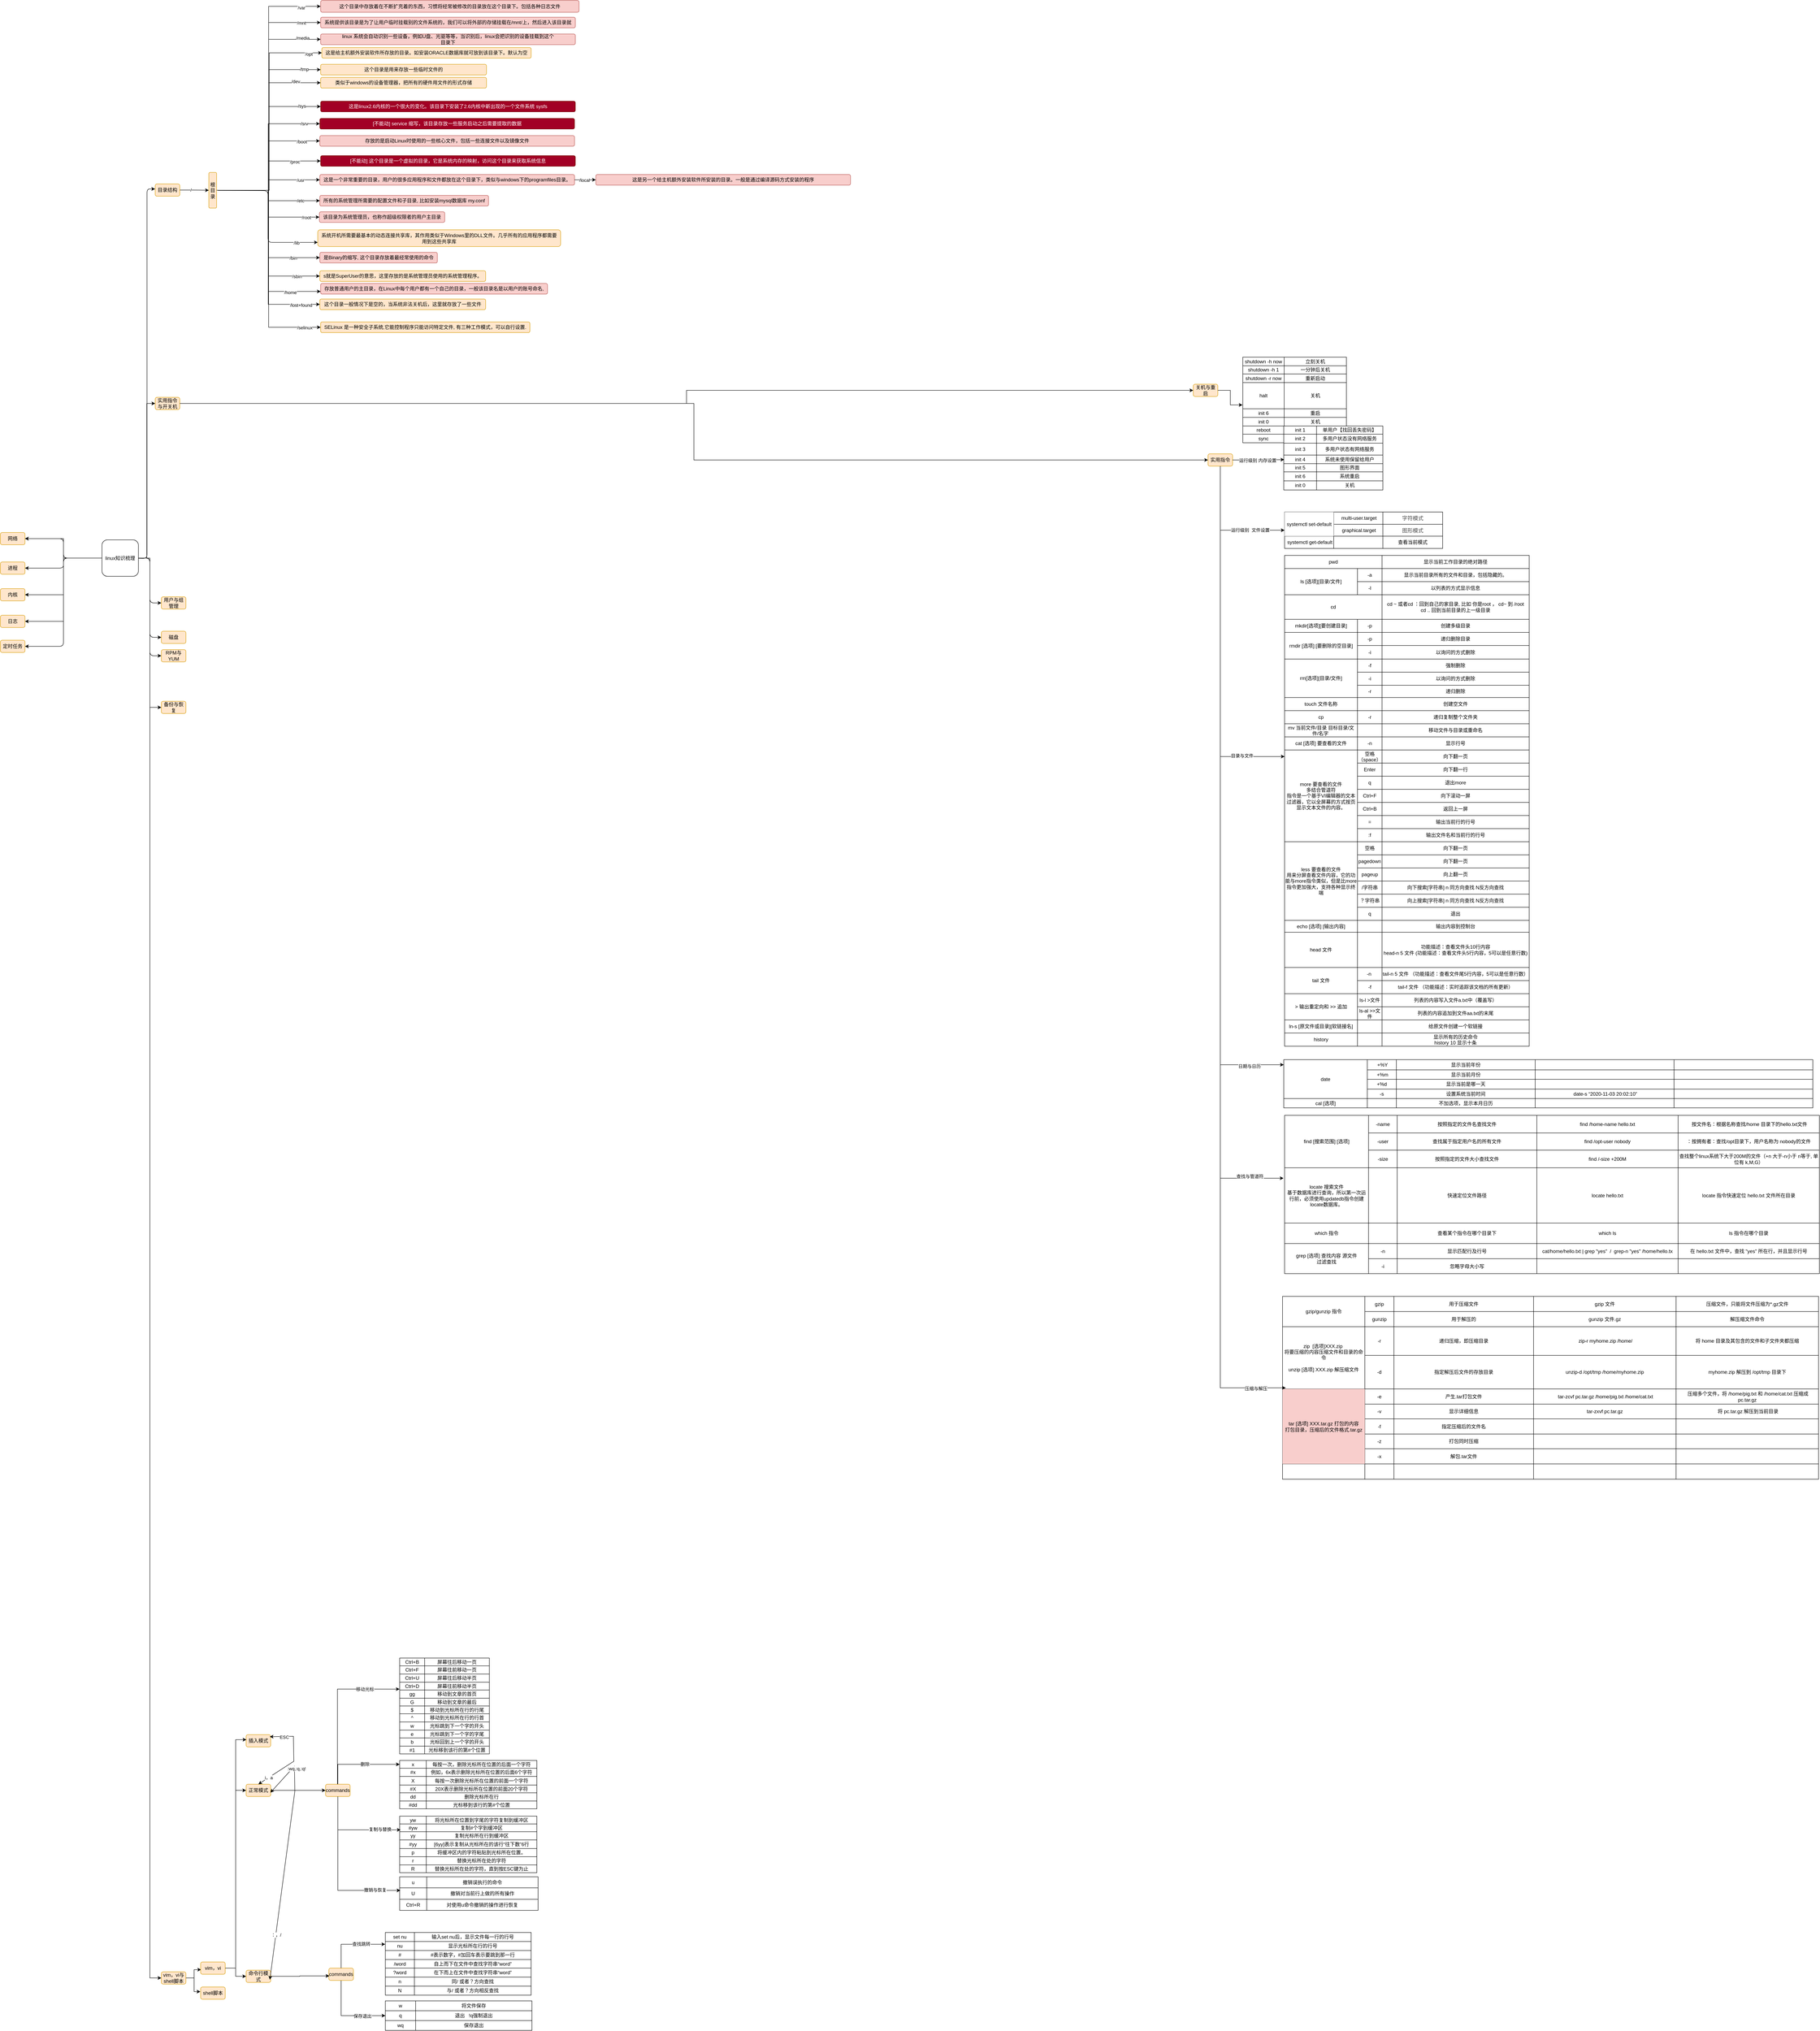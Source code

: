 <mxfile version="24.8.6">
  <diagram name="第 1 页" id="q6HiDoMOUTd5LAEGEgPX">
    <mxGraphModel dx="1187" dy="2445" grid="0" gridSize="10" guides="1" tooltips="1" connect="1" arrows="1" fold="1" page="0" pageScale="1" pageWidth="827" pageHeight="1169" math="0" shadow="0">
      <root>
        <mxCell id="0" />
        <mxCell id="1" parent="0" />
        <mxCell id="VQppUx2D1PjsJDlK34uk-28" style="edgeStyle=orthogonalEdgeStyle;rounded=1;orthogonalLoop=1;jettySize=auto;html=1;" parent="1" source="VQppUx2D1PjsJDlK34uk-1" target="VQppUx2D1PjsJDlK34uk-11" edge="1">
          <mxGeometry relative="1" as="geometry" />
        </mxCell>
        <mxCell id="VQppUx2D1PjsJDlK34uk-29" style="edgeStyle=orthogonalEdgeStyle;rounded=1;orthogonalLoop=1;jettySize=auto;html=1;entryX=0;entryY=0.5;entryDx=0;entryDy=0;" parent="1" source="VQppUx2D1PjsJDlK34uk-1" target="VQppUx2D1PjsJDlK34uk-17" edge="1">
          <mxGeometry relative="1" as="geometry" />
        </mxCell>
        <mxCell id="3OuFwvBG6yCisxhikuSK-5" style="edgeStyle=orthogonalEdgeStyle;rounded=1;orthogonalLoop=1;jettySize=auto;html=1;entryX=0;entryY=0.5;entryDx=0;entryDy=0;" parent="1" source="VQppUx2D1PjsJDlK34uk-1" target="9HyWljI0tX69tsqAslQo-4" edge="1">
          <mxGeometry relative="1" as="geometry" />
        </mxCell>
        <mxCell id="3OuFwvBG6yCisxhikuSK-6" style="edgeStyle=orthogonalEdgeStyle;rounded=1;orthogonalLoop=1;jettySize=auto;html=1;entryX=0;entryY=0.5;entryDx=0;entryDy=0;" parent="1" source="VQppUx2D1PjsJDlK34uk-1" target="9HyWljI0tX69tsqAslQo-5" edge="1">
          <mxGeometry relative="1" as="geometry" />
        </mxCell>
        <mxCell id="3OuFwvBG6yCisxhikuSK-7" style="edgeStyle=orthogonalEdgeStyle;rounded=1;orthogonalLoop=1;jettySize=auto;html=1;entryX=0;entryY=0.5;entryDx=0;entryDy=0;" parent="1" source="VQppUx2D1PjsJDlK34uk-1" target="3OuFwvBG6yCisxhikuSK-1" edge="1">
          <mxGeometry relative="1" as="geometry" />
        </mxCell>
        <mxCell id="3OuFwvBG6yCisxhikuSK-9" style="edgeStyle=orthogonalEdgeStyle;rounded=1;orthogonalLoop=1;jettySize=auto;html=1;entryX=0;entryY=0.5;entryDx=0;entryDy=0;" parent="1" source="VQppUx2D1PjsJDlK34uk-1" target="3OuFwvBG6yCisxhikuSK-8" edge="1">
          <mxGeometry relative="1" as="geometry" />
        </mxCell>
        <mxCell id="_CivRj4n2iROgCBlS6BR-225" style="edgeStyle=orthogonalEdgeStyle;rounded=0;orthogonalLoop=1;jettySize=auto;html=1;entryX=0;entryY=0.5;entryDx=0;entryDy=0;" edge="1" parent="1" source="VQppUx2D1PjsJDlK34uk-1" target="WtJvPKpndNf4Lo6qMJNH-1">
          <mxGeometry relative="1" as="geometry" />
        </mxCell>
        <mxCell id="_CivRj4n2iROgCBlS6BR-226" style="edgeStyle=orthogonalEdgeStyle;rounded=0;orthogonalLoop=1;jettySize=auto;html=1;entryX=0;entryY=0.5;entryDx=0;entryDy=0;" edge="1" parent="1" source="VQppUx2D1PjsJDlK34uk-1" target="WtJvPKpndNf4Lo6qMJNH-2">
          <mxGeometry relative="1" as="geometry" />
        </mxCell>
        <mxCell id="_CivRj4n2iROgCBlS6BR-227" value="" style="edgeStyle=orthogonalEdgeStyle;rounded=0;orthogonalLoop=1;jettySize=auto;html=1;" edge="1" parent="1" source="VQppUx2D1PjsJDlK34uk-1" target="VQppUx2D1PjsJDlK34uk-11">
          <mxGeometry relative="1" as="geometry" />
        </mxCell>
        <mxCell id="_CivRj4n2iROgCBlS6BR-228" style="edgeStyle=orthogonalEdgeStyle;rounded=0;orthogonalLoop=1;jettySize=auto;html=1;entryX=0;entryY=0.5;entryDx=0;entryDy=0;" edge="1" parent="1" source="VQppUx2D1PjsJDlK34uk-1" target="_CivRj4n2iROgCBlS6BR-1">
          <mxGeometry relative="1" as="geometry" />
        </mxCell>
        <mxCell id="_CivRj4n2iROgCBlS6BR-236" style="edgeStyle=orthogonalEdgeStyle;rounded=0;orthogonalLoop=1;jettySize=auto;html=1;entryX=0;entryY=0.5;entryDx=0;entryDy=0;" edge="1" parent="1" source="VQppUx2D1PjsJDlK34uk-1" target="WtJvPKpndNf4Lo6qMJNH-3">
          <mxGeometry relative="1" as="geometry" />
        </mxCell>
        <mxCell id="_CivRj4n2iROgCBlS6BR-319" style="edgeStyle=orthogonalEdgeStyle;rounded=0;orthogonalLoop=1;jettySize=auto;html=1;entryX=0;entryY=0.5;entryDx=0;entryDy=0;" edge="1" parent="1" source="VQppUx2D1PjsJDlK34uk-1" target="VQppUx2D1PjsJDlK34uk-9">
          <mxGeometry relative="1" as="geometry" />
        </mxCell>
        <mxCell id="VQppUx2D1PjsJDlK34uk-1" value="linux知识梳理" style="whiteSpace=wrap;html=1;aspect=fixed;rounded=1;" parent="1" vertex="1">
          <mxGeometry x="-94" y="201" width="89" height="89" as="geometry" />
        </mxCell>
        <mxCell id="VQppUx2D1PjsJDlK34uk-11" value="网络" style="text;html=1;align=center;verticalAlign=middle;whiteSpace=wrap;rounded=1;fillColor=#ffe6cc;strokeColor=#d79b00;" parent="1" vertex="1">
          <mxGeometry x="-342" y="183" width="60" height="30" as="geometry" />
        </mxCell>
        <mxCell id="VQppUx2D1PjsJDlK34uk-17" value="进程" style="text;html=1;align=center;verticalAlign=middle;whiteSpace=wrap;rounded=1;fillColor=#ffe6cc;strokeColor=#d79b00;direction=west;" parent="1" vertex="1">
          <mxGeometry x="-342" y="255" width="60" height="30" as="geometry" />
        </mxCell>
        <mxCell id="9HyWljI0tX69tsqAslQo-4" value="用户与组管理" style="text;html=1;align=center;verticalAlign=middle;whiteSpace=wrap;rounded=1;fillColor=#ffe6cc;strokeColor=#d79b00;" parent="1" vertex="1">
          <mxGeometry x="51" y="340" width="60" height="30" as="geometry" />
        </mxCell>
        <mxCell id="9HyWljI0tX69tsqAslQo-5" value="定时任务" style="text;html=1;align=center;verticalAlign=middle;whiteSpace=wrap;rounded=1;fillColor=#ffe6cc;strokeColor=#d79b00;direction=west;" parent="1" vertex="1">
          <mxGeometry x="-342" y="446" width="60" height="30" as="geometry" />
        </mxCell>
        <mxCell id="3OuFwvBG6yCisxhikuSK-1" value="磁盘" style="text;html=1;align=center;verticalAlign=middle;whiteSpace=wrap;rounded=1;fillColor=#ffe6cc;strokeColor=#d79b00;" parent="1" vertex="1">
          <mxGeometry x="51" y="424" width="60" height="30" as="geometry" />
        </mxCell>
        <mxCell id="3OuFwvBG6yCisxhikuSK-3" style="edgeStyle=orthogonalEdgeStyle;rounded=1;orthogonalLoop=1;jettySize=auto;html=1;entryX=-0.005;entryY=0.41;entryDx=0;entryDy=0;entryPerimeter=0;" parent="1" target="3OuFwvBG6yCisxhikuSK-2" edge="1">
          <mxGeometry relative="1" as="geometry">
            <mxPoint x="-5" y="246" as="sourcePoint" />
          </mxGeometry>
        </mxCell>
        <mxCell id="3OuFwvBG6yCisxhikuSK-8" value="RPM与YUM" style="text;html=1;align=center;verticalAlign=middle;whiteSpace=wrap;rounded=1;fillColor=#ffe6cc;strokeColor=#d79b00;" parent="1" vertex="1">
          <mxGeometry x="51" y="469" width="60" height="30" as="geometry" />
        </mxCell>
        <mxCell id="WtJvPKpndNf4Lo6qMJNH-1" value="日志" style="text;html=1;align=center;verticalAlign=middle;whiteSpace=wrap;rounded=1;fillColor=#ffe6cc;strokeColor=#d79b00;direction=west;" parent="1" vertex="1">
          <mxGeometry x="-342" y="385" width="60" height="30" as="geometry" />
        </mxCell>
        <mxCell id="WtJvPKpndNf4Lo6qMJNH-2" value="内核" style="text;html=1;align=center;verticalAlign=middle;whiteSpace=wrap;rounded=1;fillColor=#ffe6cc;strokeColor=#d79b00;direction=west;" parent="1" vertex="1">
          <mxGeometry x="-342" y="320" width="60" height="30" as="geometry" />
        </mxCell>
        <mxCell id="WtJvPKpndNf4Lo6qMJNH-3" value="备份与恢复" style="text;html=1;align=center;verticalAlign=middle;whiteSpace=wrap;rounded=1;fillColor=#ffe6cc;strokeColor=#d79b00;" parent="1" vertex="1">
          <mxGeometry x="51" y="595" width="60" height="30" as="geometry" />
        </mxCell>
        <mxCell id="_CivRj4n2iROgCBlS6BR-1" value="vim，vi与shell脚本" style="text;html=1;align=center;verticalAlign=middle;whiteSpace=wrap;rounded=1;fillColor=#ffe6cc;strokeColor=#d79b00;" vertex="1" parent="1">
          <mxGeometry x="51" y="3697" width="60" height="30" as="geometry" />
        </mxCell>
        <mxCell id="_CivRj4n2iROgCBlS6BR-5" value="shell脚本" style="text;html=1;align=center;verticalAlign=middle;whiteSpace=wrap;rounded=1;fillColor=#ffe6cc;strokeColor=#d79b00;" vertex="1" parent="1">
          <mxGeometry x="147" y="3734" width="60" height="30" as="geometry" />
        </mxCell>
        <mxCell id="_CivRj4n2iROgCBlS6BR-9" style="edgeStyle=orthogonalEdgeStyle;rounded=0;orthogonalLoop=1;jettySize=auto;html=1;entryX=0.019;entryY=0.626;entryDx=0;entryDy=0;entryPerimeter=0;" edge="1" parent="1" source="_CivRj4n2iROgCBlS6BR-1" target="_CivRj4n2iROgCBlS6BR-3">
          <mxGeometry relative="1" as="geometry" />
        </mxCell>
        <mxCell id="_CivRj4n2iROgCBlS6BR-10" style="edgeStyle=orthogonalEdgeStyle;rounded=0;orthogonalLoop=1;jettySize=auto;html=1;entryX=-0.011;entryY=0.379;entryDx=0;entryDy=0;entryPerimeter=0;" edge="1" parent="1" source="_CivRj4n2iROgCBlS6BR-1" target="_CivRj4n2iROgCBlS6BR-5">
          <mxGeometry relative="1" as="geometry" />
        </mxCell>
        <mxCell id="_CivRj4n2iROgCBlS6BR-231" value="" style="group" vertex="1" connectable="0" parent="1">
          <mxGeometry x="452" y="2931" width="519" height="616" as="geometry" />
        </mxCell>
        <mxCell id="_CivRj4n2iROgCBlS6BR-135" style="edgeStyle=orthogonalEdgeStyle;rounded=0;orthogonalLoop=1;jettySize=auto;html=1;" edge="1" parent="_CivRj4n2iROgCBlS6BR-231" source="_CivRj4n2iROgCBlS6BR-38" target="_CivRj4n2iROgCBlS6BR-99">
          <mxGeometry relative="1" as="geometry" />
        </mxCell>
        <mxCell id="_CivRj4n2iROgCBlS6BR-136" value="删除" style="edgeLabel;html=1;align=center;verticalAlign=middle;resizable=0;points=[];" vertex="1" connectable="0" parent="_CivRj4n2iROgCBlS6BR-135">
          <mxGeometry x="0.15" y="1" relative="1" as="geometry">
            <mxPoint as="offset" />
          </mxGeometry>
        </mxCell>
        <mxCell id="_CivRj4n2iROgCBlS6BR-38" value="commands" style="text;html=1;align=center;verticalAlign=middle;whiteSpace=wrap;rounded=1;fillColor=#ffe6cc;strokeColor=#d79b00;movable=1;resizable=1;rotatable=1;deletable=1;editable=1;locked=0;connectable=1;" vertex="1" parent="_CivRj4n2iROgCBlS6BR-231">
          <mxGeometry y="308" width="60" height="30" as="geometry" />
        </mxCell>
        <mxCell id="_CivRj4n2iROgCBlS6BR-58" value="" style="shape=table;startSize=0;container=1;collapsible=0;childLayout=tableLayout;" vertex="1" parent="_CivRj4n2iROgCBlS6BR-231">
          <mxGeometry x="181" width="219" height="234" as="geometry" />
        </mxCell>
        <mxCell id="_CivRj4n2iROgCBlS6BR-59" value="" style="shape=tableRow;horizontal=0;startSize=0;swimlaneHead=0;swimlaneBody=0;strokeColor=inherit;top=0;left=0;bottom=0;right=0;collapsible=0;dropTarget=0;fillColor=none;points=[[0,0.5],[1,0.5]];portConstraint=eastwest;" vertex="1" parent="_CivRj4n2iROgCBlS6BR-58">
          <mxGeometry width="219" height="19" as="geometry" />
        </mxCell>
        <mxCell id="_CivRj4n2iROgCBlS6BR-60" value="Ctrl+B" style="shape=partialRectangle;html=1;whiteSpace=wrap;connectable=0;strokeColor=inherit;overflow=hidden;fillColor=none;top=0;left=0;bottom=0;right=0;pointerEvents=1;" vertex="1" parent="_CivRj4n2iROgCBlS6BR-59">
          <mxGeometry width="61" height="19" as="geometry">
            <mxRectangle width="61" height="19" as="alternateBounds" />
          </mxGeometry>
        </mxCell>
        <mxCell id="_CivRj4n2iROgCBlS6BR-61" value="屏幕往后移动一页" style="shape=partialRectangle;html=1;whiteSpace=wrap;connectable=0;strokeColor=inherit;overflow=hidden;fillColor=none;top=0;left=0;bottom=0;right=0;pointerEvents=1;" vertex="1" parent="_CivRj4n2iROgCBlS6BR-59">
          <mxGeometry x="61" width="158" height="19" as="geometry">
            <mxRectangle width="158" height="19" as="alternateBounds" />
          </mxGeometry>
        </mxCell>
        <mxCell id="_CivRj4n2iROgCBlS6BR-62" value="" style="shape=tableRow;horizontal=0;startSize=0;swimlaneHead=0;swimlaneBody=0;strokeColor=inherit;top=0;left=0;bottom=0;right=0;collapsible=0;dropTarget=0;fillColor=none;points=[[0,0.5],[1,0.5]];portConstraint=eastwest;" vertex="1" parent="_CivRj4n2iROgCBlS6BR-58">
          <mxGeometry y="19" width="219" height="20" as="geometry" />
        </mxCell>
        <mxCell id="_CivRj4n2iROgCBlS6BR-63" value="Ctrl+F" style="shape=partialRectangle;html=1;whiteSpace=wrap;connectable=0;strokeColor=inherit;overflow=hidden;fillColor=none;top=0;left=0;bottom=0;right=0;pointerEvents=1;" vertex="1" parent="_CivRj4n2iROgCBlS6BR-62">
          <mxGeometry width="61" height="20" as="geometry">
            <mxRectangle width="61" height="20" as="alternateBounds" />
          </mxGeometry>
        </mxCell>
        <mxCell id="_CivRj4n2iROgCBlS6BR-64" value="屏幕往前移动一页" style="shape=partialRectangle;html=1;whiteSpace=wrap;connectable=0;strokeColor=inherit;overflow=hidden;fillColor=none;top=0;left=0;bottom=0;right=0;pointerEvents=1;" vertex="1" parent="_CivRj4n2iROgCBlS6BR-62">
          <mxGeometry x="61" width="158" height="20" as="geometry">
            <mxRectangle width="158" height="20" as="alternateBounds" />
          </mxGeometry>
        </mxCell>
        <mxCell id="_CivRj4n2iROgCBlS6BR-65" value="" style="shape=tableRow;horizontal=0;startSize=0;swimlaneHead=0;swimlaneBody=0;strokeColor=inherit;top=0;left=0;bottom=0;right=0;collapsible=0;dropTarget=0;fillColor=none;points=[[0,0.5],[1,0.5]];portConstraint=eastwest;" vertex="1" parent="_CivRj4n2iROgCBlS6BR-58">
          <mxGeometry y="39" width="219" height="20" as="geometry" />
        </mxCell>
        <mxCell id="_CivRj4n2iROgCBlS6BR-66" value="Ctrl+U" style="shape=partialRectangle;html=1;whiteSpace=wrap;connectable=0;strokeColor=inherit;overflow=hidden;fillColor=none;top=0;left=0;bottom=0;right=0;pointerEvents=1;" vertex="1" parent="_CivRj4n2iROgCBlS6BR-65">
          <mxGeometry width="61" height="20" as="geometry">
            <mxRectangle width="61" height="20" as="alternateBounds" />
          </mxGeometry>
        </mxCell>
        <mxCell id="_CivRj4n2iROgCBlS6BR-67" value="屏幕往后移动半页" style="shape=partialRectangle;html=1;whiteSpace=wrap;connectable=0;strokeColor=inherit;overflow=hidden;fillColor=none;top=0;left=0;bottom=0;right=0;pointerEvents=1;" vertex="1" parent="_CivRj4n2iROgCBlS6BR-65">
          <mxGeometry x="61" width="158" height="20" as="geometry">
            <mxRectangle width="158" height="20" as="alternateBounds" />
          </mxGeometry>
        </mxCell>
        <mxCell id="_CivRj4n2iROgCBlS6BR-68" value="" style="shape=tableRow;horizontal=0;startSize=0;swimlaneHead=0;swimlaneBody=0;strokeColor=inherit;top=0;left=0;bottom=0;right=0;collapsible=0;dropTarget=0;fillColor=none;points=[[0,0.5],[1,0.5]];portConstraint=eastwest;" vertex="1" parent="_CivRj4n2iROgCBlS6BR-58">
          <mxGeometry y="59" width="219" height="19" as="geometry" />
        </mxCell>
        <mxCell id="_CivRj4n2iROgCBlS6BR-69" value="Ctrl+D" style="shape=partialRectangle;html=1;whiteSpace=wrap;connectable=0;strokeColor=inherit;overflow=hidden;fillColor=none;top=0;left=0;bottom=0;right=0;pointerEvents=1;" vertex="1" parent="_CivRj4n2iROgCBlS6BR-68">
          <mxGeometry width="61" height="19" as="geometry">
            <mxRectangle width="61" height="19" as="alternateBounds" />
          </mxGeometry>
        </mxCell>
        <mxCell id="_CivRj4n2iROgCBlS6BR-70" value="屏幕往前移动半页" style="shape=partialRectangle;html=1;whiteSpace=wrap;connectable=0;strokeColor=inherit;overflow=hidden;fillColor=none;top=0;left=0;bottom=0;right=0;pointerEvents=1;" vertex="1" parent="_CivRj4n2iROgCBlS6BR-68">
          <mxGeometry x="61" width="158" height="19" as="geometry">
            <mxRectangle width="158" height="19" as="alternateBounds" />
          </mxGeometry>
        </mxCell>
        <mxCell id="_CivRj4n2iROgCBlS6BR-71" value="" style="shape=tableRow;horizontal=0;startSize=0;swimlaneHead=0;swimlaneBody=0;strokeColor=inherit;top=0;left=0;bottom=0;right=0;collapsible=0;dropTarget=0;fillColor=none;points=[[0,0.5],[1,0.5]];portConstraint=eastwest;" vertex="1" parent="_CivRj4n2iROgCBlS6BR-58">
          <mxGeometry y="78" width="219" height="20" as="geometry" />
        </mxCell>
        <mxCell id="_CivRj4n2iROgCBlS6BR-72" value="gg" style="shape=partialRectangle;html=1;whiteSpace=wrap;connectable=0;strokeColor=inherit;overflow=hidden;fillColor=none;top=0;left=0;bottom=0;right=0;pointerEvents=1;" vertex="1" parent="_CivRj4n2iROgCBlS6BR-71">
          <mxGeometry width="61" height="20" as="geometry">
            <mxRectangle width="61" height="20" as="alternateBounds" />
          </mxGeometry>
        </mxCell>
        <mxCell id="_CivRj4n2iROgCBlS6BR-73" value="移动到文章的首页" style="shape=partialRectangle;html=1;whiteSpace=wrap;connectable=0;strokeColor=inherit;overflow=hidden;fillColor=none;top=0;left=0;bottom=0;right=0;pointerEvents=1;" vertex="1" parent="_CivRj4n2iROgCBlS6BR-71">
          <mxGeometry x="61" width="158" height="20" as="geometry">
            <mxRectangle width="158" height="20" as="alternateBounds" />
          </mxGeometry>
        </mxCell>
        <mxCell id="_CivRj4n2iROgCBlS6BR-74" value="" style="shape=tableRow;horizontal=0;startSize=0;swimlaneHead=0;swimlaneBody=0;strokeColor=inherit;top=0;left=0;bottom=0;right=0;collapsible=0;dropTarget=0;fillColor=none;points=[[0,0.5],[1,0.5]];portConstraint=eastwest;" vertex="1" parent="_CivRj4n2iROgCBlS6BR-58">
          <mxGeometry y="98" width="219" height="19" as="geometry" />
        </mxCell>
        <mxCell id="_CivRj4n2iROgCBlS6BR-75" value="G" style="shape=partialRectangle;html=1;whiteSpace=wrap;connectable=0;strokeColor=inherit;overflow=hidden;fillColor=none;top=0;left=0;bottom=0;right=0;pointerEvents=1;" vertex="1" parent="_CivRj4n2iROgCBlS6BR-74">
          <mxGeometry width="61" height="19" as="geometry">
            <mxRectangle width="61" height="19" as="alternateBounds" />
          </mxGeometry>
        </mxCell>
        <mxCell id="_CivRj4n2iROgCBlS6BR-76" value="移动到文章的最后" style="shape=partialRectangle;html=1;whiteSpace=wrap;connectable=0;strokeColor=inherit;overflow=hidden;fillColor=none;top=0;left=0;bottom=0;right=0;pointerEvents=1;" vertex="1" parent="_CivRj4n2iROgCBlS6BR-74">
          <mxGeometry x="61" width="158" height="19" as="geometry">
            <mxRectangle width="158" height="19" as="alternateBounds" />
          </mxGeometry>
        </mxCell>
        <mxCell id="_CivRj4n2iROgCBlS6BR-77" value="" style="shape=tableRow;horizontal=0;startSize=0;swimlaneHead=0;swimlaneBody=0;strokeColor=inherit;top=0;left=0;bottom=0;right=0;collapsible=0;dropTarget=0;fillColor=none;points=[[0,0.5],[1,0.5]];portConstraint=eastwest;" vertex="1" parent="_CivRj4n2iROgCBlS6BR-58">
          <mxGeometry y="117" width="219" height="19" as="geometry" />
        </mxCell>
        <mxCell id="_CivRj4n2iROgCBlS6BR-78" value="$" style="shape=partialRectangle;html=1;whiteSpace=wrap;connectable=0;strokeColor=inherit;overflow=hidden;fillColor=none;top=0;left=0;bottom=0;right=0;pointerEvents=1;" vertex="1" parent="_CivRj4n2iROgCBlS6BR-77">
          <mxGeometry width="61" height="19" as="geometry">
            <mxRectangle width="61" height="19" as="alternateBounds" />
          </mxGeometry>
        </mxCell>
        <mxCell id="_CivRj4n2iROgCBlS6BR-79" value="移动到光标所在行的行尾" style="shape=partialRectangle;html=1;whiteSpace=wrap;connectable=0;strokeColor=inherit;overflow=hidden;fillColor=none;top=0;left=0;bottom=0;right=0;pointerEvents=1;" vertex="1" parent="_CivRj4n2iROgCBlS6BR-77">
          <mxGeometry x="61" width="158" height="19" as="geometry">
            <mxRectangle width="158" height="19" as="alternateBounds" />
          </mxGeometry>
        </mxCell>
        <mxCell id="_CivRj4n2iROgCBlS6BR-80" value="" style="shape=tableRow;horizontal=0;startSize=0;swimlaneHead=0;swimlaneBody=0;strokeColor=inherit;top=0;left=0;bottom=0;right=0;collapsible=0;dropTarget=0;fillColor=none;points=[[0,0.5],[1,0.5]];portConstraint=eastwest;" vertex="1" parent="_CivRj4n2iROgCBlS6BR-58">
          <mxGeometry y="136" width="219" height="20" as="geometry" />
        </mxCell>
        <mxCell id="_CivRj4n2iROgCBlS6BR-81" value="^" style="shape=partialRectangle;html=1;whiteSpace=wrap;connectable=0;strokeColor=inherit;overflow=hidden;fillColor=none;top=0;left=0;bottom=0;right=0;pointerEvents=1;" vertex="1" parent="_CivRj4n2iROgCBlS6BR-80">
          <mxGeometry width="61" height="20" as="geometry">
            <mxRectangle width="61" height="20" as="alternateBounds" />
          </mxGeometry>
        </mxCell>
        <mxCell id="_CivRj4n2iROgCBlS6BR-82" value="移动到光标所在行的行首" style="shape=partialRectangle;html=1;whiteSpace=wrap;connectable=0;strokeColor=inherit;overflow=hidden;fillColor=none;top=0;left=0;bottom=0;right=0;pointerEvents=1;" vertex="1" parent="_CivRj4n2iROgCBlS6BR-80">
          <mxGeometry x="61" width="158" height="20" as="geometry">
            <mxRectangle width="158" height="20" as="alternateBounds" />
          </mxGeometry>
        </mxCell>
        <mxCell id="_CivRj4n2iROgCBlS6BR-83" value="" style="shape=tableRow;horizontal=0;startSize=0;swimlaneHead=0;swimlaneBody=0;strokeColor=inherit;top=0;left=0;bottom=0;right=0;collapsible=0;dropTarget=0;fillColor=none;points=[[0,0.5],[1,0.5]];portConstraint=eastwest;" vertex="1" parent="_CivRj4n2iROgCBlS6BR-58">
          <mxGeometry y="156" width="219" height="20" as="geometry" />
        </mxCell>
        <mxCell id="_CivRj4n2iROgCBlS6BR-84" value="w" style="shape=partialRectangle;html=1;whiteSpace=wrap;connectable=0;strokeColor=inherit;overflow=hidden;fillColor=none;top=0;left=0;bottom=0;right=0;pointerEvents=1;" vertex="1" parent="_CivRj4n2iROgCBlS6BR-83">
          <mxGeometry width="61" height="20" as="geometry">
            <mxRectangle width="61" height="20" as="alternateBounds" />
          </mxGeometry>
        </mxCell>
        <mxCell id="_CivRj4n2iROgCBlS6BR-85" value="光标跳到下一个字的开头" style="shape=partialRectangle;html=1;whiteSpace=wrap;connectable=0;strokeColor=inherit;overflow=hidden;fillColor=none;top=0;left=0;bottom=0;right=0;pointerEvents=1;" vertex="1" parent="_CivRj4n2iROgCBlS6BR-83">
          <mxGeometry x="61" width="158" height="20" as="geometry">
            <mxRectangle width="158" height="20" as="alternateBounds" />
          </mxGeometry>
        </mxCell>
        <mxCell id="_CivRj4n2iROgCBlS6BR-86" value="" style="shape=tableRow;horizontal=0;startSize=0;swimlaneHead=0;swimlaneBody=0;strokeColor=inherit;top=0;left=0;bottom=0;right=0;collapsible=0;dropTarget=0;fillColor=none;points=[[0,0.5],[1,0.5]];portConstraint=eastwest;" vertex="1" parent="_CivRj4n2iROgCBlS6BR-58">
          <mxGeometry y="176" width="219" height="19" as="geometry" />
        </mxCell>
        <mxCell id="_CivRj4n2iROgCBlS6BR-87" value="e" style="shape=partialRectangle;html=1;whiteSpace=wrap;connectable=0;strokeColor=inherit;overflow=hidden;fillColor=none;top=0;left=0;bottom=0;right=0;pointerEvents=1;" vertex="1" parent="_CivRj4n2iROgCBlS6BR-86">
          <mxGeometry width="61" height="19" as="geometry">
            <mxRectangle width="61" height="19" as="alternateBounds" />
          </mxGeometry>
        </mxCell>
        <mxCell id="_CivRj4n2iROgCBlS6BR-88" value="光标跳到下一个字的字尾" style="shape=partialRectangle;html=1;whiteSpace=wrap;connectable=0;strokeColor=inherit;overflow=hidden;fillColor=none;top=0;left=0;bottom=0;right=0;pointerEvents=1;" vertex="1" parent="_CivRj4n2iROgCBlS6BR-86">
          <mxGeometry x="61" width="158" height="19" as="geometry">
            <mxRectangle width="158" height="19" as="alternateBounds" />
          </mxGeometry>
        </mxCell>
        <mxCell id="_CivRj4n2iROgCBlS6BR-89" value="" style="shape=tableRow;horizontal=0;startSize=0;swimlaneHead=0;swimlaneBody=0;strokeColor=inherit;top=0;left=0;bottom=0;right=0;collapsible=0;dropTarget=0;fillColor=none;points=[[0,0.5],[1,0.5]];portConstraint=eastwest;" vertex="1" parent="_CivRj4n2iROgCBlS6BR-58">
          <mxGeometry y="195" width="219" height="20" as="geometry" />
        </mxCell>
        <mxCell id="_CivRj4n2iROgCBlS6BR-90" value="b" style="shape=partialRectangle;html=1;whiteSpace=wrap;connectable=0;strokeColor=inherit;overflow=hidden;fillColor=none;top=0;left=0;bottom=0;right=0;pointerEvents=1;" vertex="1" parent="_CivRj4n2iROgCBlS6BR-89">
          <mxGeometry width="61" height="20" as="geometry">
            <mxRectangle width="61" height="20" as="alternateBounds" />
          </mxGeometry>
        </mxCell>
        <mxCell id="_CivRj4n2iROgCBlS6BR-91" value="光标回到上一个字的开头" style="shape=partialRectangle;html=1;whiteSpace=wrap;connectable=0;strokeColor=inherit;overflow=hidden;fillColor=none;top=0;left=0;bottom=0;right=0;pointerEvents=1;" vertex="1" parent="_CivRj4n2iROgCBlS6BR-89">
          <mxGeometry x="61" width="158" height="20" as="geometry">
            <mxRectangle width="158" height="20" as="alternateBounds" />
          </mxGeometry>
        </mxCell>
        <mxCell id="_CivRj4n2iROgCBlS6BR-92" value="" style="shape=tableRow;horizontal=0;startSize=0;swimlaneHead=0;swimlaneBody=0;strokeColor=inherit;top=0;left=0;bottom=0;right=0;collapsible=0;dropTarget=0;fillColor=none;points=[[0,0.5],[1,0.5]];portConstraint=eastwest;" vertex="1" parent="_CivRj4n2iROgCBlS6BR-58">
          <mxGeometry y="215" width="219" height="19" as="geometry" />
        </mxCell>
        <mxCell id="_CivRj4n2iROgCBlS6BR-93" value="#1" style="shape=partialRectangle;html=1;whiteSpace=wrap;connectable=0;strokeColor=inherit;overflow=hidden;fillColor=none;top=0;left=0;bottom=0;right=0;pointerEvents=1;" vertex="1" parent="_CivRj4n2iROgCBlS6BR-92">
          <mxGeometry width="61" height="19" as="geometry">
            <mxRectangle width="61" height="19" as="alternateBounds" />
          </mxGeometry>
        </mxCell>
        <mxCell id="_CivRj4n2iROgCBlS6BR-94" value="光标移到该行的第#个位置" style="shape=partialRectangle;html=1;whiteSpace=wrap;connectable=0;strokeColor=inherit;overflow=hidden;fillColor=none;top=0;left=0;bottom=0;right=0;pointerEvents=1;" vertex="1" parent="_CivRj4n2iROgCBlS6BR-92">
          <mxGeometry x="61" width="158" height="19" as="geometry">
            <mxRectangle width="158" height="19" as="alternateBounds" />
          </mxGeometry>
        </mxCell>
        <mxCell id="_CivRj4n2iROgCBlS6BR-96" style="edgeStyle=orthogonalEdgeStyle;rounded=0;orthogonalLoop=1;jettySize=auto;html=1;entryX=-0.001;entryY=0.324;entryDx=0;entryDy=0;entryPerimeter=0;" edge="1" parent="_CivRj4n2iROgCBlS6BR-231" source="_CivRj4n2iROgCBlS6BR-38" target="_CivRj4n2iROgCBlS6BR-58">
          <mxGeometry relative="1" as="geometry">
            <Array as="points">
              <mxPoint x="29" y="259" />
              <mxPoint x="29" y="76" />
            </Array>
          </mxGeometry>
        </mxCell>
        <mxCell id="_CivRj4n2iROgCBlS6BR-97" value="移动光标" style="edgeLabel;html=1;align=center;verticalAlign=middle;resizable=0;points=[];" vertex="1" connectable="0" parent="_CivRj4n2iROgCBlS6BR-96">
          <mxGeometry x="0.558" relative="1" as="geometry">
            <mxPoint as="offset" />
          </mxGeometry>
        </mxCell>
        <mxCell id="_CivRj4n2iROgCBlS6BR-138" value="" style="shape=table;startSize=0;container=1;collapsible=0;childLayout=tableLayout;" vertex="1" parent="_CivRj4n2iROgCBlS6BR-231">
          <mxGeometry x="181" y="386" width="335" height="138" as="geometry" />
        </mxCell>
        <mxCell id="_CivRj4n2iROgCBlS6BR-160" style="shape=tableRow;horizontal=0;startSize=0;swimlaneHead=0;swimlaneBody=0;strokeColor=inherit;top=0;left=0;bottom=0;right=0;collapsible=0;dropTarget=0;fillColor=none;points=[[0,0.5],[1,0.5]];portConstraint=eastwest;" vertex="1" parent="_CivRj4n2iROgCBlS6BR-138">
          <mxGeometry width="335" height="19" as="geometry" />
        </mxCell>
        <mxCell id="_CivRj4n2iROgCBlS6BR-161" value="yw" style="shape=partialRectangle;html=1;whiteSpace=wrap;connectable=0;strokeColor=inherit;overflow=hidden;fillColor=none;top=0;left=0;bottom=0;right=0;pointerEvents=1;" vertex="1" parent="_CivRj4n2iROgCBlS6BR-160">
          <mxGeometry width="65" height="19" as="geometry">
            <mxRectangle width="65" height="19" as="alternateBounds" />
          </mxGeometry>
        </mxCell>
        <mxCell id="_CivRj4n2iROgCBlS6BR-162" value="将光标所在位置到字尾的字符复制到缓冲区" style="shape=partialRectangle;html=1;whiteSpace=wrap;connectable=0;strokeColor=inherit;overflow=hidden;fillColor=none;top=0;left=0;bottom=0;right=0;pointerEvents=1;" vertex="1" parent="_CivRj4n2iROgCBlS6BR-160">
          <mxGeometry x="65" width="270" height="19" as="geometry">
            <mxRectangle width="270" height="19" as="alternateBounds" />
          </mxGeometry>
        </mxCell>
        <mxCell id="_CivRj4n2iROgCBlS6BR-139" value="" style="shape=tableRow;horizontal=0;startSize=0;swimlaneHead=0;swimlaneBody=0;strokeColor=inherit;top=0;left=0;bottom=0;right=0;collapsible=0;dropTarget=0;fillColor=none;points=[[0,0.5],[1,0.5]];portConstraint=eastwest;" vertex="1" parent="_CivRj4n2iROgCBlS6BR-138">
          <mxGeometry y="19" width="335" height="19" as="geometry" />
        </mxCell>
        <mxCell id="_CivRj4n2iROgCBlS6BR-140" value="#yw" style="shape=partialRectangle;html=1;whiteSpace=wrap;connectable=0;strokeColor=inherit;overflow=hidden;fillColor=none;top=0;left=0;bottom=0;right=0;pointerEvents=1;" vertex="1" parent="_CivRj4n2iROgCBlS6BR-139">
          <mxGeometry width="65" height="19" as="geometry">
            <mxRectangle width="65" height="19" as="alternateBounds" />
          </mxGeometry>
        </mxCell>
        <mxCell id="_CivRj4n2iROgCBlS6BR-141" value="复制#个字到缓冲区" style="shape=partialRectangle;html=1;whiteSpace=wrap;connectable=0;strokeColor=inherit;overflow=hidden;fillColor=none;top=0;left=0;bottom=0;right=0;pointerEvents=1;" vertex="1" parent="_CivRj4n2iROgCBlS6BR-139">
          <mxGeometry x="65" width="270" height="19" as="geometry">
            <mxRectangle width="270" height="19" as="alternateBounds" />
          </mxGeometry>
        </mxCell>
        <mxCell id="_CivRj4n2iROgCBlS6BR-142" value="" style="shape=tableRow;horizontal=0;startSize=0;swimlaneHead=0;swimlaneBody=0;strokeColor=inherit;top=0;left=0;bottom=0;right=0;collapsible=0;dropTarget=0;fillColor=none;points=[[0,0.5],[1,0.5]];portConstraint=eastwest;" vertex="1" parent="_CivRj4n2iROgCBlS6BR-138">
          <mxGeometry y="38" width="335" height="20" as="geometry" />
        </mxCell>
        <mxCell id="_CivRj4n2iROgCBlS6BR-143" value="yy" style="shape=partialRectangle;html=1;whiteSpace=wrap;connectable=0;strokeColor=inherit;overflow=hidden;fillColor=none;top=0;left=0;bottom=0;right=0;pointerEvents=1;" vertex="1" parent="_CivRj4n2iROgCBlS6BR-142">
          <mxGeometry width="65" height="20" as="geometry">
            <mxRectangle width="65" height="20" as="alternateBounds" />
          </mxGeometry>
        </mxCell>
        <mxCell id="_CivRj4n2iROgCBlS6BR-144" value="复制光标所在行到缓冲区" style="shape=partialRectangle;html=1;whiteSpace=wrap;connectable=0;strokeColor=inherit;overflow=hidden;fillColor=none;top=0;left=0;bottom=0;right=0;pointerEvents=1;" vertex="1" parent="_CivRj4n2iROgCBlS6BR-142">
          <mxGeometry x="65" width="270" height="20" as="geometry">
            <mxRectangle width="270" height="20" as="alternateBounds" />
          </mxGeometry>
        </mxCell>
        <mxCell id="_CivRj4n2iROgCBlS6BR-145" value="" style="shape=tableRow;horizontal=0;startSize=0;swimlaneHead=0;swimlaneBody=0;strokeColor=inherit;top=0;left=0;bottom=0;right=0;collapsible=0;dropTarget=0;fillColor=none;points=[[0,0.5],[1,0.5]];portConstraint=eastwest;" vertex="1" parent="_CivRj4n2iROgCBlS6BR-138">
          <mxGeometry y="58" width="335" height="21" as="geometry" />
        </mxCell>
        <mxCell id="_CivRj4n2iROgCBlS6BR-146" value="#yy" style="shape=partialRectangle;html=1;whiteSpace=wrap;connectable=0;strokeColor=inherit;overflow=hidden;fillColor=none;top=0;left=0;bottom=0;right=0;pointerEvents=1;" vertex="1" parent="_CivRj4n2iROgCBlS6BR-145">
          <mxGeometry width="65" height="21" as="geometry">
            <mxRectangle width="65" height="21" as="alternateBounds" />
          </mxGeometry>
        </mxCell>
        <mxCell id="_CivRj4n2iROgCBlS6BR-147" value="[6yy]表示复制从光标所在的该行“往下数”6行" style="shape=partialRectangle;html=1;whiteSpace=wrap;connectable=0;strokeColor=inherit;overflow=hidden;fillColor=none;top=0;left=0;bottom=0;right=0;pointerEvents=1;" vertex="1" parent="_CivRj4n2iROgCBlS6BR-145">
          <mxGeometry x="65" width="270" height="21" as="geometry">
            <mxRectangle width="270" height="21" as="alternateBounds" />
          </mxGeometry>
        </mxCell>
        <mxCell id="_CivRj4n2iROgCBlS6BR-148" value="" style="shape=tableRow;horizontal=0;startSize=0;swimlaneHead=0;swimlaneBody=0;strokeColor=inherit;top=0;left=0;bottom=0;right=0;collapsible=0;dropTarget=0;fillColor=none;points=[[0,0.5],[1,0.5]];portConstraint=eastwest;" vertex="1" parent="_CivRj4n2iROgCBlS6BR-138">
          <mxGeometry y="79" width="335" height="20" as="geometry" />
        </mxCell>
        <mxCell id="_CivRj4n2iROgCBlS6BR-149" value="p" style="shape=partialRectangle;html=1;whiteSpace=wrap;connectable=0;strokeColor=inherit;overflow=hidden;fillColor=none;top=0;left=0;bottom=0;right=0;pointerEvents=1;" vertex="1" parent="_CivRj4n2iROgCBlS6BR-148">
          <mxGeometry width="65" height="20" as="geometry">
            <mxRectangle width="65" height="20" as="alternateBounds" />
          </mxGeometry>
        </mxCell>
        <mxCell id="_CivRj4n2iROgCBlS6BR-150" value="将缓冲区内的字符粘贴到光标所在位置。" style="shape=partialRectangle;html=1;whiteSpace=wrap;connectable=0;strokeColor=inherit;overflow=hidden;fillColor=none;top=0;left=0;bottom=0;right=0;pointerEvents=1;" vertex="1" parent="_CivRj4n2iROgCBlS6BR-148">
          <mxGeometry x="65" width="270" height="20" as="geometry">
            <mxRectangle width="270" height="20" as="alternateBounds" />
          </mxGeometry>
        </mxCell>
        <mxCell id="_CivRj4n2iROgCBlS6BR-151" value="" style="shape=tableRow;horizontal=0;startSize=0;swimlaneHead=0;swimlaneBody=0;strokeColor=inherit;top=0;left=0;bottom=0;right=0;collapsible=0;dropTarget=0;fillColor=none;points=[[0,0.5],[1,0.5]];portConstraint=eastwest;" vertex="1" parent="_CivRj4n2iROgCBlS6BR-138">
          <mxGeometry y="99" width="335" height="20" as="geometry" />
        </mxCell>
        <mxCell id="_CivRj4n2iROgCBlS6BR-152" value="r" style="shape=partialRectangle;html=1;whiteSpace=wrap;connectable=0;strokeColor=inherit;overflow=hidden;fillColor=none;top=0;left=0;bottom=0;right=0;pointerEvents=1;" vertex="1" parent="_CivRj4n2iROgCBlS6BR-151">
          <mxGeometry width="65" height="20" as="geometry">
            <mxRectangle width="65" height="20" as="alternateBounds" />
          </mxGeometry>
        </mxCell>
        <mxCell id="_CivRj4n2iROgCBlS6BR-153" value="替换光标所在处的字符" style="shape=partialRectangle;html=1;whiteSpace=wrap;connectable=0;strokeColor=inherit;overflow=hidden;fillColor=none;top=0;left=0;bottom=0;right=0;pointerEvents=1;" vertex="1" parent="_CivRj4n2iROgCBlS6BR-151">
          <mxGeometry x="65" width="270" height="20" as="geometry">
            <mxRectangle width="270" height="20" as="alternateBounds" />
          </mxGeometry>
        </mxCell>
        <mxCell id="_CivRj4n2iROgCBlS6BR-154" value="" style="shape=tableRow;horizontal=0;startSize=0;swimlaneHead=0;swimlaneBody=0;strokeColor=inherit;top=0;left=0;bottom=0;right=0;collapsible=0;dropTarget=0;fillColor=none;points=[[0,0.5],[1,0.5]];portConstraint=eastwest;" vertex="1" parent="_CivRj4n2iROgCBlS6BR-138">
          <mxGeometry y="119" width="335" height="19" as="geometry" />
        </mxCell>
        <mxCell id="_CivRj4n2iROgCBlS6BR-155" value="R" style="shape=partialRectangle;html=1;whiteSpace=wrap;connectable=0;strokeColor=inherit;overflow=hidden;fillColor=none;top=0;left=0;bottom=0;right=0;pointerEvents=1;" vertex="1" parent="_CivRj4n2iROgCBlS6BR-154">
          <mxGeometry width="65" height="19" as="geometry">
            <mxRectangle width="65" height="19" as="alternateBounds" />
          </mxGeometry>
        </mxCell>
        <mxCell id="_CivRj4n2iROgCBlS6BR-156" value="替换光标所在处的字符，直到按ESC键为止" style="shape=partialRectangle;html=1;whiteSpace=wrap;connectable=0;strokeColor=inherit;overflow=hidden;fillColor=none;top=0;left=0;bottom=0;right=0;pointerEvents=1;" vertex="1" parent="_CivRj4n2iROgCBlS6BR-154">
          <mxGeometry x="65" width="270" height="19" as="geometry">
            <mxRectangle width="270" height="19" as="alternateBounds" />
          </mxGeometry>
        </mxCell>
        <mxCell id="_CivRj4n2iROgCBlS6BR-98" value="" style="shape=table;startSize=0;container=1;collapsible=0;childLayout=tableLayout;" vertex="1" parent="_CivRj4n2iROgCBlS6BR-231">
          <mxGeometry x="181" y="250" width="335" height="118" as="geometry" />
        </mxCell>
        <mxCell id="_CivRj4n2iROgCBlS6BR-99" value="" style="shape=tableRow;horizontal=0;startSize=0;swimlaneHead=0;swimlaneBody=0;strokeColor=inherit;top=0;left=0;bottom=0;right=0;collapsible=0;dropTarget=0;fillColor=none;points=[[0,0.5],[1,0.5]];portConstraint=eastwest;" vertex="1" parent="_CivRj4n2iROgCBlS6BR-98">
          <mxGeometry width="335" height="19" as="geometry" />
        </mxCell>
        <mxCell id="_CivRj4n2iROgCBlS6BR-100" value="x" style="shape=partialRectangle;html=1;whiteSpace=wrap;connectable=0;strokeColor=inherit;overflow=hidden;fillColor=none;top=0;left=0;bottom=0;right=0;pointerEvents=1;" vertex="1" parent="_CivRj4n2iROgCBlS6BR-99">
          <mxGeometry width="65" height="19" as="geometry">
            <mxRectangle width="65" height="19" as="alternateBounds" />
          </mxGeometry>
        </mxCell>
        <mxCell id="_CivRj4n2iROgCBlS6BR-101" value="每按一次，删除光标所在位置的后面一个字符" style="shape=partialRectangle;html=1;whiteSpace=wrap;connectable=0;strokeColor=inherit;overflow=hidden;fillColor=none;top=0;left=0;bottom=0;right=0;pointerEvents=1;" vertex="1" parent="_CivRj4n2iROgCBlS6BR-99">
          <mxGeometry x="65" width="270" height="19" as="geometry">
            <mxRectangle width="270" height="19" as="alternateBounds" />
          </mxGeometry>
        </mxCell>
        <mxCell id="_CivRj4n2iROgCBlS6BR-102" value="" style="shape=tableRow;horizontal=0;startSize=0;swimlaneHead=0;swimlaneBody=0;strokeColor=inherit;top=0;left=0;bottom=0;right=0;collapsible=0;dropTarget=0;fillColor=none;points=[[0,0.5],[1,0.5]];portConstraint=eastwest;" vertex="1" parent="_CivRj4n2iROgCBlS6BR-98">
          <mxGeometry y="19" width="335" height="20" as="geometry" />
        </mxCell>
        <mxCell id="_CivRj4n2iROgCBlS6BR-103" value="#x" style="shape=partialRectangle;html=1;whiteSpace=wrap;connectable=0;strokeColor=inherit;overflow=hidden;fillColor=none;top=0;left=0;bottom=0;right=0;pointerEvents=1;" vertex="1" parent="_CivRj4n2iROgCBlS6BR-102">
          <mxGeometry width="65" height="20" as="geometry">
            <mxRectangle width="65" height="20" as="alternateBounds" />
          </mxGeometry>
        </mxCell>
        <mxCell id="_CivRj4n2iROgCBlS6BR-104" value="例如，6x表示删除光标所在位置的后面6个字符" style="shape=partialRectangle;html=1;whiteSpace=wrap;connectable=0;strokeColor=inherit;overflow=hidden;fillColor=none;top=0;left=0;bottom=0;right=0;pointerEvents=1;" vertex="1" parent="_CivRj4n2iROgCBlS6BR-102">
          <mxGeometry x="65" width="270" height="20" as="geometry">
            <mxRectangle width="270" height="20" as="alternateBounds" />
          </mxGeometry>
        </mxCell>
        <mxCell id="_CivRj4n2iROgCBlS6BR-105" value="" style="shape=tableRow;horizontal=0;startSize=0;swimlaneHead=0;swimlaneBody=0;strokeColor=inherit;top=0;left=0;bottom=0;right=0;collapsible=0;dropTarget=0;fillColor=none;points=[[0,0.5],[1,0.5]];portConstraint=eastwest;" vertex="1" parent="_CivRj4n2iROgCBlS6BR-98">
          <mxGeometry y="39" width="335" height="21" as="geometry" />
        </mxCell>
        <mxCell id="_CivRj4n2iROgCBlS6BR-106" value="X" style="shape=partialRectangle;html=1;whiteSpace=wrap;connectable=0;strokeColor=inherit;overflow=hidden;fillColor=none;top=0;left=0;bottom=0;right=0;pointerEvents=1;" vertex="1" parent="_CivRj4n2iROgCBlS6BR-105">
          <mxGeometry width="65" height="21" as="geometry">
            <mxRectangle width="65" height="21" as="alternateBounds" />
          </mxGeometry>
        </mxCell>
        <mxCell id="_CivRj4n2iROgCBlS6BR-107" value="每按一次删除光标所在位置的前面一个字符" style="shape=partialRectangle;html=1;whiteSpace=wrap;connectable=0;strokeColor=inherit;overflow=hidden;fillColor=none;top=0;left=0;bottom=0;right=0;pointerEvents=1;" vertex="1" parent="_CivRj4n2iROgCBlS6BR-105">
          <mxGeometry x="65" width="270" height="21" as="geometry">
            <mxRectangle width="270" height="21" as="alternateBounds" />
          </mxGeometry>
        </mxCell>
        <mxCell id="_CivRj4n2iROgCBlS6BR-108" value="" style="shape=tableRow;horizontal=0;startSize=0;swimlaneHead=0;swimlaneBody=0;strokeColor=inherit;top=0;left=0;bottom=0;right=0;collapsible=0;dropTarget=0;fillColor=none;points=[[0,0.5],[1,0.5]];portConstraint=eastwest;" vertex="1" parent="_CivRj4n2iROgCBlS6BR-98">
          <mxGeometry y="60" width="335" height="19" as="geometry" />
        </mxCell>
        <mxCell id="_CivRj4n2iROgCBlS6BR-109" value="#X" style="shape=partialRectangle;html=1;whiteSpace=wrap;connectable=0;strokeColor=inherit;overflow=hidden;fillColor=none;top=0;left=0;bottom=0;right=0;pointerEvents=1;" vertex="1" parent="_CivRj4n2iROgCBlS6BR-108">
          <mxGeometry width="65" height="19" as="geometry">
            <mxRectangle width="65" height="19" as="alternateBounds" />
          </mxGeometry>
        </mxCell>
        <mxCell id="_CivRj4n2iROgCBlS6BR-110" value="20X表示删除光标所在位置的前面20个字符" style="shape=partialRectangle;html=1;whiteSpace=wrap;connectable=0;strokeColor=inherit;overflow=hidden;fillColor=none;top=0;left=0;bottom=0;right=0;pointerEvents=1;" vertex="1" parent="_CivRj4n2iROgCBlS6BR-108">
          <mxGeometry x="65" width="270" height="19" as="geometry">
            <mxRectangle width="270" height="19" as="alternateBounds" />
          </mxGeometry>
        </mxCell>
        <mxCell id="_CivRj4n2iROgCBlS6BR-123" value="" style="shape=tableRow;horizontal=0;startSize=0;swimlaneHead=0;swimlaneBody=0;strokeColor=inherit;top=0;left=0;bottom=0;right=0;collapsible=0;dropTarget=0;fillColor=none;points=[[0,0.5],[1,0.5]];portConstraint=eastwest;" vertex="1" parent="_CivRj4n2iROgCBlS6BR-98">
          <mxGeometry y="79" width="335" height="20" as="geometry" />
        </mxCell>
        <mxCell id="_CivRj4n2iROgCBlS6BR-124" value="dd" style="shape=partialRectangle;html=1;whiteSpace=wrap;connectable=0;strokeColor=inherit;overflow=hidden;fillColor=none;top=0;left=0;bottom=0;right=0;pointerEvents=1;" vertex="1" parent="_CivRj4n2iROgCBlS6BR-123">
          <mxGeometry width="65" height="20" as="geometry">
            <mxRectangle width="65" height="20" as="alternateBounds" />
          </mxGeometry>
        </mxCell>
        <mxCell id="_CivRj4n2iROgCBlS6BR-125" value="删除光标所在行" style="shape=partialRectangle;html=1;whiteSpace=wrap;connectable=0;strokeColor=inherit;overflow=hidden;fillColor=none;top=0;left=0;bottom=0;right=0;pointerEvents=1;" vertex="1" parent="_CivRj4n2iROgCBlS6BR-123">
          <mxGeometry x="65" width="270" height="20" as="geometry">
            <mxRectangle width="270" height="20" as="alternateBounds" />
          </mxGeometry>
        </mxCell>
        <mxCell id="_CivRj4n2iROgCBlS6BR-132" value="" style="shape=tableRow;horizontal=0;startSize=0;swimlaneHead=0;swimlaneBody=0;strokeColor=inherit;top=0;left=0;bottom=0;right=0;collapsible=0;dropTarget=0;fillColor=none;points=[[0,0.5],[1,0.5]];portConstraint=eastwest;" vertex="1" parent="_CivRj4n2iROgCBlS6BR-98">
          <mxGeometry y="99" width="335" height="19" as="geometry" />
        </mxCell>
        <mxCell id="_CivRj4n2iROgCBlS6BR-133" value="#dd" style="shape=partialRectangle;html=1;whiteSpace=wrap;connectable=0;strokeColor=inherit;overflow=hidden;fillColor=none;top=0;left=0;bottom=0;right=0;pointerEvents=1;" vertex="1" parent="_CivRj4n2iROgCBlS6BR-132">
          <mxGeometry width="65" height="19" as="geometry">
            <mxRectangle width="65" height="19" as="alternateBounds" />
          </mxGeometry>
        </mxCell>
        <mxCell id="_CivRj4n2iROgCBlS6BR-134" value="光标移到该行的第#个位置" style="shape=partialRectangle;html=1;whiteSpace=wrap;connectable=0;strokeColor=inherit;overflow=hidden;fillColor=none;top=0;left=0;bottom=0;right=0;pointerEvents=1;" vertex="1" parent="_CivRj4n2iROgCBlS6BR-132">
          <mxGeometry x="65" width="270" height="19" as="geometry">
            <mxRectangle width="270" height="19" as="alternateBounds" />
          </mxGeometry>
        </mxCell>
        <mxCell id="_CivRj4n2iROgCBlS6BR-163" value="" style="shape=table;startSize=0;container=1;collapsible=0;childLayout=tableLayout;" vertex="1" parent="_CivRj4n2iROgCBlS6BR-231">
          <mxGeometry x="181" y="534" width="338" height="82" as="geometry" />
        </mxCell>
        <mxCell id="_CivRj4n2iROgCBlS6BR-164" value="" style="shape=tableRow;horizontal=0;startSize=0;swimlaneHead=0;swimlaneBody=0;strokeColor=inherit;top=0;left=0;bottom=0;right=0;collapsible=0;dropTarget=0;fillColor=none;points=[[0,0.5],[1,0.5]];portConstraint=eastwest;" vertex="1" parent="_CivRj4n2iROgCBlS6BR-163">
          <mxGeometry width="338" height="27" as="geometry" />
        </mxCell>
        <mxCell id="_CivRj4n2iROgCBlS6BR-165" value="u" style="shape=partialRectangle;html=1;whiteSpace=wrap;connectable=0;strokeColor=inherit;overflow=hidden;fillColor=none;top=0;left=0;bottom=0;right=0;pointerEvents=1;" vertex="1" parent="_CivRj4n2iROgCBlS6BR-164">
          <mxGeometry width="66" height="27" as="geometry">
            <mxRectangle width="66" height="27" as="alternateBounds" />
          </mxGeometry>
        </mxCell>
        <mxCell id="_CivRj4n2iROgCBlS6BR-166" value="撤销误执行的命令" style="shape=partialRectangle;html=1;whiteSpace=wrap;connectable=0;strokeColor=inherit;overflow=hidden;fillColor=none;top=0;left=0;bottom=0;right=0;pointerEvents=1;" vertex="1" parent="_CivRj4n2iROgCBlS6BR-164">
          <mxGeometry x="66" width="272" height="27" as="geometry">
            <mxRectangle width="272" height="27" as="alternateBounds" />
          </mxGeometry>
        </mxCell>
        <mxCell id="_CivRj4n2iROgCBlS6BR-167" value="" style="shape=tableRow;horizontal=0;startSize=0;swimlaneHead=0;swimlaneBody=0;strokeColor=inherit;top=0;left=0;bottom=0;right=0;collapsible=0;dropTarget=0;fillColor=none;points=[[0,0.5],[1,0.5]];portConstraint=eastwest;" vertex="1" parent="_CivRj4n2iROgCBlS6BR-163">
          <mxGeometry y="27" width="338" height="28" as="geometry" />
        </mxCell>
        <mxCell id="_CivRj4n2iROgCBlS6BR-168" value="U" style="shape=partialRectangle;html=1;whiteSpace=wrap;connectable=0;strokeColor=inherit;overflow=hidden;fillColor=none;top=0;left=0;bottom=0;right=0;pointerEvents=1;" vertex="1" parent="_CivRj4n2iROgCBlS6BR-167">
          <mxGeometry width="66" height="28" as="geometry">
            <mxRectangle width="66" height="28" as="alternateBounds" />
          </mxGeometry>
        </mxCell>
        <mxCell id="_CivRj4n2iROgCBlS6BR-169" value="撤销对当前行上做的所有操作" style="shape=partialRectangle;html=1;whiteSpace=wrap;connectable=0;strokeColor=inherit;overflow=hidden;fillColor=none;top=0;left=0;bottom=0;right=0;pointerEvents=1;" vertex="1" parent="_CivRj4n2iROgCBlS6BR-167">
          <mxGeometry x="66" width="272" height="28" as="geometry">
            <mxRectangle width="272" height="28" as="alternateBounds" />
          </mxGeometry>
        </mxCell>
        <mxCell id="_CivRj4n2iROgCBlS6BR-170" value="" style="shape=tableRow;horizontal=0;startSize=0;swimlaneHead=0;swimlaneBody=0;strokeColor=inherit;top=0;left=0;bottom=0;right=0;collapsible=0;dropTarget=0;fillColor=none;points=[[0,0.5],[1,0.5]];portConstraint=eastwest;" vertex="1" parent="_CivRj4n2iROgCBlS6BR-163">
          <mxGeometry y="55" width="338" height="27" as="geometry" />
        </mxCell>
        <mxCell id="_CivRj4n2iROgCBlS6BR-171" value="Ctrl+R" style="shape=partialRectangle;html=1;whiteSpace=wrap;connectable=0;strokeColor=inherit;overflow=hidden;fillColor=none;top=0;left=0;bottom=0;right=0;pointerEvents=1;" vertex="1" parent="_CivRj4n2iROgCBlS6BR-170">
          <mxGeometry width="66" height="27" as="geometry">
            <mxRectangle width="66" height="27" as="alternateBounds" />
          </mxGeometry>
        </mxCell>
        <mxCell id="_CivRj4n2iROgCBlS6BR-172" value="对使用u命令撤销的操作进行恢复" style="shape=partialRectangle;html=1;whiteSpace=wrap;connectable=0;strokeColor=inherit;overflow=hidden;fillColor=none;top=0;left=0;bottom=0;right=0;pointerEvents=1;" vertex="1" parent="_CivRj4n2iROgCBlS6BR-170">
          <mxGeometry x="66" width="272" height="27" as="geometry">
            <mxRectangle width="272" height="27" as="alternateBounds" />
          </mxGeometry>
        </mxCell>
        <mxCell id="_CivRj4n2iROgCBlS6BR-175" style="edgeStyle=orthogonalEdgeStyle;rounded=0;orthogonalLoop=1;jettySize=auto;html=1;entryX=0.007;entryY=0.76;entryDx=0;entryDy=0;entryPerimeter=0;" edge="1" parent="_CivRj4n2iROgCBlS6BR-231" source="_CivRj4n2iROgCBlS6BR-38" target="_CivRj4n2iROgCBlS6BR-139">
          <mxGeometry relative="1" as="geometry" />
        </mxCell>
        <mxCell id="_CivRj4n2iROgCBlS6BR-177" value="复制与替换" style="edgeLabel;html=1;align=center;verticalAlign=middle;resizable=0;points=[];" vertex="1" connectable="0" parent="_CivRj4n2iROgCBlS6BR-175">
          <mxGeometry x="0.567" y="2" relative="1" as="geometry">
            <mxPoint as="offset" />
          </mxGeometry>
        </mxCell>
        <mxCell id="_CivRj4n2iROgCBlS6BR-178" style="edgeStyle=orthogonalEdgeStyle;rounded=0;orthogonalLoop=1;jettySize=auto;html=1;entryX=0.005;entryY=0.225;entryDx=0;entryDy=0;entryPerimeter=0;" edge="1" parent="_CivRj4n2iROgCBlS6BR-231" source="_CivRj4n2iROgCBlS6BR-38" target="_CivRj4n2iROgCBlS6BR-167">
          <mxGeometry relative="1" as="geometry" />
        </mxCell>
        <mxCell id="_CivRj4n2iROgCBlS6BR-179" value="撤销与恢复" style="edgeLabel;html=1;align=center;verticalAlign=middle;resizable=0;points=[];" vertex="1" connectable="0" parent="_CivRj4n2iROgCBlS6BR-178">
          <mxGeometry x="0.677" y="2" relative="1" as="geometry">
            <mxPoint as="offset" />
          </mxGeometry>
        </mxCell>
        <mxCell id="_CivRj4n2iROgCBlS6BR-234" value="" style="group" vertex="1" connectable="0" parent="1">
          <mxGeometry x="460" y="3601" width="496" height="239" as="geometry" />
        </mxCell>
        <mxCell id="_CivRj4n2iROgCBlS6BR-223" style="edgeStyle=orthogonalEdgeStyle;rounded=0;orthogonalLoop=1;jettySize=auto;html=1;entryX=0;entryY=0.5;entryDx=0;entryDy=0;" edge="1" parent="_CivRj4n2iROgCBlS6BR-234" source="_CivRj4n2iROgCBlS6BR-39" target="_CivRj4n2iROgCBlS6BR-214">
          <mxGeometry relative="1" as="geometry" />
        </mxCell>
        <mxCell id="_CivRj4n2iROgCBlS6BR-224" value="保存退出" style="edgeLabel;html=1;align=center;verticalAlign=middle;resizable=0;points=[];" vertex="1" connectable="0" parent="_CivRj4n2iROgCBlS6BR-223">
          <mxGeometry x="0.421" y="-1" relative="1" as="geometry">
            <mxPoint as="offset" />
          </mxGeometry>
        </mxCell>
        <mxCell id="_CivRj4n2iROgCBlS6BR-39" value="commands" style="text;html=1;align=center;verticalAlign=middle;whiteSpace=wrap;rounded=1;fillColor=#ffe6cc;strokeColor=#d79b00;movable=1;resizable=1;rotatable=1;deletable=1;editable=1;locked=0;connectable=1;" vertex="1" parent="_CivRj4n2iROgCBlS6BR-234">
          <mxGeometry y="87" width="60" height="30" as="geometry" />
        </mxCell>
        <mxCell id="_CivRj4n2iROgCBlS6BR-183" value="" style="shape=table;startSize=0;container=1;collapsible=0;childLayout=tableLayout;" vertex="1" parent="_CivRj4n2iROgCBlS6BR-234">
          <mxGeometry x="138" width="356" height="153" as="geometry" />
        </mxCell>
        <mxCell id="_CivRj4n2iROgCBlS6BR-184" value="" style="shape=tableRow;horizontal=0;startSize=0;swimlaneHead=0;swimlaneBody=0;strokeColor=inherit;top=0;left=0;bottom=0;right=0;collapsible=0;dropTarget=0;fillColor=none;points=[[0,0.5],[1,0.5]];portConstraint=eastwest;" vertex="1" parent="_CivRj4n2iROgCBlS6BR-183">
          <mxGeometry width="356" height="22" as="geometry" />
        </mxCell>
        <mxCell id="_CivRj4n2iROgCBlS6BR-185" value="set nu" style="shape=partialRectangle;html=1;whiteSpace=wrap;connectable=0;strokeColor=inherit;overflow=hidden;fillColor=none;top=0;left=0;bottom=0;right=0;pointerEvents=1;" vertex="1" parent="_CivRj4n2iROgCBlS6BR-184">
          <mxGeometry width="71" height="22" as="geometry">
            <mxRectangle width="71" height="22" as="alternateBounds" />
          </mxGeometry>
        </mxCell>
        <mxCell id="_CivRj4n2iROgCBlS6BR-186" value="输入set nu后，显示文件每一行的行号" style="shape=partialRectangle;html=1;whiteSpace=wrap;connectable=0;strokeColor=inherit;overflow=hidden;fillColor=none;top=0;left=0;bottom=0;right=0;pointerEvents=1;" vertex="1" parent="_CivRj4n2iROgCBlS6BR-184">
          <mxGeometry x="71" width="285" height="22" as="geometry">
            <mxRectangle width="285" height="22" as="alternateBounds" />
          </mxGeometry>
        </mxCell>
        <mxCell id="_CivRj4n2iROgCBlS6BR-187" value="" style="shape=tableRow;horizontal=0;startSize=0;swimlaneHead=0;swimlaneBody=0;strokeColor=inherit;top=0;left=0;bottom=0;right=0;collapsible=0;dropTarget=0;fillColor=none;points=[[0,0.5],[1,0.5]];portConstraint=eastwest;" vertex="1" parent="_CivRj4n2iROgCBlS6BR-183">
          <mxGeometry y="22" width="356" height="22" as="geometry" />
        </mxCell>
        <mxCell id="_CivRj4n2iROgCBlS6BR-188" value="nu" style="shape=partialRectangle;html=1;whiteSpace=wrap;connectable=0;strokeColor=inherit;overflow=hidden;fillColor=none;top=0;left=0;bottom=0;right=0;pointerEvents=1;" vertex="1" parent="_CivRj4n2iROgCBlS6BR-187">
          <mxGeometry width="71" height="22" as="geometry">
            <mxRectangle width="71" height="22" as="alternateBounds" />
          </mxGeometry>
        </mxCell>
        <mxCell id="_CivRj4n2iROgCBlS6BR-189" value="显示光标所在行的行号" style="shape=partialRectangle;html=1;whiteSpace=wrap;connectable=0;strokeColor=inherit;overflow=hidden;fillColor=none;top=0;left=0;bottom=0;right=0;pointerEvents=1;" vertex="1" parent="_CivRj4n2iROgCBlS6BR-187">
          <mxGeometry x="71" width="285" height="22" as="geometry">
            <mxRectangle width="285" height="22" as="alternateBounds" />
          </mxGeometry>
        </mxCell>
        <mxCell id="_CivRj4n2iROgCBlS6BR-190" value="" style="shape=tableRow;horizontal=0;startSize=0;swimlaneHead=0;swimlaneBody=0;strokeColor=inherit;top=0;left=0;bottom=0;right=0;collapsible=0;dropTarget=0;fillColor=none;points=[[0,0.5],[1,0.5]];portConstraint=eastwest;" vertex="1" parent="_CivRj4n2iROgCBlS6BR-183">
          <mxGeometry y="44" width="356" height="22" as="geometry" />
        </mxCell>
        <mxCell id="_CivRj4n2iROgCBlS6BR-191" value="#" style="shape=partialRectangle;html=1;whiteSpace=wrap;connectable=0;strokeColor=inherit;overflow=hidden;fillColor=none;top=0;left=0;bottom=0;right=0;pointerEvents=1;" vertex="1" parent="_CivRj4n2iROgCBlS6BR-190">
          <mxGeometry width="71" height="22" as="geometry">
            <mxRectangle width="71" height="22" as="alternateBounds" />
          </mxGeometry>
        </mxCell>
        <mxCell id="_CivRj4n2iROgCBlS6BR-192" value="#表示数字，#加回车表示要跳到那一行" style="shape=partialRectangle;html=1;whiteSpace=wrap;connectable=0;strokeColor=inherit;overflow=hidden;fillColor=none;top=0;left=0;bottom=0;right=0;pointerEvents=1;" vertex="1" parent="_CivRj4n2iROgCBlS6BR-190">
          <mxGeometry x="71" width="285" height="22" as="geometry">
            <mxRectangle width="285" height="22" as="alternateBounds" />
          </mxGeometry>
        </mxCell>
        <mxCell id="_CivRj4n2iROgCBlS6BR-193" value="" style="shape=tableRow;horizontal=0;startSize=0;swimlaneHead=0;swimlaneBody=0;strokeColor=inherit;top=0;left=0;bottom=0;right=0;collapsible=0;dropTarget=0;fillColor=none;points=[[0,0.5],[1,0.5]];portConstraint=eastwest;" vertex="1" parent="_CivRj4n2iROgCBlS6BR-183">
          <mxGeometry y="66" width="356" height="21" as="geometry" />
        </mxCell>
        <mxCell id="_CivRj4n2iROgCBlS6BR-194" value="/word" style="shape=partialRectangle;html=1;whiteSpace=wrap;connectable=0;strokeColor=inherit;overflow=hidden;fillColor=none;top=0;left=0;bottom=0;right=0;pointerEvents=1;" vertex="1" parent="_CivRj4n2iROgCBlS6BR-193">
          <mxGeometry width="71" height="21" as="geometry">
            <mxRectangle width="71" height="21" as="alternateBounds" />
          </mxGeometry>
        </mxCell>
        <mxCell id="_CivRj4n2iROgCBlS6BR-195" value="自上而下在文件中查找字符串“word”" style="shape=partialRectangle;html=1;whiteSpace=wrap;connectable=0;strokeColor=inherit;overflow=hidden;fillColor=none;top=0;left=0;bottom=0;right=0;pointerEvents=1;" vertex="1" parent="_CivRj4n2iROgCBlS6BR-193">
          <mxGeometry x="71" width="285" height="21" as="geometry">
            <mxRectangle width="285" height="21" as="alternateBounds" />
          </mxGeometry>
        </mxCell>
        <mxCell id="_CivRj4n2iROgCBlS6BR-196" value="" style="shape=tableRow;horizontal=0;startSize=0;swimlaneHead=0;swimlaneBody=0;strokeColor=inherit;top=0;left=0;bottom=0;right=0;collapsible=0;dropTarget=0;fillColor=none;points=[[0,0.5],[1,0.5]];portConstraint=eastwest;" vertex="1" parent="_CivRj4n2iROgCBlS6BR-183">
          <mxGeometry y="87" width="356" height="22" as="geometry" />
        </mxCell>
        <mxCell id="_CivRj4n2iROgCBlS6BR-197" value="?word" style="shape=partialRectangle;html=1;whiteSpace=wrap;connectable=0;strokeColor=inherit;overflow=hidden;fillColor=none;top=0;left=0;bottom=0;right=0;pointerEvents=1;" vertex="1" parent="_CivRj4n2iROgCBlS6BR-196">
          <mxGeometry width="71" height="22" as="geometry">
            <mxRectangle width="71" height="22" as="alternateBounds" />
          </mxGeometry>
        </mxCell>
        <mxCell id="_CivRj4n2iROgCBlS6BR-198" value="在下而上在文件中查找字符串“word”" style="shape=partialRectangle;html=1;whiteSpace=wrap;connectable=0;strokeColor=inherit;overflow=hidden;fillColor=none;top=0;left=0;bottom=0;right=0;pointerEvents=1;" vertex="1" parent="_CivRj4n2iROgCBlS6BR-196">
          <mxGeometry x="71" width="285" height="22" as="geometry">
            <mxRectangle width="285" height="22" as="alternateBounds" />
          </mxGeometry>
        </mxCell>
        <mxCell id="_CivRj4n2iROgCBlS6BR-199" value="" style="shape=tableRow;horizontal=0;startSize=0;swimlaneHead=0;swimlaneBody=0;strokeColor=inherit;top=0;left=0;bottom=0;right=0;collapsible=0;dropTarget=0;fillColor=none;points=[[0,0.5],[1,0.5]];portConstraint=eastwest;" vertex="1" parent="_CivRj4n2iROgCBlS6BR-183">
          <mxGeometry y="109" width="356" height="22" as="geometry" />
        </mxCell>
        <mxCell id="_CivRj4n2iROgCBlS6BR-200" value="n" style="shape=partialRectangle;html=1;whiteSpace=wrap;connectable=0;strokeColor=inherit;overflow=hidden;fillColor=none;top=0;left=0;bottom=0;right=0;pointerEvents=1;" vertex="1" parent="_CivRj4n2iROgCBlS6BR-199">
          <mxGeometry width="71" height="22" as="geometry">
            <mxRectangle width="71" height="22" as="alternateBounds" />
          </mxGeometry>
        </mxCell>
        <mxCell id="_CivRj4n2iROgCBlS6BR-201" value="同/ 或者？方向查找" style="shape=partialRectangle;html=1;whiteSpace=wrap;connectable=0;strokeColor=inherit;overflow=hidden;fillColor=none;top=0;left=0;bottom=0;right=0;pointerEvents=1;" vertex="1" parent="_CivRj4n2iROgCBlS6BR-199">
          <mxGeometry x="71" width="285" height="22" as="geometry">
            <mxRectangle width="285" height="22" as="alternateBounds" />
          </mxGeometry>
        </mxCell>
        <mxCell id="_CivRj4n2iROgCBlS6BR-202" style="shape=tableRow;horizontal=0;startSize=0;swimlaneHead=0;swimlaneBody=0;strokeColor=inherit;top=0;left=0;bottom=0;right=0;collapsible=0;dropTarget=0;fillColor=none;points=[[0,0.5],[1,0.5]];portConstraint=eastwest;" vertex="1" parent="_CivRj4n2iROgCBlS6BR-183">
          <mxGeometry y="131" width="356" height="22" as="geometry" />
        </mxCell>
        <mxCell id="_CivRj4n2iROgCBlS6BR-203" value="N" style="shape=partialRectangle;html=1;whiteSpace=wrap;connectable=0;strokeColor=inherit;overflow=hidden;fillColor=none;top=0;left=0;bottom=0;right=0;pointerEvents=1;" vertex="1" parent="_CivRj4n2iROgCBlS6BR-202">
          <mxGeometry width="71" height="22" as="geometry">
            <mxRectangle width="71" height="22" as="alternateBounds" />
          </mxGeometry>
        </mxCell>
        <mxCell id="_CivRj4n2iROgCBlS6BR-204" value="与/ 或者？方向相反查找" style="shape=partialRectangle;html=1;whiteSpace=wrap;connectable=0;strokeColor=inherit;overflow=hidden;fillColor=none;top=0;left=0;bottom=0;right=0;pointerEvents=1;" vertex="1" parent="_CivRj4n2iROgCBlS6BR-202">
          <mxGeometry x="71" width="285" height="22" as="geometry">
            <mxRectangle width="285" height="22" as="alternateBounds" />
          </mxGeometry>
        </mxCell>
        <mxCell id="_CivRj4n2iROgCBlS6BR-205" style="edgeStyle=orthogonalEdgeStyle;rounded=0;orthogonalLoop=1;jettySize=auto;html=1;entryX=-0.001;entryY=0.305;entryDx=0;entryDy=0;entryPerimeter=0;" edge="1" parent="_CivRj4n2iROgCBlS6BR-234" source="_CivRj4n2iROgCBlS6BR-39" target="_CivRj4n2iROgCBlS6BR-187">
          <mxGeometry relative="1" as="geometry" />
        </mxCell>
        <mxCell id="_CivRj4n2iROgCBlS6BR-209" value="查找跳转" style="edgeLabel;html=1;align=center;verticalAlign=middle;resizable=0;points=[];" vertex="1" connectable="0" parent="_CivRj4n2iROgCBlS6BR-205">
          <mxGeometry x="0.293" y="1" relative="1" as="geometry">
            <mxPoint as="offset" />
          </mxGeometry>
        </mxCell>
        <mxCell id="_CivRj4n2iROgCBlS6BR-210" value="" style="shape=table;startSize=0;container=1;collapsible=0;childLayout=tableLayout;" vertex="1" parent="_CivRj4n2iROgCBlS6BR-234">
          <mxGeometry x="138" y="167" width="358" height="72" as="geometry" />
        </mxCell>
        <mxCell id="_CivRj4n2iROgCBlS6BR-211" value="" style="shape=tableRow;horizontal=0;startSize=0;swimlaneHead=0;swimlaneBody=0;strokeColor=inherit;top=0;left=0;bottom=0;right=0;collapsible=0;dropTarget=0;fillColor=none;points=[[0,0.5],[1,0.5]];portConstraint=eastwest;" vertex="1" parent="_CivRj4n2iROgCBlS6BR-210">
          <mxGeometry width="358" height="24" as="geometry" />
        </mxCell>
        <mxCell id="_CivRj4n2iROgCBlS6BR-212" value="w" style="shape=partialRectangle;html=1;whiteSpace=wrap;connectable=0;strokeColor=inherit;overflow=hidden;fillColor=none;top=0;left=0;bottom=0;right=0;pointerEvents=1;" vertex="1" parent="_CivRj4n2iROgCBlS6BR-211">
          <mxGeometry width="74" height="24" as="geometry">
            <mxRectangle width="74" height="24" as="alternateBounds" />
          </mxGeometry>
        </mxCell>
        <mxCell id="_CivRj4n2iROgCBlS6BR-213" value="将文件保存" style="shape=partialRectangle;html=1;whiteSpace=wrap;connectable=0;strokeColor=inherit;overflow=hidden;fillColor=none;top=0;left=0;bottom=0;right=0;pointerEvents=1;" vertex="1" parent="_CivRj4n2iROgCBlS6BR-211">
          <mxGeometry x="74" width="284" height="24" as="geometry">
            <mxRectangle width="284" height="24" as="alternateBounds" />
          </mxGeometry>
        </mxCell>
        <mxCell id="_CivRj4n2iROgCBlS6BR-214" value="" style="shape=tableRow;horizontal=0;startSize=0;swimlaneHead=0;swimlaneBody=0;strokeColor=inherit;top=0;left=0;bottom=0;right=0;collapsible=0;dropTarget=0;fillColor=none;points=[[0,0.5],[1,0.5]];portConstraint=eastwest;" vertex="1" parent="_CivRj4n2iROgCBlS6BR-210">
          <mxGeometry y="24" width="358" height="24" as="geometry" />
        </mxCell>
        <mxCell id="_CivRj4n2iROgCBlS6BR-215" value="q" style="shape=partialRectangle;html=1;whiteSpace=wrap;connectable=0;strokeColor=inherit;overflow=hidden;fillColor=none;top=0;left=0;bottom=0;right=0;pointerEvents=1;" vertex="1" parent="_CivRj4n2iROgCBlS6BR-214">
          <mxGeometry width="74" height="24" as="geometry">
            <mxRectangle width="74" height="24" as="alternateBounds" />
          </mxGeometry>
        </mxCell>
        <mxCell id="_CivRj4n2iROgCBlS6BR-216" value="退出&amp;nbsp; &amp;nbsp;!q强制退出" style="shape=partialRectangle;html=1;whiteSpace=wrap;connectable=0;strokeColor=inherit;overflow=hidden;fillColor=none;top=0;left=0;bottom=0;right=0;pointerEvents=1;" vertex="1" parent="_CivRj4n2iROgCBlS6BR-214">
          <mxGeometry x="74" width="284" height="24" as="geometry">
            <mxRectangle width="284" height="24" as="alternateBounds" />
          </mxGeometry>
        </mxCell>
        <mxCell id="_CivRj4n2iROgCBlS6BR-217" value="" style="shape=tableRow;horizontal=0;startSize=0;swimlaneHead=0;swimlaneBody=0;strokeColor=inherit;top=0;left=0;bottom=0;right=0;collapsible=0;dropTarget=0;fillColor=none;points=[[0,0.5],[1,0.5]];portConstraint=eastwest;" vertex="1" parent="_CivRj4n2iROgCBlS6BR-210">
          <mxGeometry y="48" width="358" height="24" as="geometry" />
        </mxCell>
        <mxCell id="_CivRj4n2iROgCBlS6BR-218" value="wq" style="shape=partialRectangle;html=1;whiteSpace=wrap;connectable=0;strokeColor=inherit;overflow=hidden;fillColor=none;top=0;left=0;bottom=0;right=0;pointerEvents=1;" vertex="1" parent="_CivRj4n2iROgCBlS6BR-217">
          <mxGeometry width="74" height="24" as="geometry">
            <mxRectangle width="74" height="24" as="alternateBounds" />
          </mxGeometry>
        </mxCell>
        <mxCell id="_CivRj4n2iROgCBlS6BR-219" value="保存退出" style="shape=partialRectangle;html=1;whiteSpace=wrap;connectable=0;strokeColor=inherit;overflow=hidden;fillColor=none;top=0;left=0;bottom=0;right=0;pointerEvents=1;" vertex="1" parent="_CivRj4n2iROgCBlS6BR-217">
          <mxGeometry x="74" width="284" height="24" as="geometry">
            <mxRectangle width="284" height="24" as="alternateBounds" />
          </mxGeometry>
        </mxCell>
        <mxCell id="_CivRj4n2iROgCBlS6BR-235" value="" style="group" vertex="1" connectable="0" parent="1">
          <mxGeometry x="147" y="3118" width="230" height="605" as="geometry" />
        </mxCell>
        <mxCell id="_CivRj4n2iROgCBlS6BR-41" style="edgeStyle=orthogonalEdgeStyle;rounded=0;orthogonalLoop=1;jettySize=auto;html=1;entryX=0.022;entryY=0.633;entryDx=0;entryDy=0;entryPerimeter=0;" edge="1" parent="_CivRj4n2iROgCBlS6BR-235" source="_CivRj4n2iROgCBlS6BR-15" target="_CivRj4n2iROgCBlS6BR-39">
          <mxGeometry relative="1" as="geometry" />
        </mxCell>
        <mxCell id="_CivRj4n2iROgCBlS6BR-233" value="" style="group" vertex="1" connectable="0" parent="_CivRj4n2iROgCBlS6BR-235">
          <mxGeometry width="230" height="605" as="geometry" />
        </mxCell>
        <mxCell id="_CivRj4n2iROgCBlS6BR-34" style="edgeStyle=orthogonalEdgeStyle;rounded=0;orthogonalLoop=1;jettySize=auto;html=1;entryX=0;entryY=0.5;entryDx=0;entryDy=0;" edge="1" parent="_CivRj4n2iROgCBlS6BR-233" source="_CivRj4n2iROgCBlS6BR-3" target="_CivRj4n2iROgCBlS6BR-15">
          <mxGeometry relative="1" as="geometry" />
        </mxCell>
        <mxCell id="_CivRj4n2iROgCBlS6BR-3" value="vim，vi" style="text;html=1;align=center;verticalAlign=middle;whiteSpace=wrap;rounded=1;fillColor=#ffe6cc;strokeColor=#d79b00;" vertex="1" parent="_CivRj4n2iROgCBlS6BR-233">
          <mxGeometry y="555" width="60" height="30" as="geometry" />
        </mxCell>
        <mxCell id="_CivRj4n2iROgCBlS6BR-232" value="" style="group" vertex="1" connectable="0" parent="_CivRj4n2iROgCBlS6BR-233">
          <mxGeometry x="111" width="119" height="605" as="geometry" />
        </mxCell>
        <mxCell id="_CivRj4n2iROgCBlS6BR-230" value="" style="group" vertex="1" connectable="0" parent="_CivRj4n2iROgCBlS6BR-232">
          <mxGeometry width="119" height="605" as="geometry" />
        </mxCell>
        <mxCell id="_CivRj4n2iROgCBlS6BR-229" value="" style="group" vertex="1" connectable="0" parent="_CivRj4n2iROgCBlS6BR-230">
          <mxGeometry width="119" height="605" as="geometry" />
        </mxCell>
        <mxCell id="_CivRj4n2iROgCBlS6BR-12" value="正常模式" style="text;html=1;align=center;verticalAlign=middle;whiteSpace=wrap;rounded=1;fillColor=#ffe6cc;strokeColor=#d79b00;" vertex="1" parent="_CivRj4n2iROgCBlS6BR-229">
          <mxGeometry y="121" width="60" height="30" as="geometry" />
        </mxCell>
        <mxCell id="_CivRj4n2iROgCBlS6BR-15" value="命令行模式" style="text;html=1;align=center;verticalAlign=middle;whiteSpace=wrap;rounded=1;fillColor=#ffe6cc;strokeColor=#d79b00;" vertex="1" parent="_CivRj4n2iROgCBlS6BR-229">
          <mxGeometry y="575" width="60" height="30" as="geometry" />
        </mxCell>
        <mxCell id="_CivRj4n2iROgCBlS6BR-21" value="" style="endArrow=classic;startArrow=classic;html=1;rounded=0;exitX=0.967;exitY=0.767;exitDx=0;exitDy=0;exitPerimeter=0;entryX=0.99;entryY=0.685;entryDx=0;entryDy=0;entryPerimeter=0;" edge="1" parent="_CivRj4n2iROgCBlS6BR-229" source="_CivRj4n2iROgCBlS6BR-15" target="_CivRj4n2iROgCBlS6BR-12">
          <mxGeometry width="50" height="50" relative="1" as="geometry">
            <mxPoint x="60" y="137.5" as="sourcePoint" />
            <mxPoint x="61" y="77.5" as="targetPoint" />
            <Array as="points">
              <mxPoint x="119" y="138" />
              <mxPoint x="118" y="77" />
            </Array>
          </mxGeometry>
        </mxCell>
        <mxCell id="_CivRj4n2iROgCBlS6BR-30" value="：，/" style="edgeLabel;html=1;align=center;verticalAlign=middle;resizable=0;points=[];" vertex="1" connectable="0" parent="_CivRj4n2iROgCBlS6BR-21">
          <mxGeometry x="-0.641" relative="1" as="geometry">
            <mxPoint as="offset" />
          </mxGeometry>
        </mxCell>
        <mxCell id="_CivRj4n2iROgCBlS6BR-31" value=":wq,:q,:q!" style="edgeLabel;html=1;align=center;verticalAlign=middle;resizable=0;points=[];" vertex="1" connectable="0" parent="_CivRj4n2iROgCBlS6BR-21">
          <mxGeometry x="0.742" relative="1" as="geometry">
            <mxPoint x="10" as="offset" />
          </mxGeometry>
        </mxCell>
        <mxCell id="_CivRj4n2iROgCBlS6BR-11" value="插入模式" style="text;html=1;align=center;verticalAlign=middle;whiteSpace=wrap;rounded=1;fillColor=#ffe6cc;strokeColor=#d79b00;movable=1;resizable=1;rotatable=1;deletable=1;editable=1;locked=0;connectable=1;" vertex="1" parent="_CivRj4n2iROgCBlS6BR-229">
          <mxGeometry width="60" height="30" as="geometry" />
        </mxCell>
        <mxCell id="_CivRj4n2iROgCBlS6BR-20" value="" style="endArrow=classic;startArrow=classic;html=1;rounded=0;entryX=0.961;entryY=0.166;entryDx=0;entryDy=0;exitX=0.5;exitY=0;exitDx=0;exitDy=0;entryPerimeter=0;movable=1;resizable=1;rotatable=1;deletable=1;editable=1;locked=0;connectable=1;" edge="1" parent="_CivRj4n2iROgCBlS6BR-229" source="_CivRj4n2iROgCBlS6BR-12" target="_CivRj4n2iROgCBlS6BR-11">
          <mxGeometry width="50" height="50" relative="1" as="geometry">
            <mxPoint x="60.0" y="66.11" as="sourcePoint" />
            <mxPoint x="60" y="5.6" as="targetPoint" />
            <Array as="points">
              <mxPoint x="116.52" y="65" />
              <mxPoint x="115.52" y="4" />
            </Array>
          </mxGeometry>
        </mxCell>
        <mxCell id="_CivRj4n2iROgCBlS6BR-24" value="ESC" style="edgeLabel;html=1;align=center;verticalAlign=middle;resizable=0;points=[];" vertex="1" connectable="0" parent="_CivRj4n2iROgCBlS6BR-20">
          <mxGeometry x="0.687" y="1" relative="1" as="geometry">
            <mxPoint as="offset" />
          </mxGeometry>
        </mxCell>
        <mxCell id="_CivRj4n2iROgCBlS6BR-25" value="i，a" style="edgeLabel;html=1;align=center;verticalAlign=middle;resizable=0;points=[];" vertex="1" connectable="0" parent="_CivRj4n2iROgCBlS6BR-20">
          <mxGeometry x="-0.731" relative="1" as="geometry">
            <mxPoint as="offset" />
          </mxGeometry>
        </mxCell>
        <mxCell id="_CivRj4n2iROgCBlS6BR-32" style="edgeStyle=orthogonalEdgeStyle;rounded=0;orthogonalLoop=1;jettySize=auto;html=1;entryX=0.012;entryY=0.409;entryDx=0;entryDy=0;entryPerimeter=0;" edge="1" parent="_CivRj4n2iROgCBlS6BR-233" source="_CivRj4n2iROgCBlS6BR-3" target="_CivRj4n2iROgCBlS6BR-11">
          <mxGeometry relative="1" as="geometry" />
        </mxCell>
        <mxCell id="_CivRj4n2iROgCBlS6BR-33" style="edgeStyle=orthogonalEdgeStyle;rounded=0;orthogonalLoop=1;jettySize=auto;html=1;entryX=0;entryY=0.5;entryDx=0;entryDy=0;" edge="1" parent="_CivRj4n2iROgCBlS6BR-233" source="_CivRj4n2iROgCBlS6BR-3" target="_CivRj4n2iROgCBlS6BR-12">
          <mxGeometry relative="1" as="geometry" />
        </mxCell>
        <mxCell id="_CivRj4n2iROgCBlS6BR-182" style="edgeStyle=orthogonalEdgeStyle;rounded=0;orthogonalLoop=1;jettySize=auto;html=1;entryX=0;entryY=0.5;entryDx=0;entryDy=0;" edge="1" parent="_CivRj4n2iROgCBlS6BR-235" source="_CivRj4n2iROgCBlS6BR-12" target="_CivRj4n2iROgCBlS6BR-38">
          <mxGeometry relative="1" as="geometry" />
        </mxCell>
        <mxCell id="_CivRj4n2iROgCBlS6BR-244" value="" style="group" vertex="1" connectable="0" parent="1">
          <mxGeometry x="36" y="-1116" width="1698" height="811" as="geometry" />
        </mxCell>
        <mxCell id="_CivRj4n2iROgCBlS6BR-237" value="" style="group" vertex="1" connectable="0" parent="_CivRj4n2iROgCBlS6BR-244">
          <mxGeometry y="420" width="150" height="87" as="geometry" />
        </mxCell>
        <mxCell id="3OuFwvBG6yCisxhikuSK-13" value="" style="edgeStyle=orthogonalEdgeStyle;rounded=1;orthogonalLoop=1;jettySize=auto;html=1;" parent="_CivRj4n2iROgCBlS6BR-237" source="3OuFwvBG6yCisxhikuSK-2" target="3OuFwvBG6yCisxhikuSK-12" edge="1">
          <mxGeometry relative="1" as="geometry" />
        </mxCell>
        <mxCell id="3OuFwvBG6yCisxhikuSK-14" value="/" style="edgeLabel;html=1;align=center;verticalAlign=middle;resizable=0;points=[];rounded=1;" parent="3OuFwvBG6yCisxhikuSK-13" vertex="1" connectable="0">
          <mxGeometry x="-0.26" y="1" width="21" height="25" relative="1" as="geometry">
            <mxPoint x="-10" y="-12" as="offset" />
          </mxGeometry>
        </mxCell>
        <mxCell id="3OuFwvBG6yCisxhikuSK-2" value="目录结构" style="text;html=1;align=center;verticalAlign=middle;whiteSpace=wrap;rounded=1;fillColor=#ffe6cc;strokeColor=#d79b00;" parent="_CivRj4n2iROgCBlS6BR-237" vertex="1">
          <mxGeometry y="28" width="60" height="30" as="geometry" />
        </mxCell>
        <mxCell id="3OuFwvBG6yCisxhikuSK-12" value="根目录" style="text;html=1;align=center;verticalAlign=middle;whiteSpace=wrap;rounded=1;fillColor=#ffe6cc;strokeColor=#d79b00;" parent="_CivRj4n2iROgCBlS6BR-237" vertex="1">
          <mxGeometry x="131" width="19" height="87" as="geometry" />
        </mxCell>
        <mxCell id="_CivRj4n2iROgCBlS6BR-238" value="" style="group" vertex="1" connectable="0" parent="_CivRj4n2iROgCBlS6BR-244">
          <mxGeometry x="153" width="882" height="811" as="geometry" />
        </mxCell>
        <mxCell id="3OuFwvBG6yCisxhikuSK-19" value="" style="edgeStyle=orthogonalEdgeStyle;rounded=1;orthogonalLoop=1;jettySize=auto;html=1;entryX=0;entryY=0.75;entryDx=0;entryDy=0;" parent="_CivRj4n2iROgCBlS6BR-238" target="3OuFwvBG6yCisxhikuSK-18" edge="1">
          <mxGeometry relative="1" as="geometry">
            <mxPoint y="464" as="sourcePoint" />
            <mxPoint x="147" y="441" as="targetPoint" />
          </mxGeometry>
        </mxCell>
        <mxCell id="19bWRe63vrNReFquvYGr-28" value="/lib" style="edgeLabel;html=1;align=center;verticalAlign=middle;resizable=0;points=[];" parent="3OuFwvBG6yCisxhikuSK-19" vertex="1" connectable="0">
          <mxGeometry x="0.717" y="-1" relative="1" as="geometry">
            <mxPoint as="offset" />
          </mxGeometry>
        </mxCell>
        <mxCell id="3OuFwvBG6yCisxhikuSK-15" value="该目录为系统管理员，也称作超级权限者的用户主目录" style="text;html=1;align=center;verticalAlign=middle;whiteSpace=wrap;rounded=1;fillColor=#f8cecc;strokeColor=#b85450;" parent="_CivRj4n2iROgCBlS6BR-238" vertex="1">
          <mxGeometry x="248" y="516" width="306" height="26" as="geometry" />
        </mxCell>
        <mxCell id="3OuFwvBG6yCisxhikuSK-18" value="系统开机所需要最基本的动态连接共享库，其作用类似于Windows里的DLL文件。几乎所有的应用程序都需要&lt;br/&gt;用到这些共享库" style="text;html=1;align=center;verticalAlign=middle;whiteSpace=wrap;rounded=1;fillColor=#ffe6cc;strokeColor=#d79b00;" parent="_CivRj4n2iROgCBlS6BR-238" vertex="1">
          <mxGeometry x="244" y="560" width="593" height="41" as="geometry" />
        </mxCell>
        <mxCell id="19bWRe63vrNReFquvYGr-4" value="是Binary的缩写, 这个目录存放着最经常使用的命令" style="text;html=1;align=center;verticalAlign=middle;whiteSpace=wrap;rounded=1;fillColor=#f8cecc;strokeColor=#b85450;" parent="_CivRj4n2iROgCBlS6BR-238" vertex="1">
          <mxGeometry x="249" y="615" width="287" height="26" as="geometry" />
        </mxCell>
        <mxCell id="19bWRe63vrNReFquvYGr-9" value="s就是SuperUser的意思，这里存放的是系统管理员使用的系统管理程序。" style="text;html=1;align=center;verticalAlign=middle;whiteSpace=wrap;rounded=1;fillColor=#ffe6cc;strokeColor=#d79b00;" parent="_CivRj4n2iROgCBlS6BR-238" vertex="1">
          <mxGeometry x="249" y="660" width="405" height="26" as="geometry" />
        </mxCell>
        <mxCell id="19bWRe63vrNReFquvYGr-12" value="这个目录一般情况下是空的，当系统非法关机后，这里就存放了一些文件" style="text;html=1;align=center;verticalAlign=middle;whiteSpace=wrap;rounded=1;fillColor=#ffe6cc;strokeColor=#d79b00;" parent="_CivRj4n2iROgCBlS6BR-238" vertex="1">
          <mxGeometry x="249" y="729" width="405" height="26" as="geometry" />
        </mxCell>
        <mxCell id="19bWRe63vrNReFquvYGr-13" value="存放普通用户的主目录，在Linux中每个用户都有一个自己的目录，一般该目录名是以用户的账号命名, " style="text;html=1;align=center;verticalAlign=middle;whiteSpace=wrap;rounded=1;fillColor=#f8cecc;strokeColor=#b85450;" parent="_CivRj4n2iROgCBlS6BR-238" vertex="1">
          <mxGeometry x="251" y="691" width="554" height="26" as="geometry" />
        </mxCell>
        <mxCell id="19bWRe63vrNReFquvYGr-31" value="所有的系统管理所需要的配置文件和子目录, 比如安装mysql数据库 my.conf" style="text;html=1;align=center;verticalAlign=middle;whiteSpace=wrap;rounded=1;fillColor=#f8cecc;strokeColor=#b85450;" parent="_CivRj4n2iROgCBlS6BR-238" vertex="1">
          <mxGeometry x="249" y="476" width="412" height="26" as="geometry" />
        </mxCell>
        <mxCell id="19bWRe63vrNReFquvYGr-34" value="这是一个非常重要的目录，用户的很多应用程序和文件都放在这个目录下，类似与windows下的programfiles目录。" style="text;html=1;align=center;verticalAlign=middle;whiteSpace=wrap;rounded=1;fillColor=#f8cecc;strokeColor=#b85450;" parent="_CivRj4n2iROgCBlS6BR-238" vertex="1">
          <mxGeometry x="249" y="425" width="622" height="26" as="geometry" />
        </mxCell>
        <mxCell id="19bWRe63vrNReFquvYGr-37" value="存放的是启动Linux时使用的一些核心文件，包括一些连接文件以及镜像文件" style="text;html=1;align=center;verticalAlign=middle;whiteSpace=wrap;rounded=1;fillColor=#f8cecc;strokeColor=#b85450;" parent="_CivRj4n2iROgCBlS6BR-238" vertex="1">
          <mxGeometry x="249" y="330" width="622" height="26" as="geometry" />
        </mxCell>
        <mxCell id="19bWRe63vrNReFquvYGr-40" value="[不能动] 这个目录是一个虚拟的目录，它是系统内存的映射，访问这个目录来获取系统信息" style="text;html=1;align=center;verticalAlign=middle;whiteSpace=wrap;rounded=1;fillColor=#a20025;strokeColor=#6F0000;fontColor=#ffffff;" parent="_CivRj4n2iROgCBlS6BR-238" vertex="1">
          <mxGeometry x="251" y="379" width="622" height="26" as="geometry" />
        </mxCell>
        <mxCell id="19bWRe63vrNReFquvYGr-43" value=" [不能动] service 缩写，该目录存放一些服务启动之后需要提取的数据" style="text;html=1;align=center;verticalAlign=middle;whiteSpace=wrap;rounded=1;fillColor=#a20025;strokeColor=#6F0000;fontColor=#ffffff;" parent="_CivRj4n2iROgCBlS6BR-238" vertex="1">
          <mxGeometry x="249" y="288" width="622" height="26" as="geometry" />
        </mxCell>
        <mxCell id="19bWRe63vrNReFquvYGr-46" value=" 这是linux2.6内核的一个很大的变化。该目录下安装了2.6内核中新出现的一个文件系统 sysfs" style="text;html=1;align=center;verticalAlign=middle;whiteSpace=wrap;rounded=1;fillColor=#a20025;strokeColor=#6F0000;fontColor=#ffffff;" parent="_CivRj4n2iROgCBlS6BR-238" vertex="1">
          <mxGeometry x="251" y="246" width="622" height="26" as="geometry" />
        </mxCell>
        <mxCell id="19bWRe63vrNReFquvYGr-49" value="这个目录是用来存放一些临时文件的" style="text;html=1;align=center;verticalAlign=middle;whiteSpace=wrap;rounded=1;fillColor=#ffe6cc;strokeColor=#d79b00;" parent="_CivRj4n2iROgCBlS6BR-238" vertex="1">
          <mxGeometry x="251" y="156" width="405" height="26" as="geometry" />
        </mxCell>
        <mxCell id="19bWRe63vrNReFquvYGr-52" value="类似于windows的设备管理器，把所有的硬件用文件的形式存储" style="text;html=1;align=center;verticalAlign=middle;whiteSpace=wrap;rounded=1;fillColor=#ffe6cc;strokeColor=#d79b00;" parent="_CivRj4n2iROgCBlS6BR-238" vertex="1">
          <mxGeometry x="251" y="188" width="405" height="26" as="geometry" />
        </mxCell>
        <mxCell id="19bWRe63vrNReFquvYGr-53" value="这是给主机额外安装软件所存放的目录。如安装ORACLE数据库就可放到该目录下。默认为空" style="text;html=1;align=center;verticalAlign=middle;whiteSpace=wrap;rounded=1;fillColor=#ffe6cc;strokeColor=#d79b00;" parent="_CivRj4n2iROgCBlS6BR-238" vertex="1">
          <mxGeometry x="254" y="115" width="511" height="26" as="geometry" />
        </mxCell>
        <mxCell id="19bWRe63vrNReFquvYGr-56" value=" linux 系统会自动识别一些设备，例如U盘、光驱等等，当识别后，linux会把识别的设备挂载到这个&lt;br/&gt;目录下" style="text;html=1;align=center;verticalAlign=middle;whiteSpace=wrap;rounded=1;fillColor=#f8cecc;strokeColor=#b85450;" parent="_CivRj4n2iROgCBlS6BR-238" vertex="1">
          <mxGeometry x="251" y="82" width="622" height="26" as="geometry" />
        </mxCell>
        <mxCell id="19bWRe63vrNReFquvYGr-61" value="系统提供该目录是为了让用户临时挂载别的文件系统的，我们可以将外部的存储挂载在/mnt/上，然后进入该目录就" style="text;html=1;align=center;verticalAlign=middle;whiteSpace=wrap;rounded=1;fillColor=#f8cecc;strokeColor=#b85450;" parent="_CivRj4n2iROgCBlS6BR-238" vertex="1">
          <mxGeometry x="251" y="41" width="622" height="26" as="geometry" />
        </mxCell>
        <mxCell id="19bWRe63vrNReFquvYGr-62" value="这个目录中存放着在不断扩充着的东西，习惯将经常被修改的目录放在这个目录下。包括各种日志文件" style="text;html=1;align=center;verticalAlign=middle;whiteSpace=wrap;rounded=1;fillColor=#f8cecc;strokeColor=#b85450;" parent="_CivRj4n2iROgCBlS6BR-238" vertex="1">
          <mxGeometry x="251" width="631" height="29" as="geometry" />
        </mxCell>
        <mxCell id="19bWRe63vrNReFquvYGr-70" value="SELinux 是一种安全子系统,它能控制程序只能访问特定文件, 有三种工作模式，可以自行设置." style="text;html=1;align=center;verticalAlign=middle;whiteSpace=wrap;rounded=1;fillColor=#ffe6cc;strokeColor=#d79b00;" parent="_CivRj4n2iROgCBlS6BR-238" vertex="1">
          <mxGeometry x="251" y="785" width="511" height="26" as="geometry" />
        </mxCell>
        <mxCell id="_CivRj4n2iROgCBlS6BR-243" value="" style="group" vertex="1" connectable="0" parent="_CivRj4n2iROgCBlS6BR-244">
          <mxGeometry x="1076" y="425" width="622" height="26" as="geometry" />
        </mxCell>
        <mxCell id="19bWRe63vrNReFquvYGr-66" value="这是另一个给主机额外安装软件所安装的目录。一般是通过编译源码方式安装的程序" style="text;html=1;align=center;verticalAlign=middle;whiteSpace=wrap;rounded=1;fillColor=#f8cecc;strokeColor=#b85450;" parent="_CivRj4n2iROgCBlS6BR-243" vertex="1">
          <mxGeometry width="622" height="26" as="geometry" />
        </mxCell>
        <mxCell id="19bWRe63vrNReFquvYGr-29" style="edgeStyle=orthogonalEdgeStyle;rounded=0;orthogonalLoop=1;jettySize=auto;html=1;entryX=0;entryY=0.5;entryDx=0;entryDy=0;" parent="_CivRj4n2iROgCBlS6BR-244" source="3OuFwvBG6yCisxhikuSK-12" target="3OuFwvBG6yCisxhikuSK-15" edge="1">
          <mxGeometry relative="1" as="geometry" />
        </mxCell>
        <mxCell id="19bWRe63vrNReFquvYGr-30" value="/root" style="edgeLabel;html=1;align=center;verticalAlign=middle;resizable=0;points=[];" parent="19bWRe63vrNReFquvYGr-29" vertex="1" connectable="0">
          <mxGeometry x="0.798" y="-1" relative="1" as="geometry">
            <mxPoint as="offset" />
          </mxGeometry>
        </mxCell>
        <mxCell id="19bWRe63vrNReFquvYGr-25" style="edgeStyle=orthogonalEdgeStyle;rounded=0;orthogonalLoop=1;jettySize=auto;html=1;entryX=0;entryY=0.5;entryDx=0;entryDy=0;" parent="_CivRj4n2iROgCBlS6BR-244" source="3OuFwvBG6yCisxhikuSK-12" target="19bWRe63vrNReFquvYGr-4" edge="1">
          <mxGeometry relative="1" as="geometry" />
        </mxCell>
        <mxCell id="19bWRe63vrNReFquvYGr-26" value="&lt;span style=&quot;color: rgba(0, 0, 0, 0); font-family: monospace; font-size: 0px; text-align: start;&quot;&gt;%3CmxGraphModel%3E%3Croot%3E%3CmxCell%20id%3D%220%22%2F%3E%3CmxCell%20id%3D%221%22%20parent%3D%220%22%2F%3E%3CmxCell%20id%3D%222%22%20value%3D%22%2Fbin%22%20style%3D%22edgeLabel%3Bhtml%3D1%3Balign%3Dcenter%3BverticalAlign%3Dmiddle%3Bresizable%3D0%3Bpoints%3D%5B%5D%3B%22%20vertex%3D%221%22%20connectable%3D%220%22%20parent%3D%221%22%3E%3CmxGeometry%20x%3D%22380.069%22%20y%3D%22-160.966%22%20as%3D%22geometry%22%2F%3E%3C%2FmxCell%3E%3C%2Froot%3E%3C%2FmxGraphModel%3E/&lt;/span&gt;" style="edgeLabel;html=1;align=center;verticalAlign=middle;resizable=0;points=[];" parent="19bWRe63vrNReFquvYGr-25" vertex="1" connectable="0">
          <mxGeometry x="0.682" y="-4" relative="1" as="geometry">
            <mxPoint as="offset" />
          </mxGeometry>
        </mxCell>
        <mxCell id="19bWRe63vrNReFquvYGr-27" value="/bin" style="edgeLabel;html=1;align=center;verticalAlign=middle;resizable=0;points=[];" parent="19bWRe63vrNReFquvYGr-25" vertex="1" connectable="0">
          <mxGeometry x="0.685" y="-1" relative="1" as="geometry">
            <mxPoint as="offset" />
          </mxGeometry>
        </mxCell>
        <mxCell id="19bWRe63vrNReFquvYGr-22" style="edgeStyle=orthogonalEdgeStyle;rounded=0;orthogonalLoop=1;jettySize=auto;html=1;entryX=0;entryY=0.5;entryDx=0;entryDy=0;" parent="_CivRj4n2iROgCBlS6BR-244" source="3OuFwvBG6yCisxhikuSK-12" target="19bWRe63vrNReFquvYGr-9" edge="1">
          <mxGeometry relative="1" as="geometry" />
        </mxCell>
        <mxCell id="19bWRe63vrNReFquvYGr-23" value="&lt;span style=&quot;color: rgba(0, 0, 0, 0); font-family: monospace; font-size: 0px; text-align: start;&quot;&gt;%3CmxGraphModel%3E%3Croot%3E%3CmxCell%20id%3D%220%22%2F%3E%3CmxCell%20id%3D%221%22%20parent%3D%220%22%2F%3E%3CmxCell%20id%3D%222%22%20value%3D%22%2Fsbin%22%20style%3D%22edgeLabel%3Bhtml%3D1%3Balign%3Dcenter%3BverticalAlign%3Dmiddle%3Bresizable%3D0%3Bpoints%3D%5B%5D%3B%22%20vertex%3D%221%22%20connectable%3D%220%22%20parent%3D%221%22%3E%3CmxGeometry%20x%3D%22412.99%22%20y%3D%226.045%22%20as%3D%22geometry%22%2F%3E%3C%2FmxCell%3E%3C%2Froot%3E%3C%2FmxGraphModel%3E&lt;/span&gt;&lt;span style=&quot;color: rgba(0, 0, 0, 0); font-family: monospace; font-size: 0px; text-align: start;&quot;&gt;%3CmxGraphModel%3E%3Croot%3E%3CmxCell%20id%3D%220%22%2F%3E%3CmxCell%20id%3D%221%22%20parent%3D%220%22%2F%3E%3CmxCell%20id%3D%222%22%20value%3D%22%2Fsbin%22%20style%3D%22edgeLabel%3Bhtml%3D1%3Balign%3Dcenter%3BverticalAlign%3Dmiddle%3Bresizable%3D0%3Bpoints%3D%5B%5D%3B%22%20vertex%3D%221%22%20connectable%3D%220%22%20parent%3D%221%22%3E%3CmxGeometry%20x%3D%22412.99%22%20y%3D%226.045%22%20as%3D%22geometry%22%2F%3E%3C%2FmxCell%3E%3C%2Froot%3E%3C%2FmxGraphModel%3E&lt;/span&gt;" style="edgeLabel;html=1;align=center;verticalAlign=middle;resizable=0;points=[];" parent="19bWRe63vrNReFquvYGr-22" vertex="1" connectable="0">
          <mxGeometry x="0.766" y="-1" relative="1" as="geometry">
            <mxPoint as="offset" />
          </mxGeometry>
        </mxCell>
        <mxCell id="19bWRe63vrNReFquvYGr-24" value="/sbin" style="edgeLabel;html=1;align=center;verticalAlign=middle;resizable=0;points=[];" parent="19bWRe63vrNReFquvYGr-22" vertex="1" connectable="0">
          <mxGeometry x="0.756" y="-1" relative="1" as="geometry">
            <mxPoint as="offset" />
          </mxGeometry>
        </mxCell>
        <mxCell id="19bWRe63vrNReFquvYGr-17" style="edgeStyle=orthogonalEdgeStyle;rounded=0;orthogonalLoop=1;jettySize=auto;html=1;entryX=0;entryY=0.5;entryDx=0;entryDy=0;" parent="_CivRj4n2iROgCBlS6BR-244" source="3OuFwvBG6yCisxhikuSK-12" target="19bWRe63vrNReFquvYGr-12" edge="1">
          <mxGeometry relative="1" as="geometry">
            <mxPoint x="616.867" y="368.043" as="targetPoint" />
          </mxGeometry>
        </mxCell>
        <mxCell id="19bWRe63vrNReFquvYGr-18" value="/lost+found" style="edgeLabel;html=1;align=center;verticalAlign=middle;resizable=0;points=[];" parent="19bWRe63vrNReFquvYGr-17" vertex="1" connectable="0">
          <mxGeometry x="0.824" y="-2" relative="1" as="geometry">
            <mxPoint as="offset" />
          </mxGeometry>
        </mxCell>
        <mxCell id="19bWRe63vrNReFquvYGr-14" style="edgeStyle=orthogonalEdgeStyle;rounded=0;orthogonalLoop=1;jettySize=auto;html=1;entryX=0;entryY=0.75;entryDx=0;entryDy=0;" parent="_CivRj4n2iROgCBlS6BR-244" source="3OuFwvBG6yCisxhikuSK-12" target="19bWRe63vrNReFquvYGr-13" edge="1">
          <mxGeometry relative="1" as="geometry" />
        </mxCell>
        <mxCell id="19bWRe63vrNReFquvYGr-19" value="/home" style="edgeLabel;html=1;align=center;verticalAlign=middle;resizable=0;points=[];" parent="19bWRe63vrNReFquvYGr-14" vertex="1" connectable="0">
          <mxGeometry x="0.703" y="-2" relative="1" as="geometry">
            <mxPoint as="offset" />
          </mxGeometry>
        </mxCell>
        <mxCell id="19bWRe63vrNReFquvYGr-32" style="edgeStyle=orthogonalEdgeStyle;rounded=0;orthogonalLoop=1;jettySize=auto;html=1;entryX=0;entryY=0.5;entryDx=0;entryDy=0;" parent="_CivRj4n2iROgCBlS6BR-244" source="3OuFwvBG6yCisxhikuSK-12" target="19bWRe63vrNReFquvYGr-31" edge="1">
          <mxGeometry relative="1" as="geometry" />
        </mxCell>
        <mxCell id="19bWRe63vrNReFquvYGr-33" value="/etc" style="edgeLabel;html=1;align=center;verticalAlign=middle;resizable=0;points=[];" parent="19bWRe63vrNReFquvYGr-32" vertex="1" connectable="0">
          <mxGeometry x="0.662" relative="1" as="geometry">
            <mxPoint as="offset" />
          </mxGeometry>
        </mxCell>
        <mxCell id="19bWRe63vrNReFquvYGr-35" style="edgeStyle=orthogonalEdgeStyle;rounded=0;orthogonalLoop=1;jettySize=auto;html=1;entryX=0;entryY=0.5;entryDx=0;entryDy=0;" parent="_CivRj4n2iROgCBlS6BR-244" source="3OuFwvBG6yCisxhikuSK-12" target="19bWRe63vrNReFquvYGr-34" edge="1">
          <mxGeometry relative="1" as="geometry" />
        </mxCell>
        <mxCell id="19bWRe63vrNReFquvYGr-36" value="/usr" style="edgeLabel;html=1;align=center;verticalAlign=middle;resizable=0;points=[];" parent="19bWRe63vrNReFquvYGr-35" vertex="1" connectable="0">
          <mxGeometry x="0.662" y="-1" relative="1" as="geometry">
            <mxPoint as="offset" />
          </mxGeometry>
        </mxCell>
        <mxCell id="19bWRe63vrNReFquvYGr-38" style="edgeStyle=orthogonalEdgeStyle;rounded=0;orthogonalLoop=1;jettySize=auto;html=1;entryX=0;entryY=0.5;entryDx=0;entryDy=0;" parent="_CivRj4n2iROgCBlS6BR-244" source="3OuFwvBG6yCisxhikuSK-12" target="19bWRe63vrNReFquvYGr-37" edge="1">
          <mxGeometry relative="1" as="geometry" />
        </mxCell>
        <mxCell id="19bWRe63vrNReFquvYGr-39" value="/boot" style="edgeLabel;html=1;align=center;verticalAlign=middle;resizable=0;points=[];" parent="19bWRe63vrNReFquvYGr-38" vertex="1" connectable="0">
          <mxGeometry x="0.761" y="-2" relative="1" as="geometry">
            <mxPoint as="offset" />
          </mxGeometry>
        </mxCell>
        <mxCell id="19bWRe63vrNReFquvYGr-41" style="edgeStyle=orthogonalEdgeStyle;rounded=0;orthogonalLoop=1;jettySize=auto;html=1;entryX=0;entryY=0.5;entryDx=0;entryDy=0;" parent="_CivRj4n2iROgCBlS6BR-244" source="3OuFwvBG6yCisxhikuSK-12" target="19bWRe63vrNReFquvYGr-40" edge="1">
          <mxGeometry relative="1" as="geometry" />
        </mxCell>
        <mxCell id="19bWRe63vrNReFquvYGr-42" value="/proc" style="edgeLabel;html=1;align=center;verticalAlign=middle;resizable=0;points=[];" parent="19bWRe63vrNReFquvYGr-41" vertex="1" connectable="0">
          <mxGeometry x="0.611" y="-2" relative="1" as="geometry">
            <mxPoint as="offset" />
          </mxGeometry>
        </mxCell>
        <mxCell id="19bWRe63vrNReFquvYGr-44" style="edgeStyle=orthogonalEdgeStyle;rounded=0;orthogonalLoop=1;jettySize=auto;html=1;entryX=0;entryY=0.5;entryDx=0;entryDy=0;" parent="_CivRj4n2iROgCBlS6BR-244" source="3OuFwvBG6yCisxhikuSK-12" target="19bWRe63vrNReFquvYGr-43" edge="1">
          <mxGeometry relative="1" as="geometry" />
        </mxCell>
        <mxCell id="19bWRe63vrNReFquvYGr-45" value="/srv" style="edgeLabel;html=1;align=center;verticalAlign=middle;resizable=0;points=[];" parent="19bWRe63vrNReFquvYGr-44" vertex="1" connectable="0">
          <mxGeometry x="0.814" relative="1" as="geometry">
            <mxPoint as="offset" />
          </mxGeometry>
        </mxCell>
        <mxCell id="19bWRe63vrNReFquvYGr-47" style="edgeStyle=orthogonalEdgeStyle;rounded=0;orthogonalLoop=1;jettySize=auto;html=1;entryX=0;entryY=0.5;entryDx=0;entryDy=0;" parent="_CivRj4n2iROgCBlS6BR-244" source="3OuFwvBG6yCisxhikuSK-12" target="19bWRe63vrNReFquvYGr-46" edge="1">
          <mxGeometry relative="1" as="geometry" />
        </mxCell>
        <mxCell id="19bWRe63vrNReFquvYGr-48" value="/sys" style="edgeLabel;html=1;align=center;verticalAlign=middle;resizable=0;points=[];" parent="19bWRe63vrNReFquvYGr-47" vertex="1" connectable="0">
          <mxGeometry x="0.799" y="1" relative="1" as="geometry">
            <mxPoint as="offset" />
          </mxGeometry>
        </mxCell>
        <mxCell id="19bWRe63vrNReFquvYGr-50" style="edgeStyle=orthogonalEdgeStyle;rounded=0;orthogonalLoop=1;jettySize=auto;html=1;entryX=0;entryY=0.5;entryDx=0;entryDy=0;" parent="_CivRj4n2iROgCBlS6BR-244" source="3OuFwvBG6yCisxhikuSK-12" target="19bWRe63vrNReFquvYGr-49" edge="1">
          <mxGeometry relative="1" as="geometry" />
        </mxCell>
        <mxCell id="19bWRe63vrNReFquvYGr-51" value="/tmp" style="edgeLabel;html=1;align=center;verticalAlign=middle;resizable=0;points=[];" parent="19bWRe63vrNReFquvYGr-50" vertex="1" connectable="0">
          <mxGeometry x="0.854" y="1" relative="1" as="geometry">
            <mxPoint as="offset" />
          </mxGeometry>
        </mxCell>
        <mxCell id="19bWRe63vrNReFquvYGr-54" style="edgeStyle=orthogonalEdgeStyle;rounded=0;orthogonalLoop=1;jettySize=auto;html=1;entryX=0;entryY=0.5;entryDx=0;entryDy=0;" parent="_CivRj4n2iROgCBlS6BR-244" source="3OuFwvBG6yCisxhikuSK-12" target="19bWRe63vrNReFquvYGr-52" edge="1">
          <mxGeometry relative="1" as="geometry" />
        </mxCell>
        <mxCell id="19bWRe63vrNReFquvYGr-55" value="/dev" style="edgeLabel;html=1;align=center;verticalAlign=middle;resizable=0;points=[];" parent="19bWRe63vrNReFquvYGr-54" vertex="1" connectable="0">
          <mxGeometry x="0.763" y="3" relative="1" as="geometry">
            <mxPoint as="offset" />
          </mxGeometry>
        </mxCell>
        <mxCell id="19bWRe63vrNReFquvYGr-59" style="edgeStyle=orthogonalEdgeStyle;rounded=0;orthogonalLoop=1;jettySize=auto;html=1;entryX=0;entryY=0.5;entryDx=0;entryDy=0;" parent="_CivRj4n2iROgCBlS6BR-244" source="3OuFwvBG6yCisxhikuSK-12" target="19bWRe63vrNReFquvYGr-53" edge="1">
          <mxGeometry relative="1" as="geometry" />
        </mxCell>
        <mxCell id="19bWRe63vrNReFquvYGr-60" value="/opt " style="edgeLabel;html=1;align=center;verticalAlign=middle;resizable=0;points=[];" parent="19bWRe63vrNReFquvYGr-59" vertex="1" connectable="0">
          <mxGeometry x="0.892" y="-3" relative="1" as="geometry">
            <mxPoint as="offset" />
          </mxGeometry>
        </mxCell>
        <mxCell id="19bWRe63vrNReFquvYGr-57" style="edgeStyle=orthogonalEdgeStyle;rounded=0;orthogonalLoop=1;jettySize=auto;html=1;entryX=0;entryY=0.5;entryDx=0;entryDy=0;" parent="_CivRj4n2iROgCBlS6BR-244" source="3OuFwvBG6yCisxhikuSK-12" target="19bWRe63vrNReFquvYGr-56" edge="1">
          <mxGeometry relative="1" as="geometry" />
        </mxCell>
        <mxCell id="19bWRe63vrNReFquvYGr-58" value="/media" style="edgeLabel;html=1;align=center;verticalAlign=middle;resizable=0;points=[];" parent="19bWRe63vrNReFquvYGr-57" vertex="1" connectable="0">
          <mxGeometry x="0.859" y="3" relative="1" as="geometry">
            <mxPoint as="offset" />
          </mxGeometry>
        </mxCell>
        <mxCell id="19bWRe63vrNReFquvYGr-63" style="edgeStyle=orthogonalEdgeStyle;rounded=0;orthogonalLoop=1;jettySize=auto;html=1;entryX=0;entryY=0.5;entryDx=0;entryDy=0;" parent="_CivRj4n2iROgCBlS6BR-244" source="3OuFwvBG6yCisxhikuSK-12" target="19bWRe63vrNReFquvYGr-61" edge="1">
          <mxGeometry relative="1" as="geometry" />
        </mxCell>
        <mxCell id="19bWRe63vrNReFquvYGr-65" value="/mnt" style="edgeLabel;html=1;align=center;verticalAlign=middle;resizable=0;points=[];" parent="19bWRe63vrNReFquvYGr-63" vertex="1" connectable="0">
          <mxGeometry x="0.857" y="-1" relative="1" as="geometry">
            <mxPoint as="offset" />
          </mxGeometry>
        </mxCell>
        <mxCell id="19bWRe63vrNReFquvYGr-64" style="edgeStyle=orthogonalEdgeStyle;rounded=0;orthogonalLoop=1;jettySize=auto;html=1;entryX=0;entryY=0.5;entryDx=0;entryDy=0;" parent="_CivRj4n2iROgCBlS6BR-244" source="3OuFwvBG6yCisxhikuSK-12" target="19bWRe63vrNReFquvYGr-62" edge="1">
          <mxGeometry relative="1" as="geometry" />
        </mxCell>
        <mxCell id="19bWRe63vrNReFquvYGr-69" value="/var" style="edgeLabel;html=1;align=center;verticalAlign=middle;resizable=0;points=[];" parent="19bWRe63vrNReFquvYGr-64" vertex="1" connectable="0">
          <mxGeometry x="0.865" y="-3" relative="1" as="geometry">
            <mxPoint as="offset" />
          </mxGeometry>
        </mxCell>
        <mxCell id="19bWRe63vrNReFquvYGr-71" style="edgeStyle=orthogonalEdgeStyle;rounded=0;orthogonalLoop=1;jettySize=auto;html=1;entryX=0;entryY=0.5;entryDx=0;entryDy=0;" parent="_CivRj4n2iROgCBlS6BR-244" source="3OuFwvBG6yCisxhikuSK-12" target="19bWRe63vrNReFquvYGr-70" edge="1">
          <mxGeometry relative="1" as="geometry" />
        </mxCell>
        <mxCell id="19bWRe63vrNReFquvYGr-72" value="/selinux" style="edgeLabel;html=1;align=center;verticalAlign=middle;resizable=0;points=[];" parent="19bWRe63vrNReFquvYGr-71" vertex="1" connectable="0">
          <mxGeometry x="0.865" y="-1" relative="1" as="geometry">
            <mxPoint as="offset" />
          </mxGeometry>
        </mxCell>
        <mxCell id="19bWRe63vrNReFquvYGr-67" style="edgeStyle=orthogonalEdgeStyle;rounded=0;orthogonalLoop=1;jettySize=auto;html=1;" parent="_CivRj4n2iROgCBlS6BR-244" source="19bWRe63vrNReFquvYGr-34" target="19bWRe63vrNReFquvYGr-66" edge="1">
          <mxGeometry relative="1" as="geometry" />
        </mxCell>
        <mxCell id="19bWRe63vrNReFquvYGr-68" value="/local" style="edgeLabel;html=1;align=center;verticalAlign=middle;resizable=0;points=[];" parent="19bWRe63vrNReFquvYGr-67" vertex="1" connectable="0">
          <mxGeometry x="-0.094" y="-1" relative="1" as="geometry">
            <mxPoint as="offset" />
          </mxGeometry>
        </mxCell>
        <mxCell id="_CivRj4n2iROgCBlS6BR-354" style="edgeStyle=orthogonalEdgeStyle;rounded=0;orthogonalLoop=1;jettySize=auto;html=1;entryX=0;entryY=0.5;entryDx=0;entryDy=0;" edge="1" parent="1" source="VQppUx2D1PjsJDlK34uk-9" target="_CivRj4n2iROgCBlS6BR-320">
          <mxGeometry relative="1" as="geometry" />
        </mxCell>
        <mxCell id="VQppUx2D1PjsJDlK34uk-9" value="实用指令与开关机" style="text;html=1;align=center;verticalAlign=middle;whiteSpace=wrap;rounded=1;fillColor=#ffe6cc;strokeColor=#d79b00;" parent="1" vertex="1">
          <mxGeometry x="36" y="-147" width="60" height="30" as="geometry" />
        </mxCell>
        <mxCell id="_CivRj4n2iROgCBlS6BR-346" value="" style="group" vertex="1" connectable="0" parent="1">
          <mxGeometry x="2571" y="-245" width="374" height="145" as="geometry" />
        </mxCell>
        <mxCell id="_CivRj4n2iROgCBlS6BR-322" value="" style="group" vertex="1" connectable="0" parent="_CivRj4n2iROgCBlS6BR-346">
          <mxGeometry y="66" width="60" height="30" as="geometry" />
        </mxCell>
        <mxCell id="_CivRj4n2iROgCBlS6BR-320" value="关机与重启" style="text;html=1;align=center;verticalAlign=middle;whiteSpace=wrap;rounded=1;fillColor=#ffe6cc;strokeColor=#d79b00;" vertex="1" parent="_CivRj4n2iROgCBlS6BR-322">
          <mxGeometry width="60" height="30" as="geometry" />
        </mxCell>
        <mxCell id="_CivRj4n2iROgCBlS6BR-323" value="" style="shape=table;startSize=0;container=1;collapsible=0;childLayout=tableLayout;" vertex="1" parent="_CivRj4n2iROgCBlS6BR-346">
          <mxGeometry x="121" width="253" height="209.011" as="geometry" />
        </mxCell>
        <mxCell id="_CivRj4n2iROgCBlS6BR-324" value="" style="shape=tableRow;horizontal=0;startSize=0;swimlaneHead=0;swimlaneBody=0;strokeColor=inherit;top=0;left=0;bottom=0;right=0;collapsible=0;dropTarget=0;fillColor=none;points=[[0,0.5],[1,0.5]];portConstraint=eastwest;" vertex="1" parent="_CivRj4n2iROgCBlS6BR-323">
          <mxGeometry width="253" height="21" as="geometry" />
        </mxCell>
        <mxCell id="_CivRj4n2iROgCBlS6BR-325" value="shutdown -h now" style="shape=partialRectangle;html=1;whiteSpace=wrap;connectable=0;strokeColor=inherit;overflow=hidden;fillColor=none;top=0;left=0;bottom=0;right=0;pointerEvents=1;" vertex="1" parent="_CivRj4n2iROgCBlS6BR-324">
          <mxGeometry width="101" height="21" as="geometry">
            <mxRectangle width="101" height="21" as="alternateBounds" />
          </mxGeometry>
        </mxCell>
        <mxCell id="_CivRj4n2iROgCBlS6BR-326" value="立刻关机" style="shape=partialRectangle;html=1;whiteSpace=wrap;connectable=0;strokeColor=inherit;overflow=hidden;fillColor=none;top=0;left=0;bottom=0;right=0;pointerEvents=1;" vertex="1" parent="_CivRj4n2iROgCBlS6BR-324">
          <mxGeometry x="101" width="152" height="21" as="geometry">
            <mxRectangle width="152" height="21" as="alternateBounds" />
          </mxGeometry>
        </mxCell>
        <mxCell id="_CivRj4n2iROgCBlS6BR-327" value="" style="shape=tableRow;horizontal=0;startSize=0;swimlaneHead=0;swimlaneBody=0;strokeColor=inherit;top=0;left=0;bottom=0;right=0;collapsible=0;dropTarget=0;fillColor=none;points=[[0,0.5],[1,0.5]];portConstraint=eastwest;" vertex="1" parent="_CivRj4n2iROgCBlS6BR-323">
          <mxGeometry y="21" width="253" height="20" as="geometry" />
        </mxCell>
        <mxCell id="_CivRj4n2iROgCBlS6BR-328" value="shutdown -h 1" style="shape=partialRectangle;html=1;whiteSpace=wrap;connectable=0;strokeColor=inherit;overflow=hidden;fillColor=none;top=0;left=0;bottom=0;right=0;pointerEvents=1;" vertex="1" parent="_CivRj4n2iROgCBlS6BR-327">
          <mxGeometry width="101" height="20" as="geometry">
            <mxRectangle width="101" height="20" as="alternateBounds" />
          </mxGeometry>
        </mxCell>
        <mxCell id="_CivRj4n2iROgCBlS6BR-329" value="一分钟后关机" style="shape=partialRectangle;html=1;whiteSpace=wrap;connectable=0;strokeColor=inherit;overflow=hidden;fillColor=none;top=0;left=0;bottom=0;right=0;pointerEvents=1;" vertex="1" parent="_CivRj4n2iROgCBlS6BR-327">
          <mxGeometry x="101" width="152" height="20" as="geometry">
            <mxRectangle width="152" height="20" as="alternateBounds" />
          </mxGeometry>
        </mxCell>
        <mxCell id="_CivRj4n2iROgCBlS6BR-330" value="" style="shape=tableRow;horizontal=0;startSize=0;swimlaneHead=0;swimlaneBody=0;strokeColor=inherit;top=0;left=0;bottom=0;right=0;collapsible=0;dropTarget=0;fillColor=none;points=[[0,0.5],[1,0.5]];portConstraint=eastwest;" vertex="1" parent="_CivRj4n2iROgCBlS6BR-323">
          <mxGeometry y="41" width="253" height="21" as="geometry" />
        </mxCell>
        <mxCell id="_CivRj4n2iROgCBlS6BR-331" value="shutdown -r now" style="shape=partialRectangle;html=1;whiteSpace=wrap;connectable=0;strokeColor=inherit;overflow=hidden;fillColor=none;top=0;left=0;bottom=0;right=0;pointerEvents=1;" vertex="1" parent="_CivRj4n2iROgCBlS6BR-330">
          <mxGeometry width="101" height="21" as="geometry">
            <mxRectangle width="101" height="21" as="alternateBounds" />
          </mxGeometry>
        </mxCell>
        <mxCell id="_CivRj4n2iROgCBlS6BR-332" value="重新启动" style="shape=partialRectangle;html=1;whiteSpace=wrap;connectable=0;strokeColor=inherit;overflow=hidden;fillColor=none;top=0;left=0;bottom=0;right=0;pointerEvents=1;" vertex="1" parent="_CivRj4n2iROgCBlS6BR-330">
          <mxGeometry x="101" width="152" height="21" as="geometry">
            <mxRectangle width="152" height="21" as="alternateBounds" />
          </mxGeometry>
        </mxCell>
        <mxCell id="_CivRj4n2iROgCBlS6BR-333" value="" style="shape=tableRow;horizontal=0;startSize=0;swimlaneHead=0;swimlaneBody=0;strokeColor=inherit;top=0;left=0;bottom=0;right=0;collapsible=0;dropTarget=0;fillColor=none;points=[[0,0.5],[1,0.5]];portConstraint=eastwest;" vertex="1" parent="_CivRj4n2iROgCBlS6BR-323">
          <mxGeometry y="62" width="253" height="64" as="geometry" />
        </mxCell>
        <mxCell id="_CivRj4n2iROgCBlS6BR-334" value="halt" style="shape=partialRectangle;html=1;whiteSpace=wrap;connectable=0;strokeColor=inherit;overflow=hidden;fillColor=none;top=0;left=0;bottom=0;right=0;pointerEvents=1;" vertex="1" parent="_CivRj4n2iROgCBlS6BR-333">
          <mxGeometry width="101" height="64" as="geometry">
            <mxRectangle width="101" height="64" as="alternateBounds" />
          </mxGeometry>
        </mxCell>
        <mxCell id="_CivRj4n2iROgCBlS6BR-335" value="关机" style="shape=partialRectangle;html=1;whiteSpace=wrap;connectable=0;strokeColor=inherit;overflow=hidden;fillColor=none;top=0;left=0;bottom=0;right=0;pointerEvents=1;" vertex="1" parent="_CivRj4n2iROgCBlS6BR-333">
          <mxGeometry x="101" width="152" height="64" as="geometry">
            <mxRectangle width="152" height="64" as="alternateBounds" />
          </mxGeometry>
        </mxCell>
        <mxCell id="_CivRj4n2iROgCBlS6BR-347" style="shape=tableRow;horizontal=0;startSize=0;swimlaneHead=0;swimlaneBody=0;strokeColor=inherit;top=0;left=0;bottom=0;right=0;collapsible=0;dropTarget=0;fillColor=none;points=[[0,0.5],[1,0.5]];portConstraint=eastwest;" vertex="1" parent="_CivRj4n2iROgCBlS6BR-323">
          <mxGeometry y="126" width="253" height="21" as="geometry" />
        </mxCell>
        <mxCell id="_CivRj4n2iROgCBlS6BR-348" value="init 6" style="shape=partialRectangle;html=1;whiteSpace=wrap;connectable=0;strokeColor=inherit;overflow=hidden;fillColor=none;top=0;left=0;bottom=0;right=0;pointerEvents=1;" vertex="1" parent="_CivRj4n2iROgCBlS6BR-347">
          <mxGeometry width="101" height="21" as="geometry">
            <mxRectangle width="101" height="21" as="alternateBounds" />
          </mxGeometry>
        </mxCell>
        <mxCell id="_CivRj4n2iROgCBlS6BR-349" value="重启" style="shape=partialRectangle;html=1;whiteSpace=wrap;connectable=0;strokeColor=inherit;overflow=hidden;fillColor=none;top=0;left=0;bottom=0;right=0;pointerEvents=1;" vertex="1" parent="_CivRj4n2iROgCBlS6BR-347">
          <mxGeometry x="101" width="152" height="21" as="geometry">
            <mxRectangle width="152" height="21" as="alternateBounds" />
          </mxGeometry>
        </mxCell>
        <mxCell id="_CivRj4n2iROgCBlS6BR-342" style="shape=tableRow;horizontal=0;startSize=0;swimlaneHead=0;swimlaneBody=0;strokeColor=inherit;top=0;left=0;bottom=0;right=0;collapsible=0;dropTarget=0;fillColor=none;points=[[0,0.5],[1,0.5]];portConstraint=eastwest;" vertex="1" parent="_CivRj4n2iROgCBlS6BR-323">
          <mxGeometry y="147" width="253" height="21" as="geometry" />
        </mxCell>
        <mxCell id="_CivRj4n2iROgCBlS6BR-343" value="init 0" style="shape=partialRectangle;html=1;whiteSpace=wrap;connectable=0;strokeColor=inherit;overflow=hidden;fillColor=none;top=0;left=0;bottom=0;right=0;pointerEvents=1;" vertex="1" parent="_CivRj4n2iROgCBlS6BR-342">
          <mxGeometry width="101" height="21" as="geometry">
            <mxRectangle width="101" height="21" as="alternateBounds" />
          </mxGeometry>
        </mxCell>
        <mxCell id="_CivRj4n2iROgCBlS6BR-344" value="关机" style="shape=partialRectangle;html=1;whiteSpace=wrap;connectable=0;strokeColor=inherit;overflow=hidden;fillColor=none;top=0;left=0;bottom=0;right=0;pointerEvents=1;" vertex="1" parent="_CivRj4n2iROgCBlS6BR-342">
          <mxGeometry x="101" width="152" height="21" as="geometry">
            <mxRectangle width="152" height="21" as="alternateBounds" />
          </mxGeometry>
        </mxCell>
        <mxCell id="_CivRj4n2iROgCBlS6BR-336" value="" style="shape=tableRow;horizontal=0;startSize=0;swimlaneHead=0;swimlaneBody=0;strokeColor=inherit;top=0;left=0;bottom=0;right=0;collapsible=0;dropTarget=0;fillColor=none;points=[[0,0.5],[1,0.5]];portConstraint=eastwest;" vertex="1" parent="_CivRj4n2iROgCBlS6BR-323">
          <mxGeometry y="168" width="253" height="20" as="geometry" />
        </mxCell>
        <mxCell id="_CivRj4n2iROgCBlS6BR-337" value="reboot" style="shape=partialRectangle;html=1;whiteSpace=wrap;connectable=0;strokeColor=inherit;overflow=hidden;fillColor=none;top=0;left=0;bottom=0;right=0;pointerEvents=1;" vertex="1" parent="_CivRj4n2iROgCBlS6BR-336">
          <mxGeometry width="101" height="20" as="geometry">
            <mxRectangle width="101" height="20" as="alternateBounds" />
          </mxGeometry>
        </mxCell>
        <mxCell id="_CivRj4n2iROgCBlS6BR-338" value="现在重新启动计算机" style="shape=partialRectangle;html=1;whiteSpace=wrap;connectable=0;strokeColor=inherit;overflow=hidden;fillColor=none;top=0;left=0;bottom=0;right=0;pointerEvents=1;" vertex="1" parent="_CivRj4n2iROgCBlS6BR-336">
          <mxGeometry x="101" width="152" height="20" as="geometry">
            <mxRectangle width="152" height="20" as="alternateBounds" />
          </mxGeometry>
        </mxCell>
        <mxCell id="_CivRj4n2iROgCBlS6BR-339" value="" style="shape=tableRow;horizontal=0;startSize=0;swimlaneHead=0;swimlaneBody=0;strokeColor=inherit;top=0;left=0;bottom=0;right=0;collapsible=0;dropTarget=0;fillColor=none;points=[[0,0.5],[1,0.5]];portConstraint=eastwest;" vertex="1" parent="_CivRj4n2iROgCBlS6BR-323">
          <mxGeometry y="188" width="253" height="21" as="geometry" />
        </mxCell>
        <mxCell id="_CivRj4n2iROgCBlS6BR-340" value="sync" style="shape=partialRectangle;html=1;whiteSpace=wrap;connectable=0;strokeColor=inherit;overflow=hidden;fillColor=none;top=0;left=0;bottom=0;right=0;pointerEvents=1;" vertex="1" parent="_CivRj4n2iROgCBlS6BR-339">
          <mxGeometry width="101" height="21" as="geometry">
            <mxRectangle width="101" height="21" as="alternateBounds" />
          </mxGeometry>
        </mxCell>
        <mxCell id="_CivRj4n2iROgCBlS6BR-341" value="刷盘" style="shape=partialRectangle;html=1;whiteSpace=wrap;connectable=0;strokeColor=inherit;overflow=hidden;fillColor=none;top=0;left=0;bottom=0;right=0;pointerEvents=1;" vertex="1" parent="_CivRj4n2iROgCBlS6BR-339">
          <mxGeometry x="101" width="152" height="21" as="geometry">
            <mxRectangle width="152" height="21" as="alternateBounds" />
          </mxGeometry>
        </mxCell>
        <mxCell id="_CivRj4n2iROgCBlS6BR-345" style="edgeStyle=orthogonalEdgeStyle;rounded=0;orthogonalLoop=1;jettySize=auto;html=1;entryX=-0.003;entryY=0.558;entryDx=0;entryDy=0;entryPerimeter=0;" edge="1" parent="_CivRj4n2iROgCBlS6BR-346" source="_CivRj4n2iROgCBlS6BR-320" target="_CivRj4n2iROgCBlS6BR-323">
          <mxGeometry relative="1" as="geometry" />
        </mxCell>
        <mxCell id="_CivRj4n2iROgCBlS6BR-829" value="" style="group" vertex="1" connectable="0" parent="1">
          <mxGeometry x="2607" y="-77" width="1493" height="2571.4" as="geometry" />
        </mxCell>
        <mxCell id="_CivRj4n2iROgCBlS6BR-353" style="edgeStyle=orthogonalEdgeStyle;rounded=0;orthogonalLoop=1;jettySize=auto;html=1;entryX=0;entryY=0.5;entryDx=0;entryDy=0;" edge="1" parent="_CivRj4n2iROgCBlS6BR-829" source="VQppUx2D1PjsJDlK34uk-9" target="_CivRj4n2iROgCBlS6BR-352">
          <mxGeometry relative="1" as="geometry" />
        </mxCell>
        <mxCell id="_CivRj4n2iROgCBlS6BR-351" value="" style="group" vertex="1" connectable="0" parent="_CivRj4n2iROgCBlS6BR-829">
          <mxGeometry y="68" width="60" height="30" as="geometry" />
        </mxCell>
        <mxCell id="_CivRj4n2iROgCBlS6BR-352" value="实用指令" style="text;html=1;align=center;verticalAlign=middle;whiteSpace=wrap;rounded=1;fillColor=#ffe6cc;strokeColor=#d79b00;" vertex="1" parent="_CivRj4n2iROgCBlS6BR-351">
          <mxGeometry width="60" height="30" as="geometry" />
        </mxCell>
        <mxCell id="_CivRj4n2iROgCBlS6BR-355" value="" style="shape=table;startSize=0;container=1;collapsible=0;childLayout=tableLayout;rounded=0;" vertex="1" parent="_CivRj4n2iROgCBlS6BR-829">
          <mxGeometry x="185" width="242" height="156.247" as="geometry" />
        </mxCell>
        <mxCell id="_CivRj4n2iROgCBlS6BR-356" value="" style="shape=tableRow;horizontal=0;startSize=0;swimlaneHead=0;swimlaneBody=0;strokeColor=inherit;top=0;left=0;bottom=0;right=0;collapsible=0;dropTarget=0;fillColor=none;points=[[0,0.5],[1,0.5]];portConstraint=eastwest;" vertex="1" parent="_CivRj4n2iROgCBlS6BR-355">
          <mxGeometry width="242" height="20" as="geometry" />
        </mxCell>
        <mxCell id="_CivRj4n2iROgCBlS6BR-357" value="init 1" style="shape=partialRectangle;html=1;whiteSpace=wrap;connectable=0;strokeColor=inherit;overflow=hidden;fillColor=none;top=0;left=0;bottom=0;right=0;pointerEvents=1;" vertex="1" parent="_CivRj4n2iROgCBlS6BR-356">
          <mxGeometry width="80" height="20" as="geometry">
            <mxRectangle width="80" height="20" as="alternateBounds" />
          </mxGeometry>
        </mxCell>
        <mxCell id="_CivRj4n2iROgCBlS6BR-358" value="单用户【找回丢失密码】" style="shape=partialRectangle;html=1;whiteSpace=wrap;connectable=0;strokeColor=inherit;overflow=hidden;fillColor=none;top=0;left=0;bottom=0;right=0;pointerEvents=1;" vertex="1" parent="_CivRj4n2iROgCBlS6BR-356">
          <mxGeometry x="80" width="162" height="20" as="geometry">
            <mxRectangle width="162" height="20" as="alternateBounds" />
          </mxGeometry>
        </mxCell>
        <mxCell id="_CivRj4n2iROgCBlS6BR-359" value="" style="shape=tableRow;horizontal=0;startSize=0;swimlaneHead=0;swimlaneBody=0;strokeColor=inherit;top=0;left=0;bottom=0;right=0;collapsible=0;dropTarget=0;fillColor=none;points=[[0,0.5],[1,0.5]];portConstraint=eastwest;" vertex="1" parent="_CivRj4n2iROgCBlS6BR-355">
          <mxGeometry y="20" width="242" height="22" as="geometry" />
        </mxCell>
        <mxCell id="_CivRj4n2iROgCBlS6BR-360" value="init 2" style="shape=partialRectangle;html=1;whiteSpace=wrap;connectable=0;strokeColor=inherit;overflow=hidden;fillColor=none;top=0;left=0;bottom=0;right=0;pointerEvents=1;" vertex="1" parent="_CivRj4n2iROgCBlS6BR-359">
          <mxGeometry width="80" height="22" as="geometry">
            <mxRectangle width="80" height="22" as="alternateBounds" />
          </mxGeometry>
        </mxCell>
        <mxCell id="_CivRj4n2iROgCBlS6BR-361" value="多用户状态没有网络服务" style="shape=partialRectangle;html=1;whiteSpace=wrap;connectable=0;strokeColor=inherit;overflow=hidden;fillColor=none;top=0;left=0;bottom=0;right=0;pointerEvents=1;" vertex="1" parent="_CivRj4n2iROgCBlS6BR-359">
          <mxGeometry x="80" width="162" height="22" as="geometry">
            <mxRectangle width="162" height="22" as="alternateBounds" />
          </mxGeometry>
        </mxCell>
        <mxCell id="_CivRj4n2iROgCBlS6BR-362" value="" style="shape=tableRow;horizontal=0;startSize=0;swimlaneHead=0;swimlaneBody=0;strokeColor=inherit;top=0;left=0;bottom=0;right=0;collapsible=0;dropTarget=0;fillColor=none;points=[[0,0.5],[1,0.5]];portConstraint=eastwest;" vertex="1" parent="_CivRj4n2iROgCBlS6BR-355">
          <mxGeometry y="42" width="242" height="29" as="geometry" />
        </mxCell>
        <mxCell id="_CivRj4n2iROgCBlS6BR-363" value="init 3" style="shape=partialRectangle;html=1;whiteSpace=wrap;connectable=0;strokeColor=inherit;overflow=hidden;fillColor=none;top=0;left=0;bottom=0;right=0;pointerEvents=1;" vertex="1" parent="_CivRj4n2iROgCBlS6BR-362">
          <mxGeometry width="80" height="29" as="geometry">
            <mxRectangle width="80" height="29" as="alternateBounds" />
          </mxGeometry>
        </mxCell>
        <mxCell id="_CivRj4n2iROgCBlS6BR-364" value="多用户状态有网络服务" style="shape=partialRectangle;html=1;whiteSpace=wrap;connectable=0;strokeColor=inherit;overflow=hidden;fillColor=none;top=0;left=0;bottom=0;right=0;pointerEvents=1;" vertex="1" parent="_CivRj4n2iROgCBlS6BR-362">
          <mxGeometry x="80" width="162" height="29" as="geometry">
            <mxRectangle width="162" height="29" as="alternateBounds" />
          </mxGeometry>
        </mxCell>
        <mxCell id="_CivRj4n2iROgCBlS6BR-365" value="" style="shape=tableRow;horizontal=0;startSize=0;swimlaneHead=0;swimlaneBody=0;strokeColor=inherit;top=0;left=0;bottom=0;right=0;collapsible=0;dropTarget=0;fillColor=none;points=[[0,0.5],[1,0.5]];portConstraint=eastwest;" vertex="1" parent="_CivRj4n2iROgCBlS6BR-355">
          <mxGeometry y="71" width="242" height="21" as="geometry" />
        </mxCell>
        <mxCell id="_CivRj4n2iROgCBlS6BR-366" value="init 4" style="shape=partialRectangle;html=1;whiteSpace=wrap;connectable=0;strokeColor=inherit;overflow=hidden;fillColor=none;top=0;left=0;bottom=0;right=0;pointerEvents=1;" vertex="1" parent="_CivRj4n2iROgCBlS6BR-365">
          <mxGeometry width="80" height="21" as="geometry">
            <mxRectangle width="80" height="21" as="alternateBounds" />
          </mxGeometry>
        </mxCell>
        <mxCell id="_CivRj4n2iROgCBlS6BR-367" value="系统未使用保留给用户" style="shape=partialRectangle;html=1;whiteSpace=wrap;connectable=0;strokeColor=inherit;overflow=hidden;fillColor=none;top=0;left=0;bottom=0;right=0;pointerEvents=1;" vertex="1" parent="_CivRj4n2iROgCBlS6BR-365">
          <mxGeometry x="80" width="162" height="21" as="geometry">
            <mxRectangle width="162" height="21" as="alternateBounds" />
          </mxGeometry>
        </mxCell>
        <mxCell id="_CivRj4n2iROgCBlS6BR-374" style="shape=tableRow;horizontal=0;startSize=0;swimlaneHead=0;swimlaneBody=0;strokeColor=inherit;top=0;left=0;bottom=0;right=0;collapsible=0;dropTarget=0;fillColor=none;points=[[0,0.5],[1,0.5]];portConstraint=eastwest;" vertex="1" parent="_CivRj4n2iROgCBlS6BR-355">
          <mxGeometry y="92" width="242" height="20" as="geometry" />
        </mxCell>
        <mxCell id="_CivRj4n2iROgCBlS6BR-375" value="init 5" style="shape=partialRectangle;html=1;whiteSpace=wrap;connectable=0;strokeColor=inherit;overflow=hidden;fillColor=none;top=0;left=0;bottom=0;right=0;pointerEvents=1;" vertex="1" parent="_CivRj4n2iROgCBlS6BR-374">
          <mxGeometry width="80" height="20" as="geometry">
            <mxRectangle width="80" height="20" as="alternateBounds" />
          </mxGeometry>
        </mxCell>
        <mxCell id="_CivRj4n2iROgCBlS6BR-376" value="图形界面" style="shape=partialRectangle;html=1;whiteSpace=wrap;connectable=0;strokeColor=inherit;overflow=hidden;fillColor=none;top=0;left=0;bottom=0;right=0;pointerEvents=1;" vertex="1" parent="_CivRj4n2iROgCBlS6BR-374">
          <mxGeometry x="80" width="162" height="20" as="geometry">
            <mxRectangle width="162" height="20" as="alternateBounds" />
          </mxGeometry>
        </mxCell>
        <mxCell id="_CivRj4n2iROgCBlS6BR-368" value="" style="shape=tableRow;horizontal=0;startSize=0;swimlaneHead=0;swimlaneBody=0;strokeColor=inherit;top=0;left=0;bottom=0;right=0;collapsible=0;dropTarget=0;fillColor=none;points=[[0,0.5],[1,0.5]];portConstraint=eastwest;" vertex="1" parent="_CivRj4n2iROgCBlS6BR-355">
          <mxGeometry y="112" width="242" height="22" as="geometry" />
        </mxCell>
        <mxCell id="_CivRj4n2iROgCBlS6BR-369" value="init 6" style="shape=partialRectangle;html=1;whiteSpace=wrap;connectable=0;strokeColor=inherit;overflow=hidden;fillColor=none;top=0;left=0;bottom=0;right=0;pointerEvents=1;" vertex="1" parent="_CivRj4n2iROgCBlS6BR-368">
          <mxGeometry width="80" height="22" as="geometry">
            <mxRectangle width="80" height="22" as="alternateBounds" />
          </mxGeometry>
        </mxCell>
        <mxCell id="_CivRj4n2iROgCBlS6BR-370" value="系统重启" style="shape=partialRectangle;html=1;whiteSpace=wrap;connectable=0;strokeColor=inherit;overflow=hidden;fillColor=none;top=0;left=0;bottom=0;right=0;pointerEvents=1;" vertex="1" parent="_CivRj4n2iROgCBlS6BR-368">
          <mxGeometry x="80" width="162" height="22" as="geometry">
            <mxRectangle width="162" height="22" as="alternateBounds" />
          </mxGeometry>
        </mxCell>
        <mxCell id="_CivRj4n2iROgCBlS6BR-371" value="" style="shape=tableRow;horizontal=0;startSize=0;swimlaneHead=0;swimlaneBody=0;strokeColor=inherit;top=0;left=0;bottom=0;right=0;collapsible=0;dropTarget=0;fillColor=none;points=[[0,0.5],[1,0.5]];portConstraint=eastwest;" vertex="1" parent="_CivRj4n2iROgCBlS6BR-355">
          <mxGeometry y="134" width="242" height="22" as="geometry" />
        </mxCell>
        <mxCell id="_CivRj4n2iROgCBlS6BR-372" value="init 0" style="shape=partialRectangle;html=1;whiteSpace=wrap;connectable=0;strokeColor=inherit;overflow=hidden;fillColor=none;top=0;left=0;bottom=0;right=0;pointerEvents=1;" vertex="1" parent="_CivRj4n2iROgCBlS6BR-371">
          <mxGeometry width="80" height="22" as="geometry">
            <mxRectangle width="80" height="22" as="alternateBounds" />
          </mxGeometry>
        </mxCell>
        <mxCell id="_CivRj4n2iROgCBlS6BR-373" value="关机" style="shape=partialRectangle;html=1;whiteSpace=wrap;connectable=0;strokeColor=inherit;overflow=hidden;fillColor=none;top=0;left=0;bottom=0;right=0;pointerEvents=1;" vertex="1" parent="_CivRj4n2iROgCBlS6BR-371">
          <mxGeometry x="80" width="162" height="22" as="geometry">
            <mxRectangle width="162" height="22" as="alternateBounds" />
          </mxGeometry>
        </mxCell>
        <mxCell id="_CivRj4n2iROgCBlS6BR-377" style="edgeStyle=orthogonalEdgeStyle;rounded=0;orthogonalLoop=1;jettySize=auto;html=1;entryX=0.005;entryY=0.526;entryDx=0;entryDy=0;entryPerimeter=0;" edge="1" parent="_CivRj4n2iROgCBlS6BR-829" source="_CivRj4n2iROgCBlS6BR-352" target="_CivRj4n2iROgCBlS6BR-355">
          <mxGeometry relative="1" as="geometry" />
        </mxCell>
        <mxCell id="_CivRj4n2iROgCBlS6BR-378" value="运行级别 内存设置" style="edgeLabel;html=1;align=center;verticalAlign=middle;resizable=0;points=[];" vertex="1" connectable="0" parent="_CivRj4n2iROgCBlS6BR-377">
          <mxGeometry x="-0.051" y="-1" relative="1" as="geometry">
            <mxPoint as="offset" />
          </mxGeometry>
        </mxCell>
        <mxCell id="_CivRj4n2iROgCBlS6BR-381" value="" style="shape=table;startSize=0;container=1;collapsible=0;childLayout=tableLayout;" vertex="1" parent="_CivRj4n2iROgCBlS6BR-829">
          <mxGeometry x="187" y="210" width="386" height="89" as="geometry" />
        </mxCell>
        <mxCell id="_CivRj4n2iROgCBlS6BR-382" value="" style="shape=tableRow;horizontal=0;startSize=0;swimlaneHead=0;swimlaneBody=0;strokeColor=inherit;top=0;left=0;bottom=0;right=0;collapsible=0;dropTarget=0;fillColor=none;points=[[0,0.5],[1,0.5]];portConstraint=eastwest;" vertex="1" parent="_CivRj4n2iROgCBlS6BR-381">
          <mxGeometry width="386" height="30" as="geometry" />
        </mxCell>
        <mxCell id="_CivRj4n2iROgCBlS6BR-383" value="systemctl set-default" style="shape=partialRectangle;html=1;whiteSpace=wrap;connectable=0;overflow=hidden;top=0;left=0;bottom=0;right=0;pointerEvents=1;rowspan=2;colspan=1;" vertex="1" parent="_CivRj4n2iROgCBlS6BR-382">
          <mxGeometry width="120" height="59" as="geometry">
            <mxRectangle width="120" height="30" as="alternateBounds" />
          </mxGeometry>
        </mxCell>
        <mxCell id="_CivRj4n2iROgCBlS6BR-391" value="&amp;nbsp;multi-user.target" style="shape=partialRectangle;html=1;whiteSpace=wrap;connectable=1;strokeColor=inherit;overflow=hidden;fillColor=none;top=0;left=0;bottom=0;right=0;pointerEvents=1;" vertex="1" parent="_CivRj4n2iROgCBlS6BR-382">
          <mxGeometry x="120" width="120" height="30" as="geometry">
            <mxRectangle width="120" height="30" as="alternateBounds" />
          </mxGeometry>
        </mxCell>
        <mxCell id="_CivRj4n2iROgCBlS6BR-384" value="&lt;span style=&quot;color: rgb(75, 75, 75); font-family: &amp;quot;PingFang SC&amp;quot;, &amp;quot;Microsoft YaHei&amp;quot;, &amp;quot;Helvetica Neue&amp;quot;, Helvetica, Arial, sans-serif; font-size: 13px; text-align: left;&quot;&gt;字符模式&lt;/span&gt;" style="shape=partialRectangle;html=1;whiteSpace=wrap;connectable=0;strokeColor=inherit;overflow=hidden;fillColor=none;top=0;left=0;bottom=0;right=0;pointerEvents=1;" vertex="1" parent="_CivRj4n2iROgCBlS6BR-382">
          <mxGeometry x="240" width="146" height="30" as="geometry">
            <mxRectangle width="146" height="30" as="alternateBounds" />
          </mxGeometry>
        </mxCell>
        <mxCell id="_CivRj4n2iROgCBlS6BR-385" value="" style="shape=tableRow;horizontal=0;startSize=0;swimlaneHead=0;swimlaneBody=0;strokeColor=inherit;top=0;left=0;bottom=0;right=0;collapsible=0;dropTarget=0;fillColor=none;points=[[0,0.5],[1,0.5]];portConstraint=eastwest;" vertex="1" parent="_CivRj4n2iROgCBlS6BR-381">
          <mxGeometry y="30" width="386" height="29" as="geometry" />
        </mxCell>
        <mxCell id="_CivRj4n2iROgCBlS6BR-386" value="" style="shape=partialRectangle;html=1;whiteSpace=wrap;connectable=0;strokeColor=inherit;overflow=hidden;fillColor=none;top=0;left=0;bottom=0;right=0;pointerEvents=1;" vertex="1" visible="0" parent="_CivRj4n2iROgCBlS6BR-385">
          <mxGeometry width="120" height="29" as="geometry">
            <mxRectangle width="120" height="29" as="alternateBounds" />
          </mxGeometry>
        </mxCell>
        <mxCell id="_CivRj4n2iROgCBlS6BR-392" value="&amp;nbsp;graphical.target" style="shape=partialRectangle;html=1;whiteSpace=wrap;connectable=0;strokeColor=inherit;overflow=hidden;fillColor=none;top=0;left=0;bottom=0;right=0;pointerEvents=1;" vertex="1" parent="_CivRj4n2iROgCBlS6BR-385">
          <mxGeometry x="120" width="120" height="29" as="geometry">
            <mxRectangle width="120" height="29" as="alternateBounds" />
          </mxGeometry>
        </mxCell>
        <mxCell id="_CivRj4n2iROgCBlS6BR-387" value="&lt;span style=&quot;color: rgb(75, 75, 75); font-family: &amp;quot;PingFang SC&amp;quot;, &amp;quot;Microsoft YaHei&amp;quot;, &amp;quot;Helvetica Neue&amp;quot;, Helvetica, Arial, sans-serif; font-size: 13px; text-align: left;&quot;&gt;图形模式&lt;/span&gt;" style="shape=partialRectangle;html=1;whiteSpace=wrap;connectable=0;strokeColor=inherit;overflow=hidden;fillColor=none;top=0;left=0;bottom=0;right=0;pointerEvents=1;" vertex="1" parent="_CivRj4n2iROgCBlS6BR-385">
          <mxGeometry x="240" width="146" height="29" as="geometry">
            <mxRectangle width="146" height="29" as="alternateBounds" />
          </mxGeometry>
        </mxCell>
        <mxCell id="_CivRj4n2iROgCBlS6BR-388" value="" style="shape=tableRow;horizontal=0;startSize=0;swimlaneHead=0;swimlaneBody=0;strokeColor=inherit;top=0;left=0;bottom=0;right=0;collapsible=0;dropTarget=0;fillColor=none;points=[[0,0.5],[1,0.5]];portConstraint=eastwest;" vertex="1" parent="_CivRj4n2iROgCBlS6BR-381">
          <mxGeometry y="59" width="386" height="30" as="geometry" />
        </mxCell>
        <mxCell id="_CivRj4n2iROgCBlS6BR-389" value="&amp;nbsp;systemctl get-default" style="shape=partialRectangle;html=1;whiteSpace=wrap;connectable=0;strokeColor=inherit;overflow=hidden;fillColor=none;top=0;left=0;bottom=0;right=0;pointerEvents=1;" vertex="1" parent="_CivRj4n2iROgCBlS6BR-388">
          <mxGeometry width="120" height="30" as="geometry">
            <mxRectangle width="120" height="30" as="alternateBounds" />
          </mxGeometry>
        </mxCell>
        <mxCell id="_CivRj4n2iROgCBlS6BR-393" style="shape=partialRectangle;html=1;whiteSpace=wrap;connectable=0;strokeColor=inherit;overflow=hidden;fillColor=none;top=0;left=0;bottom=0;right=0;pointerEvents=1;" vertex="1" parent="_CivRj4n2iROgCBlS6BR-388">
          <mxGeometry x="120" width="120" height="30" as="geometry">
            <mxRectangle width="120" height="30" as="alternateBounds" />
          </mxGeometry>
        </mxCell>
        <mxCell id="_CivRj4n2iROgCBlS6BR-390" value="查看当前模式" style="shape=partialRectangle;html=1;whiteSpace=wrap;connectable=0;strokeColor=inherit;overflow=hidden;fillColor=none;top=0;left=0;bottom=0;right=0;pointerEvents=1;" vertex="1" parent="_CivRj4n2iROgCBlS6BR-388">
          <mxGeometry x="240" width="146" height="30" as="geometry">
            <mxRectangle width="146" height="30" as="alternateBounds" />
          </mxGeometry>
        </mxCell>
        <mxCell id="_CivRj4n2iROgCBlS6BR-394" style="edgeStyle=orthogonalEdgeStyle;rounded=0;orthogonalLoop=1;jettySize=auto;html=1;entryX=0;entryY=0.5;entryDx=0;entryDy=0;" edge="1" parent="_CivRj4n2iROgCBlS6BR-829" source="_CivRj4n2iROgCBlS6BR-352" target="_CivRj4n2iROgCBlS6BR-385">
          <mxGeometry relative="1" as="geometry" />
        </mxCell>
        <mxCell id="_CivRj4n2iROgCBlS6BR-395" value="运行级别&amp;nbsp; 文件设置" style="edgeLabel;html=1;align=center;verticalAlign=middle;resizable=0;points=[];" vertex="1" connectable="0" parent="_CivRj4n2iROgCBlS6BR-394">
          <mxGeometry x="0.463" y="1" relative="1" as="geometry">
            <mxPoint as="offset" />
          </mxGeometry>
        </mxCell>
        <mxCell id="_CivRj4n2iROgCBlS6BR-396" value="" style="shape=table;startSize=0;container=1;collapsible=0;childLayout=tableLayout;" vertex="1" parent="_CivRj4n2iROgCBlS6BR-829">
          <mxGeometry x="187" y="316" width="597.337" height="1198.251" as="geometry" />
        </mxCell>
        <mxCell id="_CivRj4n2iROgCBlS6BR-397" value="" style="shape=tableRow;horizontal=0;startSize=0;swimlaneHead=0;swimlaneBody=0;strokeColor=inherit;top=0;left=0;bottom=0;right=0;collapsible=0;dropTarget=0;fillColor=none;points=[[0,0.5],[1,0.5]];portConstraint=eastwest;" vertex="1" parent="_CivRj4n2iROgCBlS6BR-396">
          <mxGeometry width="597.337" height="32" as="geometry" />
        </mxCell>
        <mxCell id="_CivRj4n2iROgCBlS6BR-398" value="pwd" style="shape=partialRectangle;html=1;whiteSpace=wrap;connectable=0;strokeColor=inherit;overflow=hidden;fillColor=none;top=0;left=0;bottom=0;right=0;pointerEvents=1;rowspan=1;colspan=2;" vertex="1" parent="_CivRj4n2iROgCBlS6BR-397">
          <mxGeometry width="238" height="32" as="geometry">
            <mxRectangle width="178" height="32" as="alternateBounds" />
          </mxGeometry>
        </mxCell>
        <mxCell id="_CivRj4n2iROgCBlS6BR-399" value="" style="shape=partialRectangle;html=1;whiteSpace=wrap;connectable=0;strokeColor=inherit;overflow=hidden;fillColor=none;top=0;left=0;bottom=0;right=0;pointerEvents=1;" vertex="1" visible="0" parent="_CivRj4n2iROgCBlS6BR-397">
          <mxGeometry x="178" width="60" height="32" as="geometry">
            <mxRectangle width="60" height="32" as="alternateBounds" />
          </mxGeometry>
        </mxCell>
        <mxCell id="_CivRj4n2iROgCBlS6BR-400" value="显示当前工作目录的绝对路径" style="shape=partialRectangle;html=1;whiteSpace=wrap;connectable=0;strokeColor=inherit;overflow=hidden;fillColor=none;top=0;left=0;bottom=0;right=0;pointerEvents=1;" vertex="1" parent="_CivRj4n2iROgCBlS6BR-397">
          <mxGeometry x="238" width="359" height="32" as="geometry">
            <mxRectangle width="359" height="32" as="alternateBounds" />
          </mxGeometry>
        </mxCell>
        <mxCell id="_CivRj4n2iROgCBlS6BR-401" value="" style="shape=tableRow;horizontal=0;startSize=0;swimlaneHead=0;swimlaneBody=0;strokeColor=inherit;top=0;left=0;bottom=0;right=0;collapsible=0;dropTarget=0;fillColor=none;points=[[0,0.5],[1,0.5]];portConstraint=eastwest;" vertex="1" parent="_CivRj4n2iROgCBlS6BR-396">
          <mxGeometry y="32" width="597.337" height="32" as="geometry" />
        </mxCell>
        <mxCell id="_CivRj4n2iROgCBlS6BR-402" value="ls [选项][目录/文件]" style="shape=partialRectangle;html=1;whiteSpace=wrap;connectable=0;strokeColor=inherit;overflow=hidden;fillColor=none;top=0;left=0;bottom=0;right=0;pointerEvents=1;rowspan=2;colspan=1;" vertex="1" parent="_CivRj4n2iROgCBlS6BR-401">
          <mxGeometry width="178" height="64" as="geometry">
            <mxRectangle width="178" height="32" as="alternateBounds" />
          </mxGeometry>
        </mxCell>
        <mxCell id="_CivRj4n2iROgCBlS6BR-403" value="-a" style="shape=partialRectangle;html=1;whiteSpace=wrap;connectable=0;strokeColor=inherit;overflow=hidden;fillColor=none;top=0;left=0;bottom=0;right=0;pointerEvents=1;" vertex="1" parent="_CivRj4n2iROgCBlS6BR-401">
          <mxGeometry x="178" width="60" height="32" as="geometry">
            <mxRectangle width="60" height="32" as="alternateBounds" />
          </mxGeometry>
        </mxCell>
        <mxCell id="_CivRj4n2iROgCBlS6BR-404" value="显示当前目录所有的文件和目录，包括隐藏的。" style="shape=partialRectangle;html=1;whiteSpace=wrap;connectable=0;strokeColor=inherit;overflow=hidden;fillColor=none;top=0;left=0;bottom=0;right=0;pointerEvents=1;" vertex="1" parent="_CivRj4n2iROgCBlS6BR-401">
          <mxGeometry x="238" width="359" height="32" as="geometry">
            <mxRectangle width="359" height="32" as="alternateBounds" />
          </mxGeometry>
        </mxCell>
        <mxCell id="_CivRj4n2iROgCBlS6BR-405" value="" style="shape=tableRow;horizontal=0;startSize=0;swimlaneHead=0;swimlaneBody=0;strokeColor=inherit;top=0;left=0;bottom=0;right=0;collapsible=0;dropTarget=0;fillColor=none;points=[[0,0.5],[1,0.5]];portConstraint=eastwest;" vertex="1" parent="_CivRj4n2iROgCBlS6BR-396">
          <mxGeometry y="64" width="597.337" height="32" as="geometry" />
        </mxCell>
        <mxCell id="_CivRj4n2iROgCBlS6BR-406" value="" style="shape=partialRectangle;html=1;whiteSpace=wrap;connectable=0;strokeColor=inherit;overflow=hidden;fillColor=none;top=0;left=0;bottom=0;right=0;pointerEvents=1;" vertex="1" visible="0" parent="_CivRj4n2iROgCBlS6BR-405">
          <mxGeometry width="178" height="32" as="geometry">
            <mxRectangle width="178" height="32" as="alternateBounds" />
          </mxGeometry>
        </mxCell>
        <mxCell id="_CivRj4n2iROgCBlS6BR-407" value="-l" style="shape=partialRectangle;html=1;whiteSpace=wrap;connectable=0;strokeColor=inherit;overflow=hidden;fillColor=none;top=0;left=0;bottom=0;right=0;pointerEvents=1;" vertex="1" parent="_CivRj4n2iROgCBlS6BR-405">
          <mxGeometry x="178" width="60" height="32" as="geometry">
            <mxRectangle width="60" height="32" as="alternateBounds" />
          </mxGeometry>
        </mxCell>
        <mxCell id="_CivRj4n2iROgCBlS6BR-408" value="以列表的方式显示信息" style="shape=partialRectangle;html=1;whiteSpace=wrap;connectable=0;strokeColor=inherit;overflow=hidden;fillColor=none;top=0;left=0;bottom=0;right=0;pointerEvents=1;" vertex="1" parent="_CivRj4n2iROgCBlS6BR-405">
          <mxGeometry x="238" width="359" height="32" as="geometry">
            <mxRectangle width="359" height="32" as="alternateBounds" />
          </mxGeometry>
        </mxCell>
        <mxCell id="_CivRj4n2iROgCBlS6BR-409" value="" style="shape=tableRow;horizontal=0;startSize=0;swimlaneHead=0;swimlaneBody=0;strokeColor=inherit;top=0;left=0;bottom=0;right=0;collapsible=0;dropTarget=0;fillColor=none;points=[[0,0.5],[1,0.5]];portConstraint=eastwest;" vertex="1" parent="_CivRj4n2iROgCBlS6BR-396">
          <mxGeometry y="96" width="597.337" height="60" as="geometry" />
        </mxCell>
        <mxCell id="_CivRj4n2iROgCBlS6BR-410" value="cd" style="shape=partialRectangle;html=1;whiteSpace=wrap;connectable=0;strokeColor=inherit;overflow=hidden;fillColor=none;top=0;left=0;bottom=0;right=0;pointerEvents=1;rowspan=1;colspan=2;" vertex="1" parent="_CivRj4n2iROgCBlS6BR-409">
          <mxGeometry width="238" height="60" as="geometry">
            <mxRectangle width="178" height="60" as="alternateBounds" />
          </mxGeometry>
        </mxCell>
        <mxCell id="_CivRj4n2iROgCBlS6BR-411" value="" style="shape=partialRectangle;html=1;whiteSpace=wrap;connectable=0;strokeColor=inherit;overflow=hidden;fillColor=none;top=0;left=0;bottom=0;right=0;pointerEvents=1;" vertex="1" visible="0" parent="_CivRj4n2iROgCBlS6BR-409">
          <mxGeometry x="178" width="60" height="60" as="geometry">
            <mxRectangle width="60" height="60" as="alternateBounds" />
          </mxGeometry>
        </mxCell>
        <mxCell id="_CivRj4n2iROgCBlS6BR-412" value="cd ~ 或者cd ：回到自己的家目录, 比如 你是root ， cd~ 到 /root&lt;br/&gt; cd .. 回到当前目录的上一级目录" style="shape=partialRectangle;html=1;whiteSpace=wrap;connectable=0;strokeColor=inherit;overflow=hidden;fillColor=none;top=0;left=0;bottom=0;right=0;pointerEvents=1;" vertex="1" parent="_CivRj4n2iROgCBlS6BR-409">
          <mxGeometry x="238" width="359" height="60" as="geometry">
            <mxRectangle width="359" height="60" as="alternateBounds" />
          </mxGeometry>
        </mxCell>
        <mxCell id="_CivRj4n2iROgCBlS6BR-413" value="" style="shape=tableRow;horizontal=0;startSize=0;swimlaneHead=0;swimlaneBody=0;strokeColor=inherit;top=0;left=0;bottom=0;right=0;collapsible=0;dropTarget=0;fillColor=none;points=[[0,0.5],[1,0.5]];portConstraint=eastwest;" vertex="1" parent="_CivRj4n2iROgCBlS6BR-396">
          <mxGeometry y="156" width="597.337" height="32" as="geometry" />
        </mxCell>
        <mxCell id="_CivRj4n2iROgCBlS6BR-414" value="mkdir[选项][要创建目录]" style="shape=partialRectangle;html=1;whiteSpace=wrap;connectable=0;strokeColor=inherit;overflow=hidden;fillColor=none;top=0;left=0;bottom=0;right=0;pointerEvents=1;" vertex="1" parent="_CivRj4n2iROgCBlS6BR-413">
          <mxGeometry width="178" height="32" as="geometry">
            <mxRectangle width="178" height="32" as="alternateBounds" />
          </mxGeometry>
        </mxCell>
        <mxCell id="_CivRj4n2iROgCBlS6BR-415" value="-p" style="shape=partialRectangle;html=1;whiteSpace=wrap;connectable=0;strokeColor=inherit;overflow=hidden;fillColor=none;top=0;left=0;bottom=0;right=0;pointerEvents=1;" vertex="1" parent="_CivRj4n2iROgCBlS6BR-413">
          <mxGeometry x="178" width="60" height="32" as="geometry">
            <mxRectangle width="60" height="32" as="alternateBounds" />
          </mxGeometry>
        </mxCell>
        <mxCell id="_CivRj4n2iROgCBlS6BR-416" value="创建多级目录" style="shape=partialRectangle;html=1;whiteSpace=wrap;connectable=0;strokeColor=inherit;overflow=hidden;fillColor=none;top=0;left=0;bottom=0;right=0;pointerEvents=1;" vertex="1" parent="_CivRj4n2iROgCBlS6BR-413">
          <mxGeometry x="238" width="359" height="32" as="geometry">
            <mxRectangle width="359" height="32" as="alternateBounds" />
          </mxGeometry>
        </mxCell>
        <mxCell id="_CivRj4n2iROgCBlS6BR-417" value="" style="shape=tableRow;horizontal=0;startSize=0;swimlaneHead=0;swimlaneBody=0;strokeColor=inherit;top=0;left=0;bottom=0;right=0;collapsible=0;dropTarget=0;fillColor=none;points=[[0,0.5],[1,0.5]];portConstraint=eastwest;" vertex="1" parent="_CivRj4n2iROgCBlS6BR-396">
          <mxGeometry y="188" width="597.337" height="32" as="geometry" />
        </mxCell>
        <mxCell id="_CivRj4n2iROgCBlS6BR-418" value="rmdir [选项] [要删除的空目录]" style="shape=partialRectangle;html=1;whiteSpace=wrap;connectable=0;strokeColor=inherit;overflow=hidden;fillColor=none;top=0;left=0;bottom=0;right=0;pointerEvents=1;rowspan=2;colspan=1;" vertex="1" parent="_CivRj4n2iROgCBlS6BR-417">
          <mxGeometry width="178" height="65" as="geometry">
            <mxRectangle width="178" height="32" as="alternateBounds" />
          </mxGeometry>
        </mxCell>
        <mxCell id="_CivRj4n2iROgCBlS6BR-419" value="-p" style="shape=partialRectangle;html=1;whiteSpace=wrap;connectable=0;strokeColor=inherit;overflow=hidden;fillColor=none;top=0;left=0;bottom=0;right=0;pointerEvents=1;" vertex="1" parent="_CivRj4n2iROgCBlS6BR-417">
          <mxGeometry x="178" width="60" height="32" as="geometry">
            <mxRectangle width="60" height="32" as="alternateBounds" />
          </mxGeometry>
        </mxCell>
        <mxCell id="_CivRj4n2iROgCBlS6BR-420" value="递归删除目录" style="shape=partialRectangle;html=1;whiteSpace=wrap;connectable=0;strokeColor=inherit;overflow=hidden;fillColor=none;top=0;left=0;bottom=0;right=0;pointerEvents=1;" vertex="1" parent="_CivRj4n2iROgCBlS6BR-417">
          <mxGeometry x="238" width="359" height="32" as="geometry">
            <mxRectangle width="359" height="32" as="alternateBounds" />
          </mxGeometry>
        </mxCell>
        <mxCell id="_CivRj4n2iROgCBlS6BR-421" value="" style="shape=tableRow;horizontal=0;startSize=0;swimlaneHead=0;swimlaneBody=0;strokeColor=inherit;top=0;left=0;bottom=0;right=0;collapsible=0;dropTarget=0;fillColor=none;points=[[0,0.5],[1,0.5]];portConstraint=eastwest;" vertex="1" parent="_CivRj4n2iROgCBlS6BR-396">
          <mxGeometry y="220" width="597.337" height="33" as="geometry" />
        </mxCell>
        <mxCell id="_CivRj4n2iROgCBlS6BR-422" value="" style="shape=partialRectangle;html=1;whiteSpace=wrap;connectable=0;strokeColor=inherit;overflow=hidden;fillColor=none;top=0;left=0;bottom=0;right=0;pointerEvents=1;" vertex="1" visible="0" parent="_CivRj4n2iROgCBlS6BR-421">
          <mxGeometry width="178" height="33" as="geometry">
            <mxRectangle width="178" height="33" as="alternateBounds" />
          </mxGeometry>
        </mxCell>
        <mxCell id="_CivRj4n2iROgCBlS6BR-423" value="-i" style="shape=partialRectangle;html=1;whiteSpace=wrap;connectable=0;strokeColor=inherit;overflow=hidden;fillColor=none;top=0;left=0;bottom=0;right=0;pointerEvents=1;" vertex="1" parent="_CivRj4n2iROgCBlS6BR-421">
          <mxGeometry x="178" width="60" height="33" as="geometry">
            <mxRectangle width="60" height="33" as="alternateBounds" />
          </mxGeometry>
        </mxCell>
        <mxCell id="_CivRj4n2iROgCBlS6BR-424" value="以询问的方式删除" style="shape=partialRectangle;html=1;whiteSpace=wrap;connectable=0;strokeColor=inherit;overflow=hidden;fillColor=none;top=0;left=0;bottom=0;right=0;pointerEvents=1;" vertex="1" parent="_CivRj4n2iROgCBlS6BR-421">
          <mxGeometry x="238" width="359" height="33" as="geometry">
            <mxRectangle width="359" height="33" as="alternateBounds" />
          </mxGeometry>
        </mxCell>
        <mxCell id="_CivRj4n2iROgCBlS6BR-425" value="" style="shape=tableRow;horizontal=0;startSize=0;swimlaneHead=0;swimlaneBody=0;strokeColor=inherit;top=0;left=0;bottom=0;right=0;collapsible=0;dropTarget=0;fillColor=none;points=[[0,0.5],[1,0.5]];portConstraint=eastwest;" vertex="1" parent="_CivRj4n2iROgCBlS6BR-396">
          <mxGeometry y="253" width="597.337" height="32" as="geometry" />
        </mxCell>
        <mxCell id="_CivRj4n2iROgCBlS6BR-426" value="rm[选项][目录/文件]" style="shape=partialRectangle;html=1;whiteSpace=wrap;connectable=0;strokeColor=inherit;overflow=hidden;fillColor=none;top=0;left=0;bottom=0;right=0;pointerEvents=1;rowspan=3;colspan=1;" vertex="1" parent="_CivRj4n2iROgCBlS6BR-425">
          <mxGeometry width="178" height="94" as="geometry">
            <mxRectangle width="178" height="32" as="alternateBounds" />
          </mxGeometry>
        </mxCell>
        <mxCell id="_CivRj4n2iROgCBlS6BR-427" value="-f" style="shape=partialRectangle;html=1;whiteSpace=wrap;connectable=0;strokeColor=inherit;overflow=hidden;fillColor=none;top=0;left=0;bottom=0;right=0;pointerEvents=1;" vertex="1" parent="_CivRj4n2iROgCBlS6BR-425">
          <mxGeometry x="178" width="60" height="32" as="geometry">
            <mxRectangle width="60" height="32" as="alternateBounds" />
          </mxGeometry>
        </mxCell>
        <mxCell id="_CivRj4n2iROgCBlS6BR-428" value="强制删除" style="shape=partialRectangle;html=1;whiteSpace=wrap;connectable=0;strokeColor=inherit;overflow=hidden;fillColor=none;top=0;left=0;bottom=0;right=0;pointerEvents=1;" vertex="1" parent="_CivRj4n2iROgCBlS6BR-425">
          <mxGeometry x="238" width="359" height="32" as="geometry">
            <mxRectangle width="359" height="32" as="alternateBounds" />
          </mxGeometry>
        </mxCell>
        <mxCell id="_CivRj4n2iROgCBlS6BR-429" value="" style="shape=tableRow;horizontal=0;startSize=0;swimlaneHead=0;swimlaneBody=0;strokeColor=inherit;top=0;left=0;bottom=0;right=0;collapsible=0;dropTarget=0;fillColor=none;points=[[0,0.5],[1,0.5]];portConstraint=eastwest;" vertex="1" parent="_CivRj4n2iROgCBlS6BR-396">
          <mxGeometry y="285" width="597.337" height="32" as="geometry" />
        </mxCell>
        <mxCell id="_CivRj4n2iROgCBlS6BR-430" value="" style="shape=partialRectangle;html=1;whiteSpace=wrap;connectable=0;strokeColor=inherit;overflow=hidden;fillColor=none;top=0;left=0;bottom=0;right=0;pointerEvents=1;" vertex="1" visible="0" parent="_CivRj4n2iROgCBlS6BR-429">
          <mxGeometry width="178" height="32" as="geometry">
            <mxRectangle width="178" height="32" as="alternateBounds" />
          </mxGeometry>
        </mxCell>
        <mxCell id="_CivRj4n2iROgCBlS6BR-431" value="-i" style="shape=partialRectangle;html=1;whiteSpace=wrap;connectable=0;strokeColor=inherit;overflow=hidden;fillColor=none;top=0;left=0;bottom=0;right=0;pointerEvents=1;" vertex="1" parent="_CivRj4n2iROgCBlS6BR-429">
          <mxGeometry x="178" width="60" height="32" as="geometry">
            <mxRectangle width="60" height="32" as="alternateBounds" />
          </mxGeometry>
        </mxCell>
        <mxCell id="_CivRj4n2iROgCBlS6BR-432" value="以询问的方式删除" style="shape=partialRectangle;html=1;whiteSpace=wrap;connectable=0;strokeColor=inherit;overflow=hidden;fillColor=none;top=0;left=0;bottom=0;right=0;pointerEvents=1;" vertex="1" parent="_CivRj4n2iROgCBlS6BR-429">
          <mxGeometry x="238" width="359" height="32" as="geometry">
            <mxRectangle width="359" height="32" as="alternateBounds" />
          </mxGeometry>
        </mxCell>
        <mxCell id="_CivRj4n2iROgCBlS6BR-433" value="" style="shape=tableRow;horizontal=0;startSize=0;swimlaneHead=0;swimlaneBody=0;strokeColor=inherit;top=0;left=0;bottom=0;right=0;collapsible=0;dropTarget=0;fillColor=none;points=[[0,0.5],[1,0.5]];portConstraint=eastwest;" vertex="1" parent="_CivRj4n2iROgCBlS6BR-396">
          <mxGeometry y="317" width="597.337" height="30" as="geometry" />
        </mxCell>
        <mxCell id="_CivRj4n2iROgCBlS6BR-434" value="" style="shape=partialRectangle;html=1;whiteSpace=wrap;connectable=0;strokeColor=inherit;overflow=hidden;fillColor=none;top=0;left=0;bottom=0;right=0;pointerEvents=1;" vertex="1" visible="0" parent="_CivRj4n2iROgCBlS6BR-433">
          <mxGeometry width="178" height="30" as="geometry">
            <mxRectangle width="178" height="30" as="alternateBounds" />
          </mxGeometry>
        </mxCell>
        <mxCell id="_CivRj4n2iROgCBlS6BR-435" value="-r" style="shape=partialRectangle;html=1;whiteSpace=wrap;connectable=0;strokeColor=inherit;overflow=hidden;fillColor=none;top=0;left=0;bottom=0;right=0;pointerEvents=1;" vertex="1" parent="_CivRj4n2iROgCBlS6BR-433">
          <mxGeometry x="178" width="60" height="30" as="geometry">
            <mxRectangle width="60" height="30" as="alternateBounds" />
          </mxGeometry>
        </mxCell>
        <mxCell id="_CivRj4n2iROgCBlS6BR-436" value="递归删除" style="shape=partialRectangle;html=1;whiteSpace=wrap;connectable=0;strokeColor=inherit;overflow=hidden;fillColor=none;top=0;left=0;bottom=0;right=0;pointerEvents=1;" vertex="1" parent="_CivRj4n2iROgCBlS6BR-433">
          <mxGeometry x="238" width="359" height="30" as="geometry">
            <mxRectangle width="359" height="30" as="alternateBounds" />
          </mxGeometry>
        </mxCell>
        <mxCell id="_CivRj4n2iROgCBlS6BR-437" value="" style="shape=tableRow;horizontal=0;startSize=0;swimlaneHead=0;swimlaneBody=0;strokeColor=inherit;top=0;left=0;bottom=0;right=0;collapsible=0;dropTarget=0;fillColor=none;points=[[0,0.5],[1,0.5]];portConstraint=eastwest;" vertex="1" parent="_CivRj4n2iROgCBlS6BR-396">
          <mxGeometry y="347" width="597.337" height="32" as="geometry" />
        </mxCell>
        <mxCell id="_CivRj4n2iROgCBlS6BR-438" value="touch 文件名称" style="shape=partialRectangle;html=1;whiteSpace=wrap;connectable=0;strokeColor=inherit;overflow=hidden;fillColor=none;top=0;left=0;bottom=0;right=0;pointerEvents=1;" vertex="1" parent="_CivRj4n2iROgCBlS6BR-437">
          <mxGeometry width="178" height="32" as="geometry">
            <mxRectangle width="178" height="32" as="alternateBounds" />
          </mxGeometry>
        </mxCell>
        <mxCell id="_CivRj4n2iROgCBlS6BR-439" value="" style="shape=partialRectangle;html=1;whiteSpace=wrap;connectable=0;strokeColor=inherit;overflow=hidden;fillColor=none;top=0;left=0;bottom=0;right=0;pointerEvents=1;" vertex="1" parent="_CivRj4n2iROgCBlS6BR-437">
          <mxGeometry x="178" width="60" height="32" as="geometry">
            <mxRectangle width="60" height="32" as="alternateBounds" />
          </mxGeometry>
        </mxCell>
        <mxCell id="_CivRj4n2iROgCBlS6BR-440" value="创建空文件" style="shape=partialRectangle;html=1;whiteSpace=wrap;connectable=0;strokeColor=inherit;overflow=hidden;fillColor=none;top=0;left=0;bottom=0;right=0;pointerEvents=1;" vertex="1" parent="_CivRj4n2iROgCBlS6BR-437">
          <mxGeometry x="238" width="359" height="32" as="geometry">
            <mxRectangle width="359" height="32" as="alternateBounds" />
          </mxGeometry>
        </mxCell>
        <mxCell id="_CivRj4n2iROgCBlS6BR-441" value="" style="shape=tableRow;horizontal=0;startSize=0;swimlaneHead=0;swimlaneBody=0;strokeColor=inherit;top=0;left=0;bottom=0;right=0;collapsible=0;dropTarget=0;fillColor=none;points=[[0,0.5],[1,0.5]];portConstraint=eastwest;" vertex="1" parent="_CivRj4n2iROgCBlS6BR-396">
          <mxGeometry y="379" width="597.337" height="32" as="geometry" />
        </mxCell>
        <mxCell id="_CivRj4n2iROgCBlS6BR-442" value="cp" style="shape=partialRectangle;html=1;whiteSpace=wrap;connectable=0;strokeColor=inherit;overflow=hidden;fillColor=none;top=0;left=0;bottom=0;right=0;pointerEvents=1;" vertex="1" parent="_CivRj4n2iROgCBlS6BR-441">
          <mxGeometry width="178" height="32" as="geometry">
            <mxRectangle width="178" height="32" as="alternateBounds" />
          </mxGeometry>
        </mxCell>
        <mxCell id="_CivRj4n2iROgCBlS6BR-443" value="-r" style="shape=partialRectangle;html=1;whiteSpace=wrap;connectable=0;strokeColor=inherit;overflow=hidden;fillColor=none;top=0;left=0;bottom=0;right=0;pointerEvents=1;" vertex="1" parent="_CivRj4n2iROgCBlS6BR-441">
          <mxGeometry x="178" width="60" height="32" as="geometry">
            <mxRectangle width="60" height="32" as="alternateBounds" />
          </mxGeometry>
        </mxCell>
        <mxCell id="_CivRj4n2iROgCBlS6BR-444" value="递归复制整个文件夹" style="shape=partialRectangle;html=1;whiteSpace=wrap;connectable=0;strokeColor=inherit;overflow=hidden;fillColor=none;top=0;left=0;bottom=0;right=0;pointerEvents=1;" vertex="1" parent="_CivRj4n2iROgCBlS6BR-441">
          <mxGeometry x="238" width="359" height="32" as="geometry">
            <mxRectangle width="359" height="32" as="alternateBounds" />
          </mxGeometry>
        </mxCell>
        <mxCell id="_CivRj4n2iROgCBlS6BR-445" value="" style="shape=tableRow;horizontal=0;startSize=0;swimlaneHead=0;swimlaneBody=0;strokeColor=inherit;top=0;left=0;bottom=0;right=0;collapsible=0;dropTarget=0;fillColor=none;points=[[0,0.5],[1,0.5]];portConstraint=eastwest;" vertex="1" parent="_CivRj4n2iROgCBlS6BR-396">
          <mxGeometry y="411" width="597.337" height="32" as="geometry" />
        </mxCell>
        <mxCell id="_CivRj4n2iROgCBlS6BR-446" value="mv 当前文件/目录 目标目录/文件/名字&amp;nbsp;" style="shape=partialRectangle;html=1;whiteSpace=wrap;connectable=0;strokeColor=inherit;overflow=hidden;fillColor=none;top=0;left=0;bottom=0;right=0;pointerEvents=1;" vertex="1" parent="_CivRj4n2iROgCBlS6BR-445">
          <mxGeometry width="178" height="32" as="geometry">
            <mxRectangle width="178" height="32" as="alternateBounds" />
          </mxGeometry>
        </mxCell>
        <mxCell id="_CivRj4n2iROgCBlS6BR-447" value="" style="shape=partialRectangle;html=1;whiteSpace=wrap;connectable=0;strokeColor=inherit;overflow=hidden;fillColor=none;top=0;left=0;bottom=0;right=0;pointerEvents=1;" vertex="1" parent="_CivRj4n2iROgCBlS6BR-445">
          <mxGeometry x="178" width="60" height="32" as="geometry">
            <mxRectangle width="60" height="32" as="alternateBounds" />
          </mxGeometry>
        </mxCell>
        <mxCell id="_CivRj4n2iROgCBlS6BR-448" value="移动文件与目录或重命名" style="shape=partialRectangle;html=1;whiteSpace=wrap;connectable=0;strokeColor=inherit;overflow=hidden;fillColor=none;top=0;left=0;bottom=0;right=0;pointerEvents=1;" vertex="1" parent="_CivRj4n2iROgCBlS6BR-445">
          <mxGeometry x="238" width="359" height="32" as="geometry">
            <mxRectangle width="359" height="32" as="alternateBounds" />
          </mxGeometry>
        </mxCell>
        <mxCell id="_CivRj4n2iROgCBlS6BR-469" style="shape=tableRow;horizontal=0;startSize=0;swimlaneHead=0;swimlaneBody=0;strokeColor=inherit;top=0;left=0;bottom=0;right=0;collapsible=0;dropTarget=0;fillColor=none;points=[[0,0.5],[1,0.5]];portConstraint=eastwest;" vertex="1" parent="_CivRj4n2iROgCBlS6BR-396">
          <mxGeometry y="443" width="597.337" height="32" as="geometry" />
        </mxCell>
        <mxCell id="_CivRj4n2iROgCBlS6BR-470" value="cat [选项] 要查看的文件" style="shape=partialRectangle;html=1;whiteSpace=wrap;connectable=0;strokeColor=inherit;overflow=hidden;fillColor=none;top=0;left=0;bottom=0;right=0;pointerEvents=1;" vertex="1" parent="_CivRj4n2iROgCBlS6BR-469">
          <mxGeometry width="178" height="32" as="geometry">
            <mxRectangle width="178" height="32" as="alternateBounds" />
          </mxGeometry>
        </mxCell>
        <mxCell id="_CivRj4n2iROgCBlS6BR-471" value="-n" style="shape=partialRectangle;html=1;whiteSpace=wrap;connectable=0;strokeColor=inherit;overflow=hidden;fillColor=none;top=0;left=0;bottom=0;right=0;pointerEvents=1;" vertex="1" parent="_CivRj4n2iROgCBlS6BR-469">
          <mxGeometry x="178" width="60" height="32" as="geometry">
            <mxRectangle width="60" height="32" as="alternateBounds" />
          </mxGeometry>
        </mxCell>
        <mxCell id="_CivRj4n2iROgCBlS6BR-472" value="显示行号" style="shape=partialRectangle;html=1;whiteSpace=wrap;connectable=0;strokeColor=inherit;overflow=hidden;fillColor=none;top=0;left=0;bottom=0;right=0;pointerEvents=1;" vertex="1" parent="_CivRj4n2iROgCBlS6BR-469">
          <mxGeometry x="238" width="359" height="32" as="geometry">
            <mxRectangle width="359" height="32" as="alternateBounds" />
          </mxGeometry>
        </mxCell>
        <mxCell id="_CivRj4n2iROgCBlS6BR-465" style="shape=tableRow;horizontal=0;startSize=0;swimlaneHead=0;swimlaneBody=0;strokeColor=inherit;top=0;left=0;bottom=0;right=0;collapsible=0;dropTarget=0;fillColor=none;points=[[0,0.5],[1,0.5]];portConstraint=eastwest;" vertex="1" parent="_CivRj4n2iROgCBlS6BR-396">
          <mxGeometry y="475" width="597.337" height="32" as="geometry" />
        </mxCell>
        <mxCell id="_CivRj4n2iROgCBlS6BR-466" value="more 要查看的文件&lt;div&gt;多结合管道符&lt;/div&gt;&lt;div&gt;指令是一个基于VI编辑器的文本过滤器，它以全屏幕的方式按页显示文本文件的内容。&lt;/div&gt;" style="shape=partialRectangle;html=1;whiteSpace=wrap;connectable=0;strokeColor=inherit;overflow=hidden;fillColor=none;top=0;left=0;bottom=0;right=0;pointerEvents=1;rowspan=7;colspan=1;" vertex="1" parent="_CivRj4n2iROgCBlS6BR-465">
          <mxGeometry width="178" height="224" as="geometry">
            <mxRectangle width="178" height="32" as="alternateBounds" />
          </mxGeometry>
        </mxCell>
        <mxCell id="_CivRj4n2iROgCBlS6BR-467" value="空格（space）" style="shape=partialRectangle;html=1;whiteSpace=wrap;connectable=0;strokeColor=inherit;overflow=hidden;fillColor=none;top=0;left=0;bottom=0;right=0;pointerEvents=1;" vertex="1" parent="_CivRj4n2iROgCBlS6BR-465">
          <mxGeometry x="178" width="60" height="32" as="geometry">
            <mxRectangle width="60" height="32" as="alternateBounds" />
          </mxGeometry>
        </mxCell>
        <mxCell id="_CivRj4n2iROgCBlS6BR-468" value="向下翻一页" style="shape=partialRectangle;html=1;whiteSpace=wrap;connectable=0;strokeColor=inherit;overflow=hidden;fillColor=none;top=0;left=0;bottom=0;right=0;pointerEvents=1;" vertex="1" parent="_CivRj4n2iROgCBlS6BR-465">
          <mxGeometry x="238" width="359" height="32" as="geometry">
            <mxRectangle width="359" height="32" as="alternateBounds" />
          </mxGeometry>
        </mxCell>
        <mxCell id="_CivRj4n2iROgCBlS6BR-461" style="shape=tableRow;horizontal=0;startSize=0;swimlaneHead=0;swimlaneBody=0;strokeColor=inherit;top=0;left=0;bottom=0;right=0;collapsible=0;dropTarget=0;fillColor=none;points=[[0,0.5],[1,0.5]];portConstraint=eastwest;" vertex="1" parent="_CivRj4n2iROgCBlS6BR-396">
          <mxGeometry y="507" width="597.337" height="32" as="geometry" />
        </mxCell>
        <mxCell id="_CivRj4n2iROgCBlS6BR-462" style="shape=partialRectangle;html=1;whiteSpace=wrap;connectable=0;strokeColor=inherit;overflow=hidden;fillColor=none;top=0;left=0;bottom=0;right=0;pointerEvents=1;" vertex="1" visible="0" parent="_CivRj4n2iROgCBlS6BR-461">
          <mxGeometry width="178" height="32" as="geometry">
            <mxRectangle width="178" height="32" as="alternateBounds" />
          </mxGeometry>
        </mxCell>
        <mxCell id="_CivRj4n2iROgCBlS6BR-463" value="Enter" style="shape=partialRectangle;html=1;whiteSpace=wrap;connectable=0;strokeColor=inherit;overflow=hidden;fillColor=none;top=0;left=0;bottom=0;right=0;pointerEvents=1;" vertex="1" parent="_CivRj4n2iROgCBlS6BR-461">
          <mxGeometry x="178" width="60" height="32" as="geometry">
            <mxRectangle width="60" height="32" as="alternateBounds" />
          </mxGeometry>
        </mxCell>
        <mxCell id="_CivRj4n2iROgCBlS6BR-464" value="向下翻一行" style="shape=partialRectangle;html=1;whiteSpace=wrap;connectable=0;strokeColor=inherit;overflow=hidden;fillColor=none;top=0;left=0;bottom=0;right=0;pointerEvents=1;" vertex="1" parent="_CivRj4n2iROgCBlS6BR-461">
          <mxGeometry x="238" width="359" height="32" as="geometry">
            <mxRectangle width="359" height="32" as="alternateBounds" />
          </mxGeometry>
        </mxCell>
        <mxCell id="_CivRj4n2iROgCBlS6BR-457" style="shape=tableRow;horizontal=0;startSize=0;swimlaneHead=0;swimlaneBody=0;strokeColor=inherit;top=0;left=0;bottom=0;right=0;collapsible=0;dropTarget=0;fillColor=none;points=[[0,0.5],[1,0.5]];portConstraint=eastwest;" vertex="1" parent="_CivRj4n2iROgCBlS6BR-396">
          <mxGeometry y="539" width="597.337" height="32" as="geometry" />
        </mxCell>
        <mxCell id="_CivRj4n2iROgCBlS6BR-458" style="shape=partialRectangle;html=1;whiteSpace=wrap;connectable=0;strokeColor=inherit;overflow=hidden;fillColor=none;top=0;left=0;bottom=0;right=0;pointerEvents=1;" vertex="1" visible="0" parent="_CivRj4n2iROgCBlS6BR-457">
          <mxGeometry width="178" height="32" as="geometry">
            <mxRectangle width="178" height="32" as="alternateBounds" />
          </mxGeometry>
        </mxCell>
        <mxCell id="_CivRj4n2iROgCBlS6BR-459" value="q" style="shape=partialRectangle;html=1;whiteSpace=wrap;connectable=0;strokeColor=inherit;overflow=hidden;fillColor=none;top=0;left=0;bottom=0;right=0;pointerEvents=1;" vertex="1" parent="_CivRj4n2iROgCBlS6BR-457">
          <mxGeometry x="178" width="60" height="32" as="geometry">
            <mxRectangle width="60" height="32" as="alternateBounds" />
          </mxGeometry>
        </mxCell>
        <mxCell id="_CivRj4n2iROgCBlS6BR-460" value="退出more" style="shape=partialRectangle;html=1;whiteSpace=wrap;connectable=0;strokeColor=inherit;overflow=hidden;fillColor=none;top=0;left=0;bottom=0;right=0;pointerEvents=1;" vertex="1" parent="_CivRj4n2iROgCBlS6BR-457">
          <mxGeometry x="238" width="359" height="32" as="geometry">
            <mxRectangle width="359" height="32" as="alternateBounds" />
          </mxGeometry>
        </mxCell>
        <mxCell id="_CivRj4n2iROgCBlS6BR-453" style="shape=tableRow;horizontal=0;startSize=0;swimlaneHead=0;swimlaneBody=0;strokeColor=inherit;top=0;left=0;bottom=0;right=0;collapsible=0;dropTarget=0;fillColor=none;points=[[0,0.5],[1,0.5]];portConstraint=eastwest;" vertex="1" parent="_CivRj4n2iROgCBlS6BR-396">
          <mxGeometry y="571" width="597.337" height="32" as="geometry" />
        </mxCell>
        <mxCell id="_CivRj4n2iROgCBlS6BR-454" style="shape=partialRectangle;html=1;whiteSpace=wrap;connectable=0;strokeColor=inherit;overflow=hidden;fillColor=none;top=0;left=0;bottom=0;right=0;pointerEvents=1;" vertex="1" visible="0" parent="_CivRj4n2iROgCBlS6BR-453">
          <mxGeometry width="178" height="32" as="geometry">
            <mxRectangle width="178" height="32" as="alternateBounds" />
          </mxGeometry>
        </mxCell>
        <mxCell id="_CivRj4n2iROgCBlS6BR-455" value="Ctrl+F" style="shape=partialRectangle;html=1;whiteSpace=wrap;connectable=0;strokeColor=inherit;overflow=hidden;fillColor=none;top=0;left=0;bottom=0;right=0;pointerEvents=1;" vertex="1" parent="_CivRj4n2iROgCBlS6BR-453">
          <mxGeometry x="178" width="60" height="32" as="geometry">
            <mxRectangle width="60" height="32" as="alternateBounds" />
          </mxGeometry>
        </mxCell>
        <mxCell id="_CivRj4n2iROgCBlS6BR-456" value="向下滚动一屏" style="shape=partialRectangle;html=1;whiteSpace=wrap;connectable=0;strokeColor=inherit;overflow=hidden;fillColor=none;top=0;left=0;bottom=0;right=0;pointerEvents=1;" vertex="1" parent="_CivRj4n2iROgCBlS6BR-453">
          <mxGeometry x="238" width="359" height="32" as="geometry">
            <mxRectangle width="359" height="32" as="alternateBounds" />
          </mxGeometry>
        </mxCell>
        <mxCell id="_CivRj4n2iROgCBlS6BR-449" style="shape=tableRow;horizontal=0;startSize=0;swimlaneHead=0;swimlaneBody=0;strokeColor=inherit;top=0;left=0;bottom=0;right=0;collapsible=0;dropTarget=0;fillColor=none;points=[[0,0.5],[1,0.5]];portConstraint=eastwest;" vertex="1" parent="_CivRj4n2iROgCBlS6BR-396">
          <mxGeometry y="603" width="597.337" height="32" as="geometry" />
        </mxCell>
        <mxCell id="_CivRj4n2iROgCBlS6BR-450" style="shape=partialRectangle;html=1;whiteSpace=wrap;connectable=0;strokeColor=inherit;overflow=hidden;fillColor=none;top=0;left=0;bottom=0;right=0;pointerEvents=1;" vertex="1" visible="0" parent="_CivRj4n2iROgCBlS6BR-449">
          <mxGeometry width="178" height="32" as="geometry">
            <mxRectangle width="178" height="32" as="alternateBounds" />
          </mxGeometry>
        </mxCell>
        <mxCell id="_CivRj4n2iROgCBlS6BR-451" value="Ctrl+B" style="shape=partialRectangle;html=1;whiteSpace=wrap;connectable=0;strokeColor=inherit;overflow=hidden;fillColor=none;top=0;left=0;bottom=0;right=0;pointerEvents=1;" vertex="1" parent="_CivRj4n2iROgCBlS6BR-449">
          <mxGeometry x="178" width="60" height="32" as="geometry">
            <mxRectangle width="60" height="32" as="alternateBounds" />
          </mxGeometry>
        </mxCell>
        <mxCell id="_CivRj4n2iROgCBlS6BR-452" value="返回上一屏" style="shape=partialRectangle;html=1;whiteSpace=wrap;connectable=0;strokeColor=inherit;overflow=hidden;fillColor=none;top=0;left=0;bottom=0;right=0;pointerEvents=1;" vertex="1" parent="_CivRj4n2iROgCBlS6BR-449">
          <mxGeometry x="238" width="359" height="32" as="geometry">
            <mxRectangle width="359" height="32" as="alternateBounds" />
          </mxGeometry>
        </mxCell>
        <mxCell id="_CivRj4n2iROgCBlS6BR-473" style="shape=tableRow;horizontal=0;startSize=0;swimlaneHead=0;swimlaneBody=0;strokeColor=inherit;top=0;left=0;bottom=0;right=0;collapsible=0;dropTarget=0;fillColor=none;points=[[0,0.5],[1,0.5]];portConstraint=eastwest;" vertex="1" parent="_CivRj4n2iROgCBlS6BR-396">
          <mxGeometry y="635" width="597.337" height="32" as="geometry" />
        </mxCell>
        <mxCell id="_CivRj4n2iROgCBlS6BR-474" style="shape=partialRectangle;html=1;whiteSpace=wrap;connectable=0;strokeColor=inherit;overflow=hidden;fillColor=none;top=0;left=0;bottom=0;right=0;pointerEvents=1;" vertex="1" visible="0" parent="_CivRj4n2iROgCBlS6BR-473">
          <mxGeometry width="178" height="32" as="geometry">
            <mxRectangle width="178" height="32" as="alternateBounds" />
          </mxGeometry>
        </mxCell>
        <mxCell id="_CivRj4n2iROgCBlS6BR-475" value="=" style="shape=partialRectangle;html=1;whiteSpace=wrap;connectable=0;strokeColor=inherit;overflow=hidden;fillColor=none;top=0;left=0;bottom=0;right=0;pointerEvents=1;" vertex="1" parent="_CivRj4n2iROgCBlS6BR-473">
          <mxGeometry x="178" width="60" height="32" as="geometry">
            <mxRectangle width="60" height="32" as="alternateBounds" />
          </mxGeometry>
        </mxCell>
        <mxCell id="_CivRj4n2iROgCBlS6BR-476" value="输出当前行的行号" style="shape=partialRectangle;html=1;whiteSpace=wrap;connectable=0;strokeColor=inherit;overflow=hidden;fillColor=none;top=0;left=0;bottom=0;right=0;pointerEvents=1;" vertex="1" parent="_CivRj4n2iROgCBlS6BR-473">
          <mxGeometry x="238" width="359" height="32" as="geometry">
            <mxRectangle width="359" height="32" as="alternateBounds" />
          </mxGeometry>
        </mxCell>
        <mxCell id="_CivRj4n2iROgCBlS6BR-477" style="shape=tableRow;horizontal=0;startSize=0;swimlaneHead=0;swimlaneBody=0;strokeColor=inherit;top=0;left=0;bottom=0;right=0;collapsible=0;dropTarget=0;fillColor=none;points=[[0,0.5],[1,0.5]];portConstraint=eastwest;" vertex="1" parent="_CivRj4n2iROgCBlS6BR-396">
          <mxGeometry y="667" width="597.337" height="32" as="geometry" />
        </mxCell>
        <mxCell id="_CivRj4n2iROgCBlS6BR-478" style="shape=partialRectangle;html=1;whiteSpace=wrap;connectable=0;strokeColor=inherit;overflow=hidden;fillColor=none;top=0;left=0;bottom=0;right=0;pointerEvents=1;" vertex="1" visible="0" parent="_CivRj4n2iROgCBlS6BR-477">
          <mxGeometry width="178" height="32" as="geometry">
            <mxRectangle width="178" height="32" as="alternateBounds" />
          </mxGeometry>
        </mxCell>
        <mxCell id="_CivRj4n2iROgCBlS6BR-479" value=":f" style="shape=partialRectangle;html=1;whiteSpace=wrap;connectable=0;strokeColor=inherit;overflow=hidden;fillColor=none;top=0;left=0;bottom=0;right=0;pointerEvents=1;" vertex="1" parent="_CivRj4n2iROgCBlS6BR-477">
          <mxGeometry x="178" width="60" height="32" as="geometry">
            <mxRectangle width="60" height="32" as="alternateBounds" />
          </mxGeometry>
        </mxCell>
        <mxCell id="_CivRj4n2iROgCBlS6BR-480" value="输出文件名和当前行的行号" style="shape=partialRectangle;html=1;whiteSpace=wrap;connectable=0;strokeColor=inherit;overflow=hidden;fillColor=none;top=0;left=0;bottom=0;right=0;pointerEvents=1;" vertex="1" parent="_CivRj4n2iROgCBlS6BR-477">
          <mxGeometry x="238" width="359" height="32" as="geometry">
            <mxRectangle width="359" height="32" as="alternateBounds" />
          </mxGeometry>
        </mxCell>
        <mxCell id="_CivRj4n2iROgCBlS6BR-481" style="shape=tableRow;horizontal=0;startSize=0;swimlaneHead=0;swimlaneBody=0;strokeColor=inherit;top=0;left=0;bottom=0;right=0;collapsible=0;dropTarget=0;fillColor=none;points=[[0,0.5],[1,0.5]];portConstraint=eastwest;" vertex="1" parent="_CivRj4n2iROgCBlS6BR-396">
          <mxGeometry y="699" width="597.337" height="32" as="geometry" />
        </mxCell>
        <mxCell id="_CivRj4n2iROgCBlS6BR-482" value="less 要查看的文件&lt;div&gt;用来分屏查看文件内容，它的功能与more指令类似，但是比more指令更加强大，支持各种显示终端&lt;/div&gt;" style="shape=partialRectangle;html=1;whiteSpace=wrap;connectable=0;strokeColor=inherit;overflow=hidden;fillColor=none;top=0;left=0;bottom=0;right=0;pointerEvents=1;rowspan=6;colspan=1;" vertex="1" parent="_CivRj4n2iROgCBlS6BR-481">
          <mxGeometry width="178" height="192" as="geometry">
            <mxRectangle width="178" height="32" as="alternateBounds" />
          </mxGeometry>
        </mxCell>
        <mxCell id="_CivRj4n2iROgCBlS6BR-483" value="空格" style="shape=partialRectangle;html=1;whiteSpace=wrap;connectable=0;strokeColor=inherit;overflow=hidden;fillColor=none;top=0;left=0;bottom=0;right=0;pointerEvents=1;" vertex="1" parent="_CivRj4n2iROgCBlS6BR-481">
          <mxGeometry x="178" width="60" height="32" as="geometry">
            <mxRectangle width="60" height="32" as="alternateBounds" />
          </mxGeometry>
        </mxCell>
        <mxCell id="_CivRj4n2iROgCBlS6BR-484" value="向下翻一页" style="shape=partialRectangle;html=1;whiteSpace=wrap;connectable=0;strokeColor=inherit;overflow=hidden;fillColor=none;top=0;left=0;bottom=0;right=0;pointerEvents=1;" vertex="1" parent="_CivRj4n2iROgCBlS6BR-481">
          <mxGeometry x="238" width="359" height="32" as="geometry">
            <mxRectangle width="359" height="32" as="alternateBounds" />
          </mxGeometry>
        </mxCell>
        <mxCell id="_CivRj4n2iROgCBlS6BR-485" style="shape=tableRow;horizontal=0;startSize=0;swimlaneHead=0;swimlaneBody=0;strokeColor=inherit;top=0;left=0;bottom=0;right=0;collapsible=0;dropTarget=0;fillColor=none;points=[[0,0.5],[1,0.5]];portConstraint=eastwest;" vertex="1" parent="_CivRj4n2iROgCBlS6BR-396">
          <mxGeometry y="731" width="597.337" height="32" as="geometry" />
        </mxCell>
        <mxCell id="_CivRj4n2iROgCBlS6BR-486" style="shape=partialRectangle;html=1;whiteSpace=wrap;connectable=0;strokeColor=inherit;overflow=hidden;fillColor=none;top=0;left=0;bottom=0;right=0;pointerEvents=1;" vertex="1" visible="0" parent="_CivRj4n2iROgCBlS6BR-485">
          <mxGeometry width="178" height="32" as="geometry">
            <mxRectangle width="178" height="32" as="alternateBounds" />
          </mxGeometry>
        </mxCell>
        <mxCell id="_CivRj4n2iROgCBlS6BR-487" value="pagedown" style="shape=partialRectangle;html=1;whiteSpace=wrap;connectable=0;strokeColor=inherit;overflow=hidden;fillColor=none;top=0;left=0;bottom=0;right=0;pointerEvents=1;" vertex="1" parent="_CivRj4n2iROgCBlS6BR-485">
          <mxGeometry x="178" width="60" height="32" as="geometry">
            <mxRectangle width="60" height="32" as="alternateBounds" />
          </mxGeometry>
        </mxCell>
        <mxCell id="_CivRj4n2iROgCBlS6BR-488" value="向下翻一页" style="shape=partialRectangle;html=1;whiteSpace=wrap;connectable=0;strokeColor=inherit;overflow=hidden;fillColor=none;top=0;left=0;bottom=0;right=0;pointerEvents=1;" vertex="1" parent="_CivRj4n2iROgCBlS6BR-485">
          <mxGeometry x="238" width="359" height="32" as="geometry">
            <mxRectangle width="359" height="32" as="alternateBounds" />
          </mxGeometry>
        </mxCell>
        <mxCell id="_CivRj4n2iROgCBlS6BR-489" style="shape=tableRow;horizontal=0;startSize=0;swimlaneHead=0;swimlaneBody=0;strokeColor=inherit;top=0;left=0;bottom=0;right=0;collapsible=0;dropTarget=0;fillColor=none;points=[[0,0.5],[1,0.5]];portConstraint=eastwest;" vertex="1" parent="_CivRj4n2iROgCBlS6BR-396">
          <mxGeometry y="763" width="597.337" height="32" as="geometry" />
        </mxCell>
        <mxCell id="_CivRj4n2iROgCBlS6BR-490" style="shape=partialRectangle;html=1;whiteSpace=wrap;connectable=0;strokeColor=inherit;overflow=hidden;fillColor=none;top=0;left=0;bottom=0;right=0;pointerEvents=1;" vertex="1" visible="0" parent="_CivRj4n2iROgCBlS6BR-489">
          <mxGeometry width="178" height="32" as="geometry">
            <mxRectangle width="178" height="32" as="alternateBounds" />
          </mxGeometry>
        </mxCell>
        <mxCell id="_CivRj4n2iROgCBlS6BR-491" value="pageup" style="shape=partialRectangle;html=1;whiteSpace=wrap;connectable=0;strokeColor=inherit;overflow=hidden;fillColor=none;top=0;left=0;bottom=0;right=0;pointerEvents=1;" vertex="1" parent="_CivRj4n2iROgCBlS6BR-489">
          <mxGeometry x="178" width="60" height="32" as="geometry">
            <mxRectangle width="60" height="32" as="alternateBounds" />
          </mxGeometry>
        </mxCell>
        <mxCell id="_CivRj4n2iROgCBlS6BR-492" value="向上翻一页" style="shape=partialRectangle;html=1;whiteSpace=wrap;connectable=0;strokeColor=inherit;overflow=hidden;fillColor=none;top=0;left=0;bottom=0;right=0;pointerEvents=1;" vertex="1" parent="_CivRj4n2iROgCBlS6BR-489">
          <mxGeometry x="238" width="359" height="32" as="geometry">
            <mxRectangle width="359" height="32" as="alternateBounds" />
          </mxGeometry>
        </mxCell>
        <mxCell id="_CivRj4n2iROgCBlS6BR-493" style="shape=tableRow;horizontal=0;startSize=0;swimlaneHead=0;swimlaneBody=0;strokeColor=inherit;top=0;left=0;bottom=0;right=0;collapsible=0;dropTarget=0;fillColor=none;points=[[0,0.5],[1,0.5]];portConstraint=eastwest;" vertex="1" parent="_CivRj4n2iROgCBlS6BR-396">
          <mxGeometry y="795" width="597.337" height="32" as="geometry" />
        </mxCell>
        <mxCell id="_CivRj4n2iROgCBlS6BR-494" style="shape=partialRectangle;html=1;whiteSpace=wrap;connectable=0;strokeColor=inherit;overflow=hidden;fillColor=none;top=0;left=0;bottom=0;right=0;pointerEvents=1;" vertex="1" visible="0" parent="_CivRj4n2iROgCBlS6BR-493">
          <mxGeometry width="178" height="32" as="geometry">
            <mxRectangle width="178" height="32" as="alternateBounds" />
          </mxGeometry>
        </mxCell>
        <mxCell id="_CivRj4n2iROgCBlS6BR-495" value="/字符串" style="shape=partialRectangle;html=1;whiteSpace=wrap;connectable=0;strokeColor=inherit;overflow=hidden;fillColor=none;top=0;left=0;bottom=0;right=0;pointerEvents=1;" vertex="1" parent="_CivRj4n2iROgCBlS6BR-493">
          <mxGeometry x="178" width="60" height="32" as="geometry">
            <mxRectangle width="60" height="32" as="alternateBounds" />
          </mxGeometry>
        </mxCell>
        <mxCell id="_CivRj4n2iROgCBlS6BR-496" value="向下搜索[字符串] n 同方向查找 N反方向查找" style="shape=partialRectangle;html=1;whiteSpace=wrap;connectable=0;strokeColor=inherit;overflow=hidden;fillColor=none;top=0;left=0;bottom=0;right=0;pointerEvents=1;" vertex="1" parent="_CivRj4n2iROgCBlS6BR-493">
          <mxGeometry x="238" width="359" height="32" as="geometry">
            <mxRectangle width="359" height="32" as="alternateBounds" />
          </mxGeometry>
        </mxCell>
        <mxCell id="_CivRj4n2iROgCBlS6BR-497" style="shape=tableRow;horizontal=0;startSize=0;swimlaneHead=0;swimlaneBody=0;strokeColor=inherit;top=0;left=0;bottom=0;right=0;collapsible=0;dropTarget=0;fillColor=none;points=[[0,0.5],[1,0.5]];portConstraint=eastwest;" vertex="1" parent="_CivRj4n2iROgCBlS6BR-396">
          <mxGeometry y="827" width="597.337" height="32" as="geometry" />
        </mxCell>
        <mxCell id="_CivRj4n2iROgCBlS6BR-498" style="shape=partialRectangle;html=1;whiteSpace=wrap;connectable=0;strokeColor=inherit;overflow=hidden;fillColor=none;top=0;left=0;bottom=0;right=0;pointerEvents=1;" vertex="1" visible="0" parent="_CivRj4n2iROgCBlS6BR-497">
          <mxGeometry width="178" height="32" as="geometry">
            <mxRectangle width="178" height="32" as="alternateBounds" />
          </mxGeometry>
        </mxCell>
        <mxCell id="_CivRj4n2iROgCBlS6BR-499" value="？字符串" style="shape=partialRectangle;html=1;whiteSpace=wrap;connectable=0;strokeColor=inherit;overflow=hidden;fillColor=none;top=0;left=0;bottom=0;right=0;pointerEvents=1;" vertex="1" parent="_CivRj4n2iROgCBlS6BR-497">
          <mxGeometry x="178" width="60" height="32" as="geometry">
            <mxRectangle width="60" height="32" as="alternateBounds" />
          </mxGeometry>
        </mxCell>
        <mxCell id="_CivRj4n2iROgCBlS6BR-500" value="向上搜索[字符串] n 同方向查找 N反方向查找" style="shape=partialRectangle;html=1;whiteSpace=wrap;connectable=0;strokeColor=inherit;overflow=hidden;fillColor=none;top=0;left=0;bottom=0;right=0;pointerEvents=1;" vertex="1" parent="_CivRj4n2iROgCBlS6BR-497">
          <mxGeometry x="238" width="359" height="32" as="geometry">
            <mxRectangle width="359" height="32" as="alternateBounds" />
          </mxGeometry>
        </mxCell>
        <mxCell id="_CivRj4n2iROgCBlS6BR-501" style="shape=tableRow;horizontal=0;startSize=0;swimlaneHead=0;swimlaneBody=0;strokeColor=inherit;top=0;left=0;bottom=0;right=0;collapsible=0;dropTarget=0;fillColor=none;points=[[0,0.5],[1,0.5]];portConstraint=eastwest;" vertex="1" parent="_CivRj4n2iROgCBlS6BR-396">
          <mxGeometry y="859" width="597.337" height="32" as="geometry" />
        </mxCell>
        <mxCell id="_CivRj4n2iROgCBlS6BR-502" style="shape=partialRectangle;html=1;whiteSpace=wrap;connectable=0;strokeColor=inherit;overflow=hidden;fillColor=none;top=0;left=0;bottom=0;right=0;pointerEvents=1;" vertex="1" visible="0" parent="_CivRj4n2iROgCBlS6BR-501">
          <mxGeometry width="178" height="32" as="geometry">
            <mxRectangle width="178" height="32" as="alternateBounds" />
          </mxGeometry>
        </mxCell>
        <mxCell id="_CivRj4n2iROgCBlS6BR-503" value="q" style="shape=partialRectangle;html=1;whiteSpace=wrap;connectable=0;strokeColor=inherit;overflow=hidden;fillColor=none;top=0;left=0;bottom=0;right=0;pointerEvents=1;" vertex="1" parent="_CivRj4n2iROgCBlS6BR-501">
          <mxGeometry x="178" width="60" height="32" as="geometry">
            <mxRectangle width="60" height="32" as="alternateBounds" />
          </mxGeometry>
        </mxCell>
        <mxCell id="_CivRj4n2iROgCBlS6BR-504" value="退出" style="shape=partialRectangle;html=1;whiteSpace=wrap;connectable=0;strokeColor=inherit;overflow=hidden;fillColor=none;top=0;left=0;bottom=0;right=0;pointerEvents=1;" vertex="1" parent="_CivRj4n2iROgCBlS6BR-501">
          <mxGeometry x="238" width="359" height="32" as="geometry">
            <mxRectangle width="359" height="32" as="alternateBounds" />
          </mxGeometry>
        </mxCell>
        <mxCell id="_CivRj4n2iROgCBlS6BR-505" style="shape=tableRow;horizontal=0;startSize=0;swimlaneHead=0;swimlaneBody=0;strokeColor=inherit;top=0;left=0;bottom=0;right=0;collapsible=0;dropTarget=0;fillColor=none;points=[[0,0.5],[1,0.5]];portConstraint=eastwest;" vertex="1" parent="_CivRj4n2iROgCBlS6BR-396">
          <mxGeometry y="891" width="597.337" height="29" as="geometry" />
        </mxCell>
        <mxCell id="_CivRj4n2iROgCBlS6BR-506" value="echo [选项] [输出内容]" style="shape=partialRectangle;html=1;whiteSpace=wrap;connectable=0;strokeColor=inherit;overflow=hidden;fillColor=none;top=0;left=0;bottom=0;right=0;pointerEvents=1;" vertex="1" parent="_CivRj4n2iROgCBlS6BR-505">
          <mxGeometry width="178" height="29" as="geometry">
            <mxRectangle width="178" height="29" as="alternateBounds" />
          </mxGeometry>
        </mxCell>
        <mxCell id="_CivRj4n2iROgCBlS6BR-507" style="shape=partialRectangle;html=1;whiteSpace=wrap;connectable=0;strokeColor=inherit;overflow=hidden;fillColor=none;top=0;left=0;bottom=0;right=0;pointerEvents=1;" vertex="1" parent="_CivRj4n2iROgCBlS6BR-505">
          <mxGeometry x="178" width="60" height="29" as="geometry">
            <mxRectangle width="60" height="29" as="alternateBounds" />
          </mxGeometry>
        </mxCell>
        <mxCell id="_CivRj4n2iROgCBlS6BR-508" value="输出内容到控制台" style="shape=partialRectangle;html=1;whiteSpace=wrap;connectable=0;strokeColor=inherit;overflow=hidden;fillColor=none;top=0;left=0;bottom=0;right=0;pointerEvents=1;" vertex="1" parent="_CivRj4n2iROgCBlS6BR-505">
          <mxGeometry x="238" width="359" height="29" as="geometry">
            <mxRectangle width="359" height="29" as="alternateBounds" />
          </mxGeometry>
        </mxCell>
        <mxCell id="_CivRj4n2iROgCBlS6BR-509" style="shape=tableRow;horizontal=0;startSize=0;swimlaneHead=0;swimlaneBody=0;strokeColor=inherit;top=0;left=0;bottom=0;right=0;collapsible=0;dropTarget=0;fillColor=none;points=[[0,0.5],[1,0.5]];portConstraint=eastwest;" vertex="1" parent="_CivRj4n2iROgCBlS6BR-396">
          <mxGeometry y="920" width="597.337" height="86" as="geometry" />
        </mxCell>
        <mxCell id="_CivRj4n2iROgCBlS6BR-510" value="head 文件" style="shape=partialRectangle;html=1;whiteSpace=wrap;connectable=0;strokeColor=inherit;overflow=hidden;fillColor=none;top=0;left=0;bottom=0;right=0;pointerEvents=1;" vertex="1" parent="_CivRj4n2iROgCBlS6BR-509">
          <mxGeometry width="178" height="86" as="geometry">
            <mxRectangle width="178" height="86" as="alternateBounds" />
          </mxGeometry>
        </mxCell>
        <mxCell id="_CivRj4n2iROgCBlS6BR-511" style="shape=partialRectangle;html=1;whiteSpace=wrap;connectable=0;strokeColor=inherit;overflow=hidden;fillColor=none;top=0;left=0;bottom=0;right=0;pointerEvents=1;" vertex="1" parent="_CivRj4n2iROgCBlS6BR-509">
          <mxGeometry x="178" width="60" height="86" as="geometry">
            <mxRectangle width="60" height="86" as="alternateBounds" />
          </mxGeometry>
        </mxCell>
        <mxCell id="_CivRj4n2iROgCBlS6BR-512" value="功能描述：查看文件头10行内容&lt;div&gt;head-n 5 文件 (功能描述：查看文件头5行内容，5可以是任意行数)&lt;/div&gt;" style="shape=partialRectangle;html=1;whiteSpace=wrap;connectable=0;strokeColor=inherit;overflow=hidden;fillColor=none;top=0;left=0;bottom=0;right=0;pointerEvents=1;" vertex="1" parent="_CivRj4n2iROgCBlS6BR-509">
          <mxGeometry x="238" width="359" height="86" as="geometry">
            <mxRectangle width="359" height="86" as="alternateBounds" />
          </mxGeometry>
        </mxCell>
        <mxCell id="_CivRj4n2iROgCBlS6BR-513" style="shape=tableRow;horizontal=0;startSize=0;swimlaneHead=0;swimlaneBody=0;strokeColor=inherit;top=0;left=0;bottom=0;right=0;collapsible=0;dropTarget=0;fillColor=none;points=[[0,0.5],[1,0.5]];portConstraint=eastwest;" vertex="1" parent="_CivRj4n2iROgCBlS6BR-396">
          <mxGeometry y="1006" width="597.337" height="32" as="geometry" />
        </mxCell>
        <mxCell id="_CivRj4n2iROgCBlS6BR-514" value="tail 文件" style="shape=partialRectangle;html=1;whiteSpace=wrap;connectable=0;strokeColor=inherit;overflow=hidden;fillColor=none;top=0;left=0;bottom=0;right=0;pointerEvents=1;rowspan=2;colspan=1;" vertex="1" parent="_CivRj4n2iROgCBlS6BR-513">
          <mxGeometry width="178" height="64" as="geometry">
            <mxRectangle width="178" height="32" as="alternateBounds" />
          </mxGeometry>
        </mxCell>
        <mxCell id="_CivRj4n2iROgCBlS6BR-515" value="-n&amp;nbsp;" style="shape=partialRectangle;html=1;whiteSpace=wrap;connectable=0;strokeColor=inherit;overflow=hidden;fillColor=none;top=0;left=0;bottom=0;right=0;pointerEvents=1;" vertex="1" parent="_CivRj4n2iROgCBlS6BR-513">
          <mxGeometry x="178" width="60" height="32" as="geometry">
            <mxRectangle width="60" height="32" as="alternateBounds" />
          </mxGeometry>
        </mxCell>
        <mxCell id="_CivRj4n2iROgCBlS6BR-516" value="tail-n 5 文件 （功能描述：查看文件尾5行内容，5可以是任意行数）" style="shape=partialRectangle;html=1;whiteSpace=wrap;connectable=0;strokeColor=inherit;overflow=hidden;fillColor=none;top=0;left=0;bottom=0;right=0;pointerEvents=1;" vertex="1" parent="_CivRj4n2iROgCBlS6BR-513">
          <mxGeometry x="238" width="359" height="32" as="geometry">
            <mxRectangle width="359" height="32" as="alternateBounds" />
          </mxGeometry>
        </mxCell>
        <mxCell id="_CivRj4n2iROgCBlS6BR-517" style="shape=tableRow;horizontal=0;startSize=0;swimlaneHead=0;swimlaneBody=0;strokeColor=inherit;top=0;left=0;bottom=0;right=0;collapsible=0;dropTarget=0;fillColor=none;points=[[0,0.5],[1,0.5]];portConstraint=eastwest;" vertex="1" parent="_CivRj4n2iROgCBlS6BR-396">
          <mxGeometry y="1038" width="597.337" height="32" as="geometry" />
        </mxCell>
        <mxCell id="_CivRj4n2iROgCBlS6BR-518" style="shape=partialRectangle;html=1;whiteSpace=wrap;connectable=0;strokeColor=inherit;overflow=hidden;fillColor=none;top=0;left=0;bottom=0;right=0;pointerEvents=1;" vertex="1" visible="0" parent="_CivRj4n2iROgCBlS6BR-517">
          <mxGeometry width="178" height="32" as="geometry">
            <mxRectangle width="178" height="32" as="alternateBounds" />
          </mxGeometry>
        </mxCell>
        <mxCell id="_CivRj4n2iROgCBlS6BR-519" value="-f" style="shape=partialRectangle;html=1;whiteSpace=wrap;connectable=0;strokeColor=inherit;overflow=hidden;fillColor=none;top=0;left=0;bottom=0;right=0;pointerEvents=1;" vertex="1" parent="_CivRj4n2iROgCBlS6BR-517">
          <mxGeometry x="178" width="60" height="32" as="geometry">
            <mxRectangle width="60" height="32" as="alternateBounds" />
          </mxGeometry>
        </mxCell>
        <mxCell id="_CivRj4n2iROgCBlS6BR-520" value="tail-f 文件 （功能描述：实时追踪该文档的所有更新）" style="shape=partialRectangle;html=1;whiteSpace=wrap;connectable=0;strokeColor=inherit;overflow=hidden;fillColor=none;top=0;left=0;bottom=0;right=0;pointerEvents=1;" vertex="1" parent="_CivRj4n2iROgCBlS6BR-517">
          <mxGeometry x="238" width="359" height="32" as="geometry">
            <mxRectangle width="359" height="32" as="alternateBounds" />
          </mxGeometry>
        </mxCell>
        <mxCell id="_CivRj4n2iROgCBlS6BR-521" style="shape=tableRow;horizontal=0;startSize=0;swimlaneHead=0;swimlaneBody=0;strokeColor=inherit;top=0;left=0;bottom=0;right=0;collapsible=0;dropTarget=0;fillColor=none;points=[[0,0.5],[1,0.5]];portConstraint=eastwest;" vertex="1" parent="_CivRj4n2iROgCBlS6BR-396">
          <mxGeometry y="1070" width="597.337" height="32" as="geometry" />
        </mxCell>
        <mxCell id="_CivRj4n2iROgCBlS6BR-522" value="&amp;gt; 输出重定向和 &amp;gt;&amp;gt; 追加" style="shape=partialRectangle;html=1;whiteSpace=wrap;connectable=0;strokeColor=inherit;overflow=hidden;fillColor=none;top=0;left=0;bottom=0;right=0;pointerEvents=1;rowspan=2;colspan=1;" vertex="1" parent="_CivRj4n2iROgCBlS6BR-521">
          <mxGeometry width="178" height="64" as="geometry">
            <mxRectangle width="178" height="32" as="alternateBounds" />
          </mxGeometry>
        </mxCell>
        <mxCell id="_CivRj4n2iROgCBlS6BR-523" value="ls-l &amp;gt;文件" style="shape=partialRectangle;html=1;whiteSpace=wrap;connectable=0;strokeColor=inherit;overflow=hidden;fillColor=none;top=0;left=0;bottom=0;right=0;pointerEvents=1;" vertex="1" parent="_CivRj4n2iROgCBlS6BR-521">
          <mxGeometry x="178" width="60" height="32" as="geometry">
            <mxRectangle width="60" height="32" as="alternateBounds" />
          </mxGeometry>
        </mxCell>
        <mxCell id="_CivRj4n2iROgCBlS6BR-524" value="列表的内容写入文件a.txt中（覆盖写）" style="shape=partialRectangle;html=1;whiteSpace=wrap;connectable=0;strokeColor=inherit;overflow=hidden;fillColor=none;top=0;left=0;bottom=0;right=0;pointerEvents=1;" vertex="1" parent="_CivRj4n2iROgCBlS6BR-521">
          <mxGeometry x="238" width="359" height="32" as="geometry">
            <mxRectangle width="359" height="32" as="alternateBounds" />
          </mxGeometry>
        </mxCell>
        <mxCell id="_CivRj4n2iROgCBlS6BR-525" style="shape=tableRow;horizontal=0;startSize=0;swimlaneHead=0;swimlaneBody=0;strokeColor=inherit;top=0;left=0;bottom=0;right=0;collapsible=0;dropTarget=0;fillColor=none;points=[[0,0.5],[1,0.5]];portConstraint=eastwest;" vertex="1" parent="_CivRj4n2iROgCBlS6BR-396">
          <mxGeometry y="1102" width="597.337" height="32" as="geometry" />
        </mxCell>
        <mxCell id="_CivRj4n2iROgCBlS6BR-526" style="shape=partialRectangle;html=1;whiteSpace=wrap;connectable=0;strokeColor=inherit;overflow=hidden;fillColor=none;top=0;left=0;bottom=0;right=0;pointerEvents=1;" vertex="1" visible="0" parent="_CivRj4n2iROgCBlS6BR-525">
          <mxGeometry width="178" height="32" as="geometry">
            <mxRectangle width="178" height="32" as="alternateBounds" />
          </mxGeometry>
        </mxCell>
        <mxCell id="_CivRj4n2iROgCBlS6BR-527" value="ls-al &amp;gt;&amp;gt;文件" style="shape=partialRectangle;html=1;whiteSpace=wrap;connectable=0;strokeColor=inherit;overflow=hidden;fillColor=none;top=0;left=0;bottom=0;right=0;pointerEvents=1;" vertex="1" parent="_CivRj4n2iROgCBlS6BR-525">
          <mxGeometry x="178" width="60" height="32" as="geometry">
            <mxRectangle width="60" height="32" as="alternateBounds" />
          </mxGeometry>
        </mxCell>
        <mxCell id="_CivRj4n2iROgCBlS6BR-528" value="列表的内容追加到文件aa.txt的末尾" style="shape=partialRectangle;html=1;whiteSpace=wrap;connectable=0;strokeColor=inherit;overflow=hidden;fillColor=none;top=0;left=0;bottom=0;right=0;pointerEvents=1;" vertex="1" parent="_CivRj4n2iROgCBlS6BR-525">
          <mxGeometry x="238" width="359" height="32" as="geometry">
            <mxRectangle width="359" height="32" as="alternateBounds" />
          </mxGeometry>
        </mxCell>
        <mxCell id="_CivRj4n2iROgCBlS6BR-529" style="shape=tableRow;horizontal=0;startSize=0;swimlaneHead=0;swimlaneBody=0;strokeColor=inherit;top=0;left=0;bottom=0;right=0;collapsible=0;dropTarget=0;fillColor=none;points=[[0,0.5],[1,0.5]];portConstraint=eastwest;" vertex="1" parent="_CivRj4n2iROgCBlS6BR-396">
          <mxGeometry y="1134" width="597.337" height="32" as="geometry" />
        </mxCell>
        <mxCell id="_CivRj4n2iROgCBlS6BR-530" value="ln-s [原文件或目录][软链接名] " style="shape=partialRectangle;html=1;whiteSpace=wrap;connectable=0;strokeColor=inherit;overflow=hidden;fillColor=none;top=0;left=0;bottom=0;right=0;pointerEvents=1;" vertex="1" parent="_CivRj4n2iROgCBlS6BR-529">
          <mxGeometry width="178" height="32" as="geometry">
            <mxRectangle width="178" height="32" as="alternateBounds" />
          </mxGeometry>
        </mxCell>
        <mxCell id="_CivRj4n2iROgCBlS6BR-531" style="shape=partialRectangle;html=1;whiteSpace=wrap;connectable=0;strokeColor=inherit;overflow=hidden;fillColor=none;top=0;left=0;bottom=0;right=0;pointerEvents=1;" vertex="1" parent="_CivRj4n2iROgCBlS6BR-529">
          <mxGeometry x="178" width="60" height="32" as="geometry">
            <mxRectangle width="60" height="32" as="alternateBounds" />
          </mxGeometry>
        </mxCell>
        <mxCell id="_CivRj4n2iROgCBlS6BR-532" value="给原文件创建一个软链接" style="shape=partialRectangle;html=1;whiteSpace=wrap;connectable=0;strokeColor=inherit;overflow=hidden;fillColor=none;top=0;left=0;bottom=0;right=0;pointerEvents=1;" vertex="1" parent="_CivRj4n2iROgCBlS6BR-529">
          <mxGeometry x="238" width="359" height="32" as="geometry">
            <mxRectangle width="359" height="32" as="alternateBounds" />
          </mxGeometry>
        </mxCell>
        <mxCell id="_CivRj4n2iROgCBlS6BR-533" style="shape=tableRow;horizontal=0;startSize=0;swimlaneHead=0;swimlaneBody=0;strokeColor=inherit;top=0;left=0;bottom=0;right=0;collapsible=0;dropTarget=0;fillColor=none;points=[[0,0.5],[1,0.5]];portConstraint=eastwest;" vertex="1" parent="_CivRj4n2iROgCBlS6BR-396">
          <mxGeometry y="1166" width="597.337" height="32" as="geometry" />
        </mxCell>
        <mxCell id="_CivRj4n2iROgCBlS6BR-534" value="history" style="shape=partialRectangle;html=1;whiteSpace=wrap;connectable=0;strokeColor=inherit;overflow=hidden;fillColor=none;top=0;left=0;bottom=0;right=0;pointerEvents=1;" vertex="1" parent="_CivRj4n2iROgCBlS6BR-533">
          <mxGeometry width="178" height="32" as="geometry">
            <mxRectangle width="178" height="32" as="alternateBounds" />
          </mxGeometry>
        </mxCell>
        <mxCell id="_CivRj4n2iROgCBlS6BR-535" style="shape=partialRectangle;html=1;whiteSpace=wrap;connectable=0;strokeColor=inherit;overflow=hidden;fillColor=none;top=0;left=0;bottom=0;right=0;pointerEvents=1;" vertex="1" parent="_CivRj4n2iROgCBlS6BR-533">
          <mxGeometry x="178" width="60" height="32" as="geometry">
            <mxRectangle width="60" height="32" as="alternateBounds" />
          </mxGeometry>
        </mxCell>
        <mxCell id="_CivRj4n2iROgCBlS6BR-536" value="显示所有的历史命令&lt;div&gt;history 10 显示十条&lt;/div&gt;" style="shape=partialRectangle;html=1;whiteSpace=wrap;connectable=0;strokeColor=inherit;overflow=hidden;fillColor=none;top=0;left=0;bottom=0;right=0;pointerEvents=1;" vertex="1" parent="_CivRj4n2iROgCBlS6BR-533">
          <mxGeometry x="238" width="359" height="32" as="geometry">
            <mxRectangle width="359" height="32" as="alternateBounds" />
          </mxGeometry>
        </mxCell>
        <mxCell id="_CivRj4n2iROgCBlS6BR-607" style="edgeStyle=orthogonalEdgeStyle;rounded=0;orthogonalLoop=1;jettySize=auto;html=1;" edge="1" parent="_CivRj4n2iROgCBlS6BR-829" source="_CivRj4n2iROgCBlS6BR-352" target="_CivRj4n2iROgCBlS6BR-465">
          <mxGeometry relative="1" as="geometry" />
        </mxCell>
        <mxCell id="_CivRj4n2iROgCBlS6BR-608" value="目录与文件" style="edgeLabel;html=1;align=center;verticalAlign=middle;resizable=0;points=[];" vertex="1" connectable="0" parent="_CivRj4n2iROgCBlS6BR-607">
          <mxGeometry x="0.757" y="2" relative="1" as="geometry">
            <mxPoint x="1" as="offset" />
          </mxGeometry>
        </mxCell>
        <mxCell id="_CivRj4n2iROgCBlS6BR-609" value="" style="shape=table;startSize=0;container=1;collapsible=0;childLayout=tableLayout;" vertex="1" parent="_CivRj4n2iROgCBlS6BR-829">
          <mxGeometry x="185" y="1547" width="1292" height="117.694" as="geometry" />
        </mxCell>
        <mxCell id="_CivRj4n2iROgCBlS6BR-610" value="" style="shape=tableRow;horizontal=0;startSize=0;swimlaneHead=0;swimlaneBody=0;strokeColor=inherit;top=0;left=0;bottom=0;right=0;collapsible=0;dropTarget=0;fillColor=none;points=[[0,0.5],[1,0.5]];portConstraint=eastwest;" vertex="1" parent="_CivRj4n2iROgCBlS6BR-609">
          <mxGeometry width="1292" height="25" as="geometry" />
        </mxCell>
        <mxCell id="_CivRj4n2iROgCBlS6BR-611" value="date" style="shape=partialRectangle;html=1;whiteSpace=wrap;connectable=0;strokeColor=inherit;overflow=hidden;fillColor=none;top=0;left=0;bottom=0;right=0;pointerEvents=1;rowspan=4;colspan=1;" vertex="1" parent="_CivRj4n2iROgCBlS6BR-610">
          <mxGeometry width="204" height="95" as="geometry">
            <mxRectangle width="204" height="25" as="alternateBounds" />
          </mxGeometry>
        </mxCell>
        <mxCell id="_CivRj4n2iROgCBlS6BR-612" value="&amp;nbsp;+%Y" style="shape=partialRectangle;html=1;whiteSpace=wrap;connectable=0;strokeColor=inherit;overflow=hidden;fillColor=none;top=0;left=0;bottom=0;right=0;pointerEvents=1;" vertex="1" parent="_CivRj4n2iROgCBlS6BR-610">
          <mxGeometry x="204" width="71" height="25" as="geometry">
            <mxRectangle width="71" height="25" as="alternateBounds" />
          </mxGeometry>
        </mxCell>
        <mxCell id="_CivRj4n2iROgCBlS6BR-613" value="显示当前年份" style="shape=partialRectangle;html=1;whiteSpace=wrap;connectable=0;strokeColor=inherit;overflow=hidden;fillColor=none;top=0;left=0;bottom=0;right=0;pointerEvents=1;" vertex="1" parent="_CivRj4n2iROgCBlS6BR-610">
          <mxGeometry x="275" width="339" height="25" as="geometry">
            <mxRectangle width="339" height="25" as="alternateBounds" />
          </mxGeometry>
        </mxCell>
        <mxCell id="_CivRj4n2iROgCBlS6BR-630" style="shape=partialRectangle;html=1;whiteSpace=wrap;connectable=0;strokeColor=inherit;overflow=hidden;fillColor=none;top=0;left=0;bottom=0;right=0;pointerEvents=1;" vertex="1" parent="_CivRj4n2iROgCBlS6BR-610">
          <mxGeometry x="614" width="339" height="25" as="geometry">
            <mxRectangle width="339" height="25" as="alternateBounds" />
          </mxGeometry>
        </mxCell>
        <mxCell id="_CivRj4n2iROgCBlS6BR-683" style="shape=partialRectangle;html=1;whiteSpace=wrap;connectable=0;strokeColor=inherit;overflow=hidden;fillColor=none;top=0;left=0;bottom=0;right=0;pointerEvents=1;" vertex="1" parent="_CivRj4n2iROgCBlS6BR-610">
          <mxGeometry x="953" width="339" height="25" as="geometry">
            <mxRectangle width="339" height="25" as="alternateBounds" />
          </mxGeometry>
        </mxCell>
        <mxCell id="_CivRj4n2iROgCBlS6BR-614" value="" style="shape=tableRow;horizontal=0;startSize=0;swimlaneHead=0;swimlaneBody=0;strokeColor=inherit;top=0;left=0;bottom=0;right=0;collapsible=0;dropTarget=0;fillColor=none;points=[[0,0.5],[1,0.5]];portConstraint=eastwest;" vertex="1" parent="_CivRj4n2iROgCBlS6BR-609">
          <mxGeometry y="25" width="1292" height="23" as="geometry" />
        </mxCell>
        <mxCell id="_CivRj4n2iROgCBlS6BR-615" value="" style="shape=partialRectangle;html=1;whiteSpace=wrap;connectable=0;strokeColor=inherit;overflow=hidden;fillColor=none;top=0;left=0;bottom=0;right=0;pointerEvents=1;" vertex="1" visible="0" parent="_CivRj4n2iROgCBlS6BR-614">
          <mxGeometry width="204" height="23" as="geometry">
            <mxRectangle width="204" height="23" as="alternateBounds" />
          </mxGeometry>
        </mxCell>
        <mxCell id="_CivRj4n2iROgCBlS6BR-616" value="&amp;nbsp;+%m" style="shape=partialRectangle;html=1;whiteSpace=wrap;connectable=0;strokeColor=inherit;overflow=hidden;fillColor=none;top=0;left=0;bottom=0;right=0;pointerEvents=1;" vertex="1" parent="_CivRj4n2iROgCBlS6BR-614">
          <mxGeometry x="204" width="71" height="23" as="geometry">
            <mxRectangle width="71" height="23" as="alternateBounds" />
          </mxGeometry>
        </mxCell>
        <mxCell id="_CivRj4n2iROgCBlS6BR-617" value="显示当前月份" style="shape=partialRectangle;html=1;whiteSpace=wrap;connectable=0;strokeColor=inherit;overflow=hidden;fillColor=none;top=0;left=0;bottom=0;right=0;pointerEvents=1;" vertex="1" parent="_CivRj4n2iROgCBlS6BR-614">
          <mxGeometry x="275" width="339" height="23" as="geometry">
            <mxRectangle width="339" height="23" as="alternateBounds" />
          </mxGeometry>
        </mxCell>
        <mxCell id="_CivRj4n2iROgCBlS6BR-631" style="shape=partialRectangle;html=1;whiteSpace=wrap;connectable=0;strokeColor=inherit;overflow=hidden;fillColor=none;top=0;left=0;bottom=0;right=0;pointerEvents=1;" vertex="1" parent="_CivRj4n2iROgCBlS6BR-614">
          <mxGeometry x="614" width="339" height="23" as="geometry">
            <mxRectangle width="339" height="23" as="alternateBounds" />
          </mxGeometry>
        </mxCell>
        <mxCell id="_CivRj4n2iROgCBlS6BR-684" style="shape=partialRectangle;html=1;whiteSpace=wrap;connectable=0;strokeColor=inherit;overflow=hidden;fillColor=none;top=0;left=0;bottom=0;right=0;pointerEvents=1;" vertex="1" parent="_CivRj4n2iROgCBlS6BR-614">
          <mxGeometry x="953" width="339" height="23" as="geometry">
            <mxRectangle width="339" height="23" as="alternateBounds" />
          </mxGeometry>
        </mxCell>
        <mxCell id="_CivRj4n2iROgCBlS6BR-618" value="" style="shape=tableRow;horizontal=0;startSize=0;swimlaneHead=0;swimlaneBody=0;strokeColor=inherit;top=0;left=0;bottom=0;right=0;collapsible=0;dropTarget=0;fillColor=none;points=[[0,0.5],[1,0.5]];portConstraint=eastwest;" vertex="1" parent="_CivRj4n2iROgCBlS6BR-609">
          <mxGeometry y="48" width="1292" height="24" as="geometry" />
        </mxCell>
        <mxCell id="_CivRj4n2iROgCBlS6BR-619" value="" style="shape=partialRectangle;html=1;whiteSpace=wrap;connectable=0;strokeColor=inherit;overflow=hidden;fillColor=none;top=0;left=0;bottom=0;right=0;pointerEvents=1;" vertex="1" visible="0" parent="_CivRj4n2iROgCBlS6BR-618">
          <mxGeometry width="204" height="24" as="geometry">
            <mxRectangle width="204" height="24" as="alternateBounds" />
          </mxGeometry>
        </mxCell>
        <mxCell id="_CivRj4n2iROgCBlS6BR-620" value="+%d" style="shape=partialRectangle;html=1;whiteSpace=wrap;connectable=0;strokeColor=inherit;overflow=hidden;fillColor=none;top=0;left=0;bottom=0;right=0;pointerEvents=1;" vertex="1" parent="_CivRj4n2iROgCBlS6BR-618">
          <mxGeometry x="204" width="71" height="24" as="geometry">
            <mxRectangle width="71" height="24" as="alternateBounds" />
          </mxGeometry>
        </mxCell>
        <mxCell id="_CivRj4n2iROgCBlS6BR-621" value="显示当前是哪一天" style="shape=partialRectangle;html=1;whiteSpace=wrap;connectable=0;strokeColor=inherit;overflow=hidden;fillColor=none;top=0;left=0;bottom=0;right=0;pointerEvents=1;" vertex="1" parent="_CivRj4n2iROgCBlS6BR-618">
          <mxGeometry x="275" width="339" height="24" as="geometry">
            <mxRectangle width="339" height="24" as="alternateBounds" />
          </mxGeometry>
        </mxCell>
        <mxCell id="_CivRj4n2iROgCBlS6BR-632" style="shape=partialRectangle;html=1;whiteSpace=wrap;connectable=0;strokeColor=inherit;overflow=hidden;fillColor=none;top=0;left=0;bottom=0;right=0;pointerEvents=1;" vertex="1" parent="_CivRj4n2iROgCBlS6BR-618">
          <mxGeometry x="614" width="339" height="24" as="geometry">
            <mxRectangle width="339" height="24" as="alternateBounds" />
          </mxGeometry>
        </mxCell>
        <mxCell id="_CivRj4n2iROgCBlS6BR-685" style="shape=partialRectangle;html=1;whiteSpace=wrap;connectable=0;strokeColor=inherit;overflow=hidden;fillColor=none;top=0;left=0;bottom=0;right=0;pointerEvents=1;" vertex="1" parent="_CivRj4n2iROgCBlS6BR-618">
          <mxGeometry x="953" width="339" height="24" as="geometry">
            <mxRectangle width="339" height="24" as="alternateBounds" />
          </mxGeometry>
        </mxCell>
        <mxCell id="_CivRj4n2iROgCBlS6BR-622" value="" style="shape=tableRow;horizontal=0;startSize=0;swimlaneHead=0;swimlaneBody=0;strokeColor=inherit;top=0;left=0;bottom=0;right=0;collapsible=0;dropTarget=0;fillColor=none;points=[[0,0.5],[1,0.5]];portConstraint=eastwest;" vertex="1" parent="_CivRj4n2iROgCBlS6BR-609">
          <mxGeometry y="72" width="1292" height="23" as="geometry" />
        </mxCell>
        <mxCell id="_CivRj4n2iROgCBlS6BR-623" value="" style="shape=partialRectangle;html=1;whiteSpace=wrap;connectable=0;strokeColor=inherit;overflow=hidden;fillColor=none;top=0;left=0;bottom=0;right=0;pointerEvents=1;" vertex="1" visible="0" parent="_CivRj4n2iROgCBlS6BR-622">
          <mxGeometry width="204" height="23" as="geometry">
            <mxRectangle width="204" height="23" as="alternateBounds" />
          </mxGeometry>
        </mxCell>
        <mxCell id="_CivRj4n2iROgCBlS6BR-624" value="-s" style="shape=partialRectangle;html=1;whiteSpace=wrap;connectable=0;strokeColor=inherit;overflow=hidden;fillColor=none;top=0;left=0;bottom=0;right=0;pointerEvents=1;" vertex="1" parent="_CivRj4n2iROgCBlS6BR-622">
          <mxGeometry x="204" width="71" height="23" as="geometry">
            <mxRectangle width="71" height="23" as="alternateBounds" />
          </mxGeometry>
        </mxCell>
        <mxCell id="_CivRj4n2iROgCBlS6BR-625" value="设置系统当前时间" style="shape=partialRectangle;html=1;whiteSpace=wrap;connectable=0;strokeColor=inherit;overflow=hidden;fillColor=none;top=0;left=0;bottom=0;right=0;pointerEvents=1;" vertex="1" parent="_CivRj4n2iROgCBlS6BR-622">
          <mxGeometry x="275" width="339" height="23" as="geometry">
            <mxRectangle width="339" height="23" as="alternateBounds" />
          </mxGeometry>
        </mxCell>
        <mxCell id="_CivRj4n2iROgCBlS6BR-633" value="&amp;nbsp;date-s “2020-11-03 20:02:10”" style="shape=partialRectangle;html=1;whiteSpace=wrap;connectable=0;strokeColor=inherit;overflow=hidden;fillColor=none;top=0;left=0;bottom=0;right=0;pointerEvents=1;" vertex="1" parent="_CivRj4n2iROgCBlS6BR-622">
          <mxGeometry x="614" width="339" height="23" as="geometry">
            <mxRectangle width="339" height="23" as="alternateBounds" />
          </mxGeometry>
        </mxCell>
        <mxCell id="_CivRj4n2iROgCBlS6BR-686" style="shape=partialRectangle;html=1;whiteSpace=wrap;connectable=0;strokeColor=inherit;overflow=hidden;fillColor=none;top=0;left=0;bottom=0;right=0;pointerEvents=1;" vertex="1" parent="_CivRj4n2iROgCBlS6BR-622">
          <mxGeometry x="953" width="339" height="23" as="geometry">
            <mxRectangle width="339" height="23" as="alternateBounds" />
          </mxGeometry>
        </mxCell>
        <mxCell id="_CivRj4n2iROgCBlS6BR-626" value="" style="shape=tableRow;horizontal=0;startSize=0;swimlaneHead=0;swimlaneBody=0;strokeColor=inherit;top=0;left=0;bottom=0;right=0;collapsible=0;dropTarget=0;fillColor=none;points=[[0,0.5],[1,0.5]];portConstraint=eastwest;" vertex="1" parent="_CivRj4n2iROgCBlS6BR-609">
          <mxGeometry y="95" width="1292" height="23" as="geometry" />
        </mxCell>
        <mxCell id="_CivRj4n2iROgCBlS6BR-627" value="cal [选项]" style="shape=partialRectangle;html=1;whiteSpace=wrap;connectable=0;strokeColor=inherit;overflow=hidden;fillColor=none;top=0;left=0;bottom=0;right=0;pointerEvents=1;" vertex="1" parent="_CivRj4n2iROgCBlS6BR-626">
          <mxGeometry width="204" height="23" as="geometry">
            <mxRectangle width="204" height="23" as="alternateBounds" />
          </mxGeometry>
        </mxCell>
        <mxCell id="_CivRj4n2iROgCBlS6BR-628" value="" style="shape=partialRectangle;html=1;whiteSpace=wrap;connectable=0;strokeColor=inherit;overflow=hidden;fillColor=none;top=0;left=0;bottom=0;right=0;pointerEvents=1;" vertex="1" parent="_CivRj4n2iROgCBlS6BR-626">
          <mxGeometry x="204" width="71" height="23" as="geometry">
            <mxRectangle width="71" height="23" as="alternateBounds" />
          </mxGeometry>
        </mxCell>
        <mxCell id="_CivRj4n2iROgCBlS6BR-629" value="不加选项，显示本月日历" style="shape=partialRectangle;html=1;whiteSpace=wrap;connectable=0;strokeColor=inherit;overflow=hidden;fillColor=none;top=0;left=0;bottom=0;right=0;pointerEvents=1;" vertex="1" parent="_CivRj4n2iROgCBlS6BR-626">
          <mxGeometry x="275" width="339" height="23" as="geometry">
            <mxRectangle width="339" height="23" as="alternateBounds" />
          </mxGeometry>
        </mxCell>
        <mxCell id="_CivRj4n2iROgCBlS6BR-634" style="shape=partialRectangle;html=1;whiteSpace=wrap;connectable=0;strokeColor=inherit;overflow=hidden;fillColor=none;top=0;left=0;bottom=0;right=0;pointerEvents=1;" vertex="1" parent="_CivRj4n2iROgCBlS6BR-626">
          <mxGeometry x="614" width="339" height="23" as="geometry">
            <mxRectangle width="339" height="23" as="alternateBounds" />
          </mxGeometry>
        </mxCell>
        <mxCell id="_CivRj4n2iROgCBlS6BR-687" style="shape=partialRectangle;html=1;whiteSpace=wrap;connectable=0;strokeColor=inherit;overflow=hidden;fillColor=none;top=0;left=0;bottom=0;right=0;pointerEvents=1;" vertex="1" parent="_CivRj4n2iROgCBlS6BR-626">
          <mxGeometry x="953" width="339" height="23" as="geometry">
            <mxRectangle width="339" height="23" as="alternateBounds" />
          </mxGeometry>
        </mxCell>
        <mxCell id="_CivRj4n2iROgCBlS6BR-660" style="edgeStyle=orthogonalEdgeStyle;rounded=0;orthogonalLoop=1;jettySize=auto;html=1;" edge="1" parent="_CivRj4n2iROgCBlS6BR-829" source="_CivRj4n2iROgCBlS6BR-352" target="_CivRj4n2iROgCBlS6BR-610">
          <mxGeometry relative="1" as="geometry" />
        </mxCell>
        <mxCell id="_CivRj4n2iROgCBlS6BR-661" value="日期与日历" style="edgeLabel;html=1;align=center;verticalAlign=middle;resizable=0;points=[];" vertex="1" connectable="0" parent="_CivRj4n2iROgCBlS6BR-660">
          <mxGeometry x="0.894" y="-3" relative="1" as="geometry">
            <mxPoint x="1" as="offset" />
          </mxGeometry>
        </mxCell>
        <mxCell id="_CivRj4n2iROgCBlS6BR-662" value="" style="shape=table;startSize=0;container=1;collapsible=0;childLayout=tableLayout;" vertex="1" parent="_CivRj4n2iROgCBlS6BR-829">
          <mxGeometry x="187" y="1683" width="1306" height="386.511" as="geometry" />
        </mxCell>
        <mxCell id="_CivRj4n2iROgCBlS6BR-663" value="" style="shape=tableRow;horizontal=0;startSize=0;swimlaneHead=0;swimlaneBody=0;strokeColor=inherit;top=0;left=0;bottom=0;right=0;collapsible=0;dropTarget=0;fillColor=none;points=[[0,0.5],[1,0.5]];portConstraint=eastwest;" vertex="1" parent="_CivRj4n2iROgCBlS6BR-662">
          <mxGeometry width="1306" height="43" as="geometry" />
        </mxCell>
        <mxCell id="_CivRj4n2iROgCBlS6BR-664" value="find [搜索范围] [选项]" style="shape=partialRectangle;html=1;whiteSpace=wrap;connectable=0;strokeColor=inherit;overflow=hidden;fillColor=none;top=0;left=0;bottom=0;right=0;pointerEvents=1;rowspan=3;colspan=1;" vertex="1" parent="_CivRj4n2iROgCBlS6BR-663">
          <mxGeometry width="205" height="128" as="geometry">
            <mxRectangle width="205" height="43" as="alternateBounds" />
          </mxGeometry>
        </mxCell>
        <mxCell id="_CivRj4n2iROgCBlS6BR-665" value="-name" style="shape=partialRectangle;html=1;whiteSpace=wrap;connectable=0;strokeColor=inherit;overflow=hidden;fillColor=none;top=0;left=0;bottom=0;right=0;pointerEvents=1;" vertex="1" parent="_CivRj4n2iROgCBlS6BR-663">
          <mxGeometry x="205" width="70" height="43" as="geometry">
            <mxRectangle width="70" height="43" as="alternateBounds" />
          </mxGeometry>
        </mxCell>
        <mxCell id="_CivRj4n2iROgCBlS6BR-666" value="按照指定的文件名查找文件" style="shape=partialRectangle;html=1;whiteSpace=wrap;connectable=0;strokeColor=inherit;overflow=hidden;fillColor=none;top=0;left=0;bottom=0;right=0;pointerEvents=1;" vertex="1" parent="_CivRj4n2iROgCBlS6BR-663">
          <mxGeometry x="275" width="341" height="43" as="geometry">
            <mxRectangle width="341" height="43" as="alternateBounds" />
          </mxGeometry>
        </mxCell>
        <mxCell id="_CivRj4n2iROgCBlS6BR-667" value="find /home-name hello.txt" style="shape=partialRectangle;html=1;whiteSpace=wrap;connectable=0;strokeColor=inherit;overflow=hidden;fillColor=none;top=0;left=0;bottom=0;right=0;pointerEvents=1;" vertex="1" parent="_CivRj4n2iROgCBlS6BR-663">
          <mxGeometry x="616" width="345" height="43" as="geometry">
            <mxRectangle width="345" height="43" as="alternateBounds" />
          </mxGeometry>
        </mxCell>
        <mxCell id="_CivRj4n2iROgCBlS6BR-688" value="&amp;nbsp;按文件名：根据名称查找/home 目录下的hello.txt文件" style="shape=partialRectangle;html=1;whiteSpace=wrap;connectable=0;strokeColor=inherit;overflow=hidden;fillColor=none;top=0;left=0;bottom=0;right=0;pointerEvents=1;" vertex="1" parent="_CivRj4n2iROgCBlS6BR-663">
          <mxGeometry x="961" width="345" height="43" as="geometry">
            <mxRectangle width="345" height="43" as="alternateBounds" />
          </mxGeometry>
        </mxCell>
        <mxCell id="_CivRj4n2iROgCBlS6BR-668" value="" style="shape=tableRow;horizontal=0;startSize=0;swimlaneHead=0;swimlaneBody=0;strokeColor=inherit;top=0;left=0;bottom=0;right=0;collapsible=0;dropTarget=0;fillColor=none;points=[[0,0.5],[1,0.5]];portConstraint=eastwest;" vertex="1" parent="_CivRj4n2iROgCBlS6BR-662">
          <mxGeometry y="43" width="1306" height="42" as="geometry" />
        </mxCell>
        <mxCell id="_CivRj4n2iROgCBlS6BR-669" value="" style="shape=partialRectangle;html=1;whiteSpace=wrap;connectable=0;strokeColor=inherit;overflow=hidden;fillColor=none;top=0;left=0;bottom=0;right=0;pointerEvents=1;" vertex="1" visible="0" parent="_CivRj4n2iROgCBlS6BR-668">
          <mxGeometry width="205" height="42" as="geometry">
            <mxRectangle width="205" height="42" as="alternateBounds" />
          </mxGeometry>
        </mxCell>
        <mxCell id="_CivRj4n2iROgCBlS6BR-670" value="-user" style="shape=partialRectangle;html=1;whiteSpace=wrap;connectable=0;strokeColor=inherit;overflow=hidden;fillColor=none;top=0;left=0;bottom=0;right=0;pointerEvents=1;" vertex="1" parent="_CivRj4n2iROgCBlS6BR-668">
          <mxGeometry x="205" width="70" height="42" as="geometry">
            <mxRectangle width="70" height="42" as="alternateBounds" />
          </mxGeometry>
        </mxCell>
        <mxCell id="_CivRj4n2iROgCBlS6BR-671" value="查找属于指定用户名的所有文件" style="shape=partialRectangle;html=1;whiteSpace=wrap;connectable=0;strokeColor=inherit;overflow=hidden;fillColor=none;top=0;left=0;bottom=0;right=0;pointerEvents=1;" vertex="1" parent="_CivRj4n2iROgCBlS6BR-668">
          <mxGeometry x="275" width="341" height="42" as="geometry">
            <mxRectangle width="341" height="42" as="alternateBounds" />
          </mxGeometry>
        </mxCell>
        <mxCell id="_CivRj4n2iROgCBlS6BR-672" value="find /opt-user nobody" style="shape=partialRectangle;html=1;whiteSpace=wrap;connectable=0;strokeColor=inherit;overflow=hidden;fillColor=none;top=0;left=0;bottom=0;right=0;pointerEvents=1;" vertex="1" parent="_CivRj4n2iROgCBlS6BR-668">
          <mxGeometry x="616" width="345" height="42" as="geometry">
            <mxRectangle width="345" height="42" as="alternateBounds" />
          </mxGeometry>
        </mxCell>
        <mxCell id="_CivRj4n2iROgCBlS6BR-689" value="：按拥有者：查找/opt目录下，用户名称为 nobody的文件" style="shape=partialRectangle;html=1;whiteSpace=wrap;connectable=0;strokeColor=inherit;overflow=hidden;fillColor=none;top=0;left=0;bottom=0;right=0;pointerEvents=1;" vertex="1" parent="_CivRj4n2iROgCBlS6BR-668">
          <mxGeometry x="961" width="345" height="42" as="geometry">
            <mxRectangle width="345" height="42" as="alternateBounds" />
          </mxGeometry>
        </mxCell>
        <mxCell id="_CivRj4n2iROgCBlS6BR-673" value="" style="shape=tableRow;horizontal=0;startSize=0;swimlaneHead=0;swimlaneBody=0;strokeColor=inherit;top=0;left=0;bottom=0;right=0;collapsible=0;dropTarget=0;fillColor=none;points=[[0,0.5],[1,0.5]];portConstraint=eastwest;" vertex="1" parent="_CivRj4n2iROgCBlS6BR-662">
          <mxGeometry y="85" width="1306" height="43" as="geometry" />
        </mxCell>
        <mxCell id="_CivRj4n2iROgCBlS6BR-674" value="" style="shape=partialRectangle;html=1;whiteSpace=wrap;connectable=0;strokeColor=inherit;overflow=hidden;fillColor=none;top=0;left=0;bottom=0;right=0;pointerEvents=1;" vertex="1" visible="0" parent="_CivRj4n2iROgCBlS6BR-673">
          <mxGeometry width="205" height="43" as="geometry">
            <mxRectangle width="205" height="43" as="alternateBounds" />
          </mxGeometry>
        </mxCell>
        <mxCell id="_CivRj4n2iROgCBlS6BR-675" value="-size" style="shape=partialRectangle;html=1;whiteSpace=wrap;connectable=0;strokeColor=inherit;overflow=hidden;fillColor=none;top=0;left=0;bottom=0;right=0;pointerEvents=1;" vertex="1" parent="_CivRj4n2iROgCBlS6BR-673">
          <mxGeometry x="205" width="70" height="43" as="geometry">
            <mxRectangle width="70" height="43" as="alternateBounds" />
          </mxGeometry>
        </mxCell>
        <mxCell id="_CivRj4n2iROgCBlS6BR-676" value="按照指定的文件大小查找文件" style="shape=partialRectangle;html=1;whiteSpace=wrap;connectable=0;strokeColor=inherit;overflow=hidden;fillColor=none;top=0;left=0;bottom=0;right=0;pointerEvents=1;" vertex="1" parent="_CivRj4n2iROgCBlS6BR-673">
          <mxGeometry x="275" width="341" height="43" as="geometry">
            <mxRectangle width="341" height="43" as="alternateBounds" />
          </mxGeometry>
        </mxCell>
        <mxCell id="_CivRj4n2iROgCBlS6BR-677" value="find /-size +200M" style="shape=partialRectangle;html=1;whiteSpace=wrap;connectable=0;strokeColor=inherit;overflow=hidden;fillColor=none;top=0;left=0;bottom=0;right=0;pointerEvents=1;" vertex="1" parent="_CivRj4n2iROgCBlS6BR-673">
          <mxGeometry x="616" width="345" height="43" as="geometry">
            <mxRectangle width="345" height="43" as="alternateBounds" />
          </mxGeometry>
        </mxCell>
        <mxCell id="_CivRj4n2iROgCBlS6BR-690" value="查找整个linux系统下大于200M的文件（+n 大于-n小于 n等于, 单位有 k,M,G）" style="shape=partialRectangle;html=1;whiteSpace=wrap;connectable=0;strokeColor=inherit;overflow=hidden;fillColor=none;top=0;left=0;bottom=0;right=0;pointerEvents=1;" vertex="1" parent="_CivRj4n2iROgCBlS6BR-673">
          <mxGeometry x="961" width="345" height="43" as="geometry">
            <mxRectangle width="345" height="43" as="alternateBounds" />
          </mxGeometry>
        </mxCell>
        <mxCell id="_CivRj4n2iROgCBlS6BR-678" value="" style="shape=tableRow;horizontal=0;startSize=0;swimlaneHead=0;swimlaneBody=0;strokeColor=inherit;top=0;left=0;bottom=0;right=0;collapsible=0;dropTarget=0;fillColor=none;points=[[0,0.5],[1,0.5]];portConstraint=eastwest;" vertex="1" parent="_CivRj4n2iROgCBlS6BR-662">
          <mxGeometry y="128" width="1306" height="135" as="geometry" />
        </mxCell>
        <mxCell id="_CivRj4n2iROgCBlS6BR-679" value="locate 搜索文件&lt;div&gt;基于数据库进行查询，所以第一次运行前，必须使用updatedb指令创建locate数据库。&lt;/div&gt;" style="shape=partialRectangle;html=1;whiteSpace=wrap;connectable=0;strokeColor=inherit;overflow=hidden;fillColor=none;top=0;left=0;bottom=0;right=0;pointerEvents=1;" vertex="1" parent="_CivRj4n2iROgCBlS6BR-678">
          <mxGeometry width="205" height="135" as="geometry">
            <mxRectangle width="205" height="135" as="alternateBounds" />
          </mxGeometry>
        </mxCell>
        <mxCell id="_CivRj4n2iROgCBlS6BR-680" value="" style="shape=partialRectangle;html=1;whiteSpace=wrap;connectable=0;strokeColor=inherit;overflow=hidden;fillColor=none;top=0;left=0;bottom=0;right=0;pointerEvents=1;" vertex="1" parent="_CivRj4n2iROgCBlS6BR-678">
          <mxGeometry x="205" width="70" height="135" as="geometry">
            <mxRectangle width="70" height="135" as="alternateBounds" />
          </mxGeometry>
        </mxCell>
        <mxCell id="_CivRj4n2iROgCBlS6BR-681" value="快速定位文件路径" style="shape=partialRectangle;html=1;whiteSpace=wrap;connectable=0;strokeColor=inherit;overflow=hidden;fillColor=none;top=0;left=0;bottom=0;right=0;pointerEvents=1;" vertex="1" parent="_CivRj4n2iROgCBlS6BR-678">
          <mxGeometry x="275" width="341" height="135" as="geometry">
            <mxRectangle width="341" height="135" as="alternateBounds" />
          </mxGeometry>
        </mxCell>
        <mxCell id="_CivRj4n2iROgCBlS6BR-682" value="locate hello.txt" style="shape=partialRectangle;html=1;whiteSpace=wrap;connectable=0;strokeColor=inherit;overflow=hidden;fillColor=none;top=0;left=0;bottom=0;right=0;pointerEvents=1;" vertex="1" parent="_CivRj4n2iROgCBlS6BR-678">
          <mxGeometry x="616" width="345" height="135" as="geometry">
            <mxRectangle width="345" height="135" as="alternateBounds" />
          </mxGeometry>
        </mxCell>
        <mxCell id="_CivRj4n2iROgCBlS6BR-691" value="locate 指令快速定位 hello.txt 文件所在目录" style="shape=partialRectangle;html=1;whiteSpace=wrap;connectable=0;strokeColor=inherit;overflow=hidden;fillColor=none;top=0;left=0;bottom=0;right=0;pointerEvents=1;" vertex="1" parent="_CivRj4n2iROgCBlS6BR-678">
          <mxGeometry x="961" width="345" height="135" as="geometry">
            <mxRectangle width="345" height="135" as="alternateBounds" />
          </mxGeometry>
        </mxCell>
        <mxCell id="_CivRj4n2iROgCBlS6BR-692" style="shape=tableRow;horizontal=0;startSize=0;swimlaneHead=0;swimlaneBody=0;strokeColor=inherit;top=0;left=0;bottom=0;right=0;collapsible=0;dropTarget=0;fillColor=none;points=[[0,0.5],[1,0.5]];portConstraint=eastwest;" vertex="1" parent="_CivRj4n2iROgCBlS6BR-662">
          <mxGeometry y="263" width="1306" height="50" as="geometry" />
        </mxCell>
        <mxCell id="_CivRj4n2iROgCBlS6BR-693" value="which 指令" style="shape=partialRectangle;html=1;whiteSpace=wrap;connectable=0;strokeColor=inherit;overflow=hidden;fillColor=none;top=0;left=0;bottom=0;right=0;pointerEvents=1;" vertex="1" parent="_CivRj4n2iROgCBlS6BR-692">
          <mxGeometry width="205" height="50" as="geometry">
            <mxRectangle width="205" height="50" as="alternateBounds" />
          </mxGeometry>
        </mxCell>
        <mxCell id="_CivRj4n2iROgCBlS6BR-694" style="shape=partialRectangle;html=1;whiteSpace=wrap;connectable=0;strokeColor=inherit;overflow=hidden;fillColor=none;top=0;left=0;bottom=0;right=0;pointerEvents=1;" vertex="1" parent="_CivRj4n2iROgCBlS6BR-692">
          <mxGeometry x="205" width="70" height="50" as="geometry">
            <mxRectangle width="70" height="50" as="alternateBounds" />
          </mxGeometry>
        </mxCell>
        <mxCell id="_CivRj4n2iROgCBlS6BR-695" value="查看某个指令在哪个目录下" style="shape=partialRectangle;html=1;whiteSpace=wrap;connectable=0;strokeColor=inherit;overflow=hidden;fillColor=none;top=0;left=0;bottom=0;right=0;pointerEvents=1;" vertex="1" parent="_CivRj4n2iROgCBlS6BR-692">
          <mxGeometry x="275" width="341" height="50" as="geometry">
            <mxRectangle width="341" height="50" as="alternateBounds" />
          </mxGeometry>
        </mxCell>
        <mxCell id="_CivRj4n2iROgCBlS6BR-696" value="which ls" style="shape=partialRectangle;html=1;whiteSpace=wrap;connectable=0;strokeColor=inherit;overflow=hidden;fillColor=none;top=0;left=0;bottom=0;right=0;pointerEvents=1;" vertex="1" parent="_CivRj4n2iROgCBlS6BR-692">
          <mxGeometry x="616" width="345" height="50" as="geometry">
            <mxRectangle width="345" height="50" as="alternateBounds" />
          </mxGeometry>
        </mxCell>
        <mxCell id="_CivRj4n2iROgCBlS6BR-697" value="ls 指令在哪个目录" style="shape=partialRectangle;html=1;whiteSpace=wrap;connectable=0;strokeColor=inherit;overflow=hidden;fillColor=none;top=0;left=0;bottom=0;right=0;pointerEvents=1;" vertex="1" parent="_CivRj4n2iROgCBlS6BR-692">
          <mxGeometry x="961" width="345" height="50" as="geometry">
            <mxRectangle width="345" height="50" as="alternateBounds" />
          </mxGeometry>
        </mxCell>
        <mxCell id="_CivRj4n2iROgCBlS6BR-710" style="shape=tableRow;horizontal=0;startSize=0;swimlaneHead=0;swimlaneBody=0;strokeColor=inherit;top=0;left=0;bottom=0;right=0;collapsible=0;dropTarget=0;fillColor=none;points=[[0,0.5],[1,0.5]];portConstraint=eastwest;" vertex="1" parent="_CivRj4n2iROgCBlS6BR-662">
          <mxGeometry y="313" width="1306" height="37" as="geometry" />
        </mxCell>
        <mxCell id="_CivRj4n2iROgCBlS6BR-711" value="grep [选项] 查找内容 源文件&lt;div&gt;过滤查找&lt;/div&gt;" style="shape=partialRectangle;html=1;whiteSpace=wrap;connectable=0;strokeColor=inherit;overflow=hidden;fillColor=none;top=0;left=0;bottom=0;right=0;pointerEvents=1;rowspan=2;colspan=1;" vertex="1" parent="_CivRj4n2iROgCBlS6BR-710">
          <mxGeometry width="205" height="74" as="geometry">
            <mxRectangle width="205" height="37" as="alternateBounds" />
          </mxGeometry>
        </mxCell>
        <mxCell id="_CivRj4n2iROgCBlS6BR-712" value="-n" style="shape=partialRectangle;html=1;whiteSpace=wrap;connectable=0;strokeColor=inherit;overflow=hidden;fillColor=none;top=0;left=0;bottom=0;right=0;pointerEvents=1;" vertex="1" parent="_CivRj4n2iROgCBlS6BR-710">
          <mxGeometry x="205" width="70" height="37" as="geometry">
            <mxRectangle width="70" height="37" as="alternateBounds" />
          </mxGeometry>
        </mxCell>
        <mxCell id="_CivRj4n2iROgCBlS6BR-713" value="显示匹配行及行号" style="shape=partialRectangle;html=1;whiteSpace=wrap;connectable=0;strokeColor=inherit;overflow=hidden;fillColor=none;top=0;left=0;bottom=0;right=0;pointerEvents=1;" vertex="1" parent="_CivRj4n2iROgCBlS6BR-710">
          <mxGeometry x="275" width="341" height="37" as="geometry">
            <mxRectangle width="341" height="37" as="alternateBounds" />
          </mxGeometry>
        </mxCell>
        <mxCell id="_CivRj4n2iROgCBlS6BR-714" value="cat/home/hello.txt | grep &quot;yes&quot;&amp;nbsp; /&amp;nbsp;&amp;nbsp;grep-n &quot;yes&quot; /home/hello.tx" style="shape=partialRectangle;html=1;whiteSpace=wrap;connectable=0;strokeColor=inherit;overflow=hidden;fillColor=none;top=0;left=0;bottom=0;right=0;pointerEvents=1;" vertex="1" parent="_CivRj4n2iROgCBlS6BR-710">
          <mxGeometry x="616" width="345" height="37" as="geometry">
            <mxRectangle width="345" height="37" as="alternateBounds" />
          </mxGeometry>
        </mxCell>
        <mxCell id="_CivRj4n2iROgCBlS6BR-715" value="在 hello.txt 文件中，查找 &quot;yes&quot; 所在行，并且显示行号" style="shape=partialRectangle;html=1;whiteSpace=wrap;connectable=0;strokeColor=inherit;overflow=hidden;fillColor=none;top=0;left=0;bottom=0;right=0;pointerEvents=1;" vertex="1" parent="_CivRj4n2iROgCBlS6BR-710">
          <mxGeometry x="961" width="345" height="37" as="geometry">
            <mxRectangle width="345" height="37" as="alternateBounds" />
          </mxGeometry>
        </mxCell>
        <mxCell id="_CivRj4n2iROgCBlS6BR-718" style="shape=tableRow;horizontal=0;startSize=0;swimlaneHead=0;swimlaneBody=0;strokeColor=inherit;top=0;left=0;bottom=0;right=0;collapsible=0;dropTarget=0;fillColor=none;points=[[0,0.5],[1,0.5]];portConstraint=eastwest;" vertex="1" parent="_CivRj4n2iROgCBlS6BR-662">
          <mxGeometry y="350" width="1306" height="37" as="geometry" />
        </mxCell>
        <mxCell id="_CivRj4n2iROgCBlS6BR-719" style="shape=partialRectangle;html=1;whiteSpace=wrap;connectable=0;strokeColor=inherit;overflow=hidden;fillColor=none;top=0;left=0;bottom=0;right=0;pointerEvents=1;" vertex="1" visible="0" parent="_CivRj4n2iROgCBlS6BR-718">
          <mxGeometry width="205" height="37" as="geometry">
            <mxRectangle width="205" height="37" as="alternateBounds" />
          </mxGeometry>
        </mxCell>
        <mxCell id="_CivRj4n2iROgCBlS6BR-720" value="-i" style="shape=partialRectangle;html=1;whiteSpace=wrap;connectable=0;strokeColor=inherit;overflow=hidden;fillColor=none;top=0;left=0;bottom=0;right=0;pointerEvents=1;" vertex="1" parent="_CivRj4n2iROgCBlS6BR-718">
          <mxGeometry x="205" width="70" height="37" as="geometry">
            <mxRectangle width="70" height="37" as="alternateBounds" />
          </mxGeometry>
        </mxCell>
        <mxCell id="_CivRj4n2iROgCBlS6BR-721" value="忽略字母大小写" style="shape=partialRectangle;html=1;whiteSpace=wrap;connectable=0;strokeColor=inherit;overflow=hidden;fillColor=none;top=0;left=0;bottom=0;right=0;pointerEvents=1;" vertex="1" parent="_CivRj4n2iROgCBlS6BR-718">
          <mxGeometry x="275" width="341" height="37" as="geometry">
            <mxRectangle width="341" height="37" as="alternateBounds" />
          </mxGeometry>
        </mxCell>
        <mxCell id="_CivRj4n2iROgCBlS6BR-722" style="shape=partialRectangle;html=1;whiteSpace=wrap;connectable=0;strokeColor=inherit;overflow=hidden;fillColor=none;top=0;left=0;bottom=0;right=0;pointerEvents=1;" vertex="1" parent="_CivRj4n2iROgCBlS6BR-718">
          <mxGeometry x="616" width="345" height="37" as="geometry">
            <mxRectangle width="345" height="37" as="alternateBounds" />
          </mxGeometry>
        </mxCell>
        <mxCell id="_CivRj4n2iROgCBlS6BR-723" style="shape=partialRectangle;html=1;whiteSpace=wrap;connectable=0;strokeColor=inherit;overflow=hidden;fillColor=none;top=0;left=0;bottom=0;right=0;pointerEvents=1;" vertex="1" parent="_CivRj4n2iROgCBlS6BR-718">
          <mxGeometry x="961" width="345" height="37" as="geometry">
            <mxRectangle width="345" height="37" as="alternateBounds" />
          </mxGeometry>
        </mxCell>
        <mxCell id="_CivRj4n2iROgCBlS6BR-716" style="edgeStyle=orthogonalEdgeStyle;rounded=0;orthogonalLoop=1;jettySize=auto;html=1;entryX=-0.002;entryY=0.189;entryDx=0;entryDy=0;entryPerimeter=0;" edge="1" parent="_CivRj4n2iROgCBlS6BR-829" source="_CivRj4n2iROgCBlS6BR-352" target="_CivRj4n2iROgCBlS6BR-678">
          <mxGeometry relative="1" as="geometry" />
        </mxCell>
        <mxCell id="_CivRj4n2iROgCBlS6BR-717" value="查找与管道符" style="edgeLabel;html=1;align=center;verticalAlign=middle;resizable=0;points=[];" vertex="1" connectable="0" parent="_CivRj4n2iROgCBlS6BR-716">
          <mxGeometry x="0.912" y="5" relative="1" as="geometry">
            <mxPoint x="1" as="offset" />
          </mxGeometry>
        </mxCell>
        <mxCell id="_CivRj4n2iROgCBlS6BR-766" value="" style="shape=table;startSize=0;container=1;collapsible=0;childLayout=tableLayout;" vertex="1" parent="_CivRj4n2iROgCBlS6BR-829">
          <mxGeometry x="182" y="2125" width="1309" height="446.4" as="geometry" />
        </mxCell>
        <mxCell id="_CivRj4n2iROgCBlS6BR-767" value="" style="shape=tableRow;horizontal=0;startSize=0;swimlaneHead=0;swimlaneBody=0;strokeColor=inherit;top=0;left=0;bottom=0;right=0;collapsible=0;dropTarget=0;fillColor=none;points=[[0,0.5],[1,0.5]];portConstraint=eastwest;" vertex="1" parent="_CivRj4n2iROgCBlS6BR-766">
          <mxGeometry width="1309" height="37" as="geometry" />
        </mxCell>
        <mxCell id="_CivRj4n2iROgCBlS6BR-768" value="gzip/gunzip 指令" style="shape=partialRectangle;html=1;whiteSpace=wrap;connectable=0;strokeColor=inherit;overflow=hidden;fillColor=none;top=0;left=0;bottom=0;right=0;pointerEvents=1;rowspan=2;colspan=1;" vertex="1" parent="_CivRj4n2iROgCBlS6BR-767">
          <mxGeometry width="201" height="74" as="geometry">
            <mxRectangle width="201" height="37" as="alternateBounds" />
          </mxGeometry>
        </mxCell>
        <mxCell id="_CivRj4n2iROgCBlS6BR-769" value="gzip" style="shape=partialRectangle;html=1;whiteSpace=wrap;connectable=0;strokeColor=inherit;overflow=hidden;fillColor=none;top=0;left=0;bottom=0;right=0;pointerEvents=1;" vertex="1" parent="_CivRj4n2iROgCBlS6BR-767">
          <mxGeometry x="201" width="71" height="37" as="geometry">
            <mxRectangle width="71" height="37" as="alternateBounds" />
          </mxGeometry>
        </mxCell>
        <mxCell id="_CivRj4n2iROgCBlS6BR-770" value="用于压缩文件" style="shape=partialRectangle;html=1;whiteSpace=wrap;connectable=0;strokeColor=inherit;overflow=hidden;fillColor=none;top=0;left=0;bottom=0;right=0;pointerEvents=1;" vertex="1" parent="_CivRj4n2iROgCBlS6BR-767">
          <mxGeometry x="272" width="341" height="37" as="geometry">
            <mxRectangle width="341" height="37" as="alternateBounds" />
          </mxGeometry>
        </mxCell>
        <mxCell id="_CivRj4n2iROgCBlS6BR-771" value="gzip 文件" style="shape=partialRectangle;html=1;whiteSpace=wrap;connectable=0;strokeColor=inherit;overflow=hidden;fillColor=none;top=0;left=0;bottom=0;right=0;pointerEvents=1;" vertex="1" parent="_CivRj4n2iROgCBlS6BR-767">
          <mxGeometry x="613" width="348" height="37" as="geometry">
            <mxRectangle width="348" height="37" as="alternateBounds" />
          </mxGeometry>
        </mxCell>
        <mxCell id="_CivRj4n2iROgCBlS6BR-772" value="压缩文件，只能将文件压缩为*.gz文件" style="shape=partialRectangle;html=1;whiteSpace=wrap;connectable=0;strokeColor=inherit;overflow=hidden;fillColor=none;top=0;left=0;bottom=0;right=0;pointerEvents=1;" vertex="1" parent="_CivRj4n2iROgCBlS6BR-767">
          <mxGeometry x="961" width="348" height="37" as="geometry">
            <mxRectangle width="348" height="37" as="alternateBounds" />
          </mxGeometry>
        </mxCell>
        <mxCell id="_CivRj4n2iROgCBlS6BR-773" value="" style="shape=tableRow;horizontal=0;startSize=0;swimlaneHead=0;swimlaneBody=0;strokeColor=inherit;top=0;left=0;bottom=0;right=0;collapsible=0;dropTarget=0;fillColor=none;points=[[0,0.5],[1,0.5]];portConstraint=eastwest;" vertex="1" parent="_CivRj4n2iROgCBlS6BR-766">
          <mxGeometry y="37" width="1309" height="37" as="geometry" />
        </mxCell>
        <mxCell id="_CivRj4n2iROgCBlS6BR-774" value="" style="shape=partialRectangle;html=1;whiteSpace=wrap;connectable=0;strokeColor=inherit;overflow=hidden;fillColor=none;top=0;left=0;bottom=0;right=0;pointerEvents=1;" vertex="1" visible="0" parent="_CivRj4n2iROgCBlS6BR-773">
          <mxGeometry width="201" height="37" as="geometry">
            <mxRectangle width="201" height="37" as="alternateBounds" />
          </mxGeometry>
        </mxCell>
        <mxCell id="_CivRj4n2iROgCBlS6BR-775" value="gunzip" style="shape=partialRectangle;html=1;whiteSpace=wrap;connectable=0;strokeColor=inherit;overflow=hidden;fillColor=none;top=0;left=0;bottom=0;right=0;pointerEvents=1;" vertex="1" parent="_CivRj4n2iROgCBlS6BR-773">
          <mxGeometry x="201" width="71" height="37" as="geometry">
            <mxRectangle width="71" height="37" as="alternateBounds" />
          </mxGeometry>
        </mxCell>
        <mxCell id="_CivRj4n2iROgCBlS6BR-776" value="用于解压的" style="shape=partialRectangle;html=1;whiteSpace=wrap;connectable=0;strokeColor=inherit;overflow=hidden;fillColor=none;top=0;left=0;bottom=0;right=0;pointerEvents=1;" vertex="1" parent="_CivRj4n2iROgCBlS6BR-773">
          <mxGeometry x="272" width="341" height="37" as="geometry">
            <mxRectangle width="341" height="37" as="alternateBounds" />
          </mxGeometry>
        </mxCell>
        <mxCell id="_CivRj4n2iROgCBlS6BR-777" value="gunzip 文件.gz" style="shape=partialRectangle;html=1;whiteSpace=wrap;connectable=0;strokeColor=inherit;overflow=hidden;fillColor=none;top=0;left=0;bottom=0;right=0;pointerEvents=1;" vertex="1" parent="_CivRj4n2iROgCBlS6BR-773">
          <mxGeometry x="613" width="348" height="37" as="geometry">
            <mxRectangle width="348" height="37" as="alternateBounds" />
          </mxGeometry>
        </mxCell>
        <mxCell id="_CivRj4n2iROgCBlS6BR-778" value="解压缩文件命令" style="shape=partialRectangle;html=1;whiteSpace=wrap;connectable=0;strokeColor=inherit;overflow=hidden;fillColor=none;top=0;left=0;bottom=0;right=0;pointerEvents=1;" vertex="1" parent="_CivRj4n2iROgCBlS6BR-773">
          <mxGeometry x="961" width="348" height="37" as="geometry">
            <mxRectangle width="348" height="37" as="alternateBounds" />
          </mxGeometry>
        </mxCell>
        <mxCell id="_CivRj4n2iROgCBlS6BR-779" value="" style="shape=tableRow;horizontal=0;startSize=0;swimlaneHead=0;swimlaneBody=0;strokeColor=inherit;top=0;left=0;bottom=0;right=0;collapsible=0;dropTarget=0;fillColor=none;points=[[0,0.5],[1,0.5]];portConstraint=eastwest;" vertex="1" parent="_CivRj4n2iROgCBlS6BR-766">
          <mxGeometry y="74" width="1309" height="70" as="geometry" />
        </mxCell>
        <mxCell id="_CivRj4n2iROgCBlS6BR-780" value="zip&amp;nbsp; [选项]XXX.zip&amp;nbsp;&lt;div&gt;将要压缩的内容压缩文件和目录的命令&lt;br&gt;&lt;div&gt;&lt;br&gt;&lt;div&gt;unzip [选项] XXX.zip 解压缩文件&lt;/div&gt;&lt;/div&gt;&lt;/div&gt;" style="shape=partialRectangle;html=1;whiteSpace=wrap;connectable=0;strokeColor=inherit;overflow=hidden;fillColor=none;top=0;left=0;bottom=0;right=0;pointerEvents=1;rowspan=2;colspan=1;" vertex="1" parent="_CivRj4n2iROgCBlS6BR-779">
          <mxGeometry width="201" height="152" as="geometry">
            <mxRectangle width="201" height="70" as="alternateBounds" />
          </mxGeometry>
        </mxCell>
        <mxCell id="_CivRj4n2iROgCBlS6BR-781" value="-r" style="shape=partialRectangle;html=1;whiteSpace=wrap;connectable=0;strokeColor=inherit;overflow=hidden;fillColor=none;top=0;left=0;bottom=0;right=0;pointerEvents=1;" vertex="1" parent="_CivRj4n2iROgCBlS6BR-779">
          <mxGeometry x="201" width="71" height="70" as="geometry">
            <mxRectangle width="71" height="70" as="alternateBounds" />
          </mxGeometry>
        </mxCell>
        <mxCell id="_CivRj4n2iROgCBlS6BR-782" value="递归压缩，即压缩目录" style="shape=partialRectangle;html=1;whiteSpace=wrap;connectable=0;strokeColor=inherit;overflow=hidden;fillColor=none;top=0;left=0;bottom=0;right=0;pointerEvents=1;" vertex="1" parent="_CivRj4n2iROgCBlS6BR-779">
          <mxGeometry x="272" width="341" height="70" as="geometry">
            <mxRectangle width="341" height="70" as="alternateBounds" />
          </mxGeometry>
        </mxCell>
        <mxCell id="_CivRj4n2iROgCBlS6BR-783" value="&amp;nbsp;zip-r myhome.zip /home/" style="shape=partialRectangle;html=1;whiteSpace=wrap;connectable=0;strokeColor=inherit;overflow=hidden;fillColor=none;top=0;left=0;bottom=0;right=0;pointerEvents=1;" vertex="1" parent="_CivRj4n2iROgCBlS6BR-779">
          <mxGeometry x="613" width="348" height="70" as="geometry">
            <mxRectangle width="348" height="70" as="alternateBounds" />
          </mxGeometry>
        </mxCell>
        <mxCell id="_CivRj4n2iROgCBlS6BR-784" value="将 home 目录及其包含的文件和子文件夹都压缩" style="shape=partialRectangle;html=1;whiteSpace=wrap;connectable=0;strokeColor=inherit;overflow=hidden;fillColor=none;top=0;left=0;bottom=0;right=0;pointerEvents=1;" vertex="1" parent="_CivRj4n2iROgCBlS6BR-779">
          <mxGeometry x="961" width="348" height="70" as="geometry">
            <mxRectangle width="348" height="70" as="alternateBounds" />
          </mxGeometry>
        </mxCell>
        <mxCell id="_CivRj4n2iROgCBlS6BR-785" value="" style="shape=tableRow;horizontal=0;startSize=0;swimlaneHead=0;swimlaneBody=0;strokeColor=inherit;top=0;left=0;bottom=0;right=0;collapsible=0;dropTarget=0;fillColor=none;points=[[0,0.5],[1,0.5]];portConstraint=eastwest;" vertex="1" parent="_CivRj4n2iROgCBlS6BR-766">
          <mxGeometry y="144" width="1309" height="82" as="geometry" />
        </mxCell>
        <mxCell id="_CivRj4n2iROgCBlS6BR-786" value="" style="shape=partialRectangle;html=1;whiteSpace=wrap;connectable=0;strokeColor=inherit;overflow=hidden;fillColor=none;top=0;left=0;bottom=0;right=0;pointerEvents=1;" vertex="1" visible="0" parent="_CivRj4n2iROgCBlS6BR-785">
          <mxGeometry width="201" height="82" as="geometry">
            <mxRectangle width="201" height="82" as="alternateBounds" />
          </mxGeometry>
        </mxCell>
        <mxCell id="_CivRj4n2iROgCBlS6BR-787" value="-d" style="shape=partialRectangle;html=1;whiteSpace=wrap;connectable=0;strokeColor=inherit;overflow=hidden;fillColor=none;top=0;left=0;bottom=0;right=0;pointerEvents=1;" vertex="1" parent="_CivRj4n2iROgCBlS6BR-785">
          <mxGeometry x="201" width="71" height="82" as="geometry">
            <mxRectangle width="71" height="82" as="alternateBounds" />
          </mxGeometry>
        </mxCell>
        <mxCell id="_CivRj4n2iROgCBlS6BR-788" value="指定解压后文件的存放目录" style="shape=partialRectangle;html=1;whiteSpace=wrap;connectable=0;strokeColor=inherit;overflow=hidden;fillColor=none;top=0;left=0;bottom=0;right=0;pointerEvents=1;" vertex="1" parent="_CivRj4n2iROgCBlS6BR-785">
          <mxGeometry x="272" width="341" height="82" as="geometry">
            <mxRectangle width="341" height="82" as="alternateBounds" />
          </mxGeometry>
        </mxCell>
        <mxCell id="_CivRj4n2iROgCBlS6BR-789" value="unzip-d /opt/tmp /home/myhome.zip" style="shape=partialRectangle;html=1;whiteSpace=wrap;connectable=0;strokeColor=inherit;overflow=hidden;fillColor=none;top=0;left=0;bottom=0;right=0;pointerEvents=1;" vertex="1" parent="_CivRj4n2iROgCBlS6BR-785">
          <mxGeometry x="613" width="348" height="82" as="geometry">
            <mxRectangle width="348" height="82" as="alternateBounds" />
          </mxGeometry>
        </mxCell>
        <mxCell id="_CivRj4n2iROgCBlS6BR-790" value="myhome.zip 解压到 /opt/tmp 目录下" style="shape=partialRectangle;html=1;whiteSpace=wrap;connectable=0;strokeColor=inherit;overflow=hidden;fillColor=none;top=0;left=0;bottom=0;right=0;pointerEvents=1;" vertex="1" parent="_CivRj4n2iROgCBlS6BR-785">
          <mxGeometry x="961" width="348" height="82" as="geometry">
            <mxRectangle width="348" height="82" as="alternateBounds" />
          </mxGeometry>
        </mxCell>
        <mxCell id="_CivRj4n2iROgCBlS6BR-791" value="" style="shape=tableRow;horizontal=0;startSize=0;swimlaneHead=0;swimlaneBody=0;strokeColor=inherit;top=0;left=0;bottom=0;right=0;collapsible=0;dropTarget=0;fillColor=none;points=[[0,0.5],[1,0.5]];portConstraint=eastwest;" vertex="1" parent="_CivRj4n2iROgCBlS6BR-766">
          <mxGeometry y="226" width="1309" height="37" as="geometry" />
        </mxCell>
        <mxCell id="_CivRj4n2iROgCBlS6BR-792" value="tar [选项] XXX.tar.gz 打包的内容&lt;div&gt;打包目录，压缩后的文件格式.tar.gz&lt;/div&gt;" style="shape=partialRectangle;html=1;whiteSpace=wrap;connectable=0;strokeColor=#b85450;overflow=hidden;fillColor=#f8cecc;top=0;left=0;bottom=0;right=0;pointerEvents=1;rowspan=5;colspan=1;" vertex="1" parent="_CivRj4n2iROgCBlS6BR-791">
          <mxGeometry width="201" height="183" as="geometry">
            <mxRectangle width="201" height="37" as="alternateBounds" />
          </mxGeometry>
        </mxCell>
        <mxCell id="_CivRj4n2iROgCBlS6BR-793" value="-e" style="shape=partialRectangle;html=1;whiteSpace=wrap;connectable=0;strokeColor=inherit;overflow=hidden;fillColor=none;top=0;left=0;bottom=0;right=0;pointerEvents=1;" vertex="1" parent="_CivRj4n2iROgCBlS6BR-791">
          <mxGeometry x="201" width="71" height="37" as="geometry">
            <mxRectangle width="71" height="37" as="alternateBounds" />
          </mxGeometry>
        </mxCell>
        <mxCell id="_CivRj4n2iROgCBlS6BR-794" value="产生.tar打包文件" style="shape=partialRectangle;html=1;whiteSpace=wrap;connectable=0;strokeColor=inherit;overflow=hidden;fillColor=none;top=0;left=0;bottom=0;right=0;pointerEvents=1;" vertex="1" parent="_CivRj4n2iROgCBlS6BR-791">
          <mxGeometry x="272" width="341" height="37" as="geometry">
            <mxRectangle width="341" height="37" as="alternateBounds" />
          </mxGeometry>
        </mxCell>
        <mxCell id="_CivRj4n2iROgCBlS6BR-795" value="&amp;nbsp;tar-zcvf pc.tar.gz /home/pig.txt /home/cat.txt" style="shape=partialRectangle;html=1;whiteSpace=wrap;connectable=0;strokeColor=inherit;overflow=hidden;fillColor=none;top=0;left=0;bottom=0;right=0;pointerEvents=1;" vertex="1" parent="_CivRj4n2iROgCBlS6BR-791">
          <mxGeometry x="613" width="348" height="37" as="geometry">
            <mxRectangle width="348" height="37" as="alternateBounds" />
          </mxGeometry>
        </mxCell>
        <mxCell id="_CivRj4n2iROgCBlS6BR-796" value="&amp;nbsp;压缩多个文件，将 /home/pig.txt 和 /home/cat.txt 压缩成 pc.tar.gz" style="shape=partialRectangle;html=1;whiteSpace=wrap;connectable=0;strokeColor=inherit;overflow=hidden;fillColor=none;top=0;left=0;bottom=0;right=0;pointerEvents=1;" vertex="1" parent="_CivRj4n2iROgCBlS6BR-791">
          <mxGeometry x="961" width="348" height="37" as="geometry">
            <mxRectangle width="348" height="37" as="alternateBounds" />
          </mxGeometry>
        </mxCell>
        <mxCell id="_CivRj4n2iROgCBlS6BR-797" value="" style="shape=tableRow;horizontal=0;startSize=0;swimlaneHead=0;swimlaneBody=0;strokeColor=inherit;top=0;left=0;bottom=0;right=0;collapsible=0;dropTarget=0;fillColor=none;points=[[0,0.5],[1,0.5]];portConstraint=eastwest;" vertex="1" parent="_CivRj4n2iROgCBlS6BR-766">
          <mxGeometry y="263" width="1309" height="36" as="geometry" />
        </mxCell>
        <mxCell id="_CivRj4n2iROgCBlS6BR-798" value="" style="shape=partialRectangle;html=1;whiteSpace=wrap;connectable=0;strokeColor=inherit;overflow=hidden;fillColor=none;top=0;left=0;bottom=0;right=0;pointerEvents=1;" vertex="1" visible="0" parent="_CivRj4n2iROgCBlS6BR-797">
          <mxGeometry width="201" height="36" as="geometry">
            <mxRectangle width="201" height="36" as="alternateBounds" />
          </mxGeometry>
        </mxCell>
        <mxCell id="_CivRj4n2iROgCBlS6BR-799" value="-v" style="shape=partialRectangle;html=1;whiteSpace=wrap;connectable=0;strokeColor=inherit;overflow=hidden;fillColor=none;top=0;left=0;bottom=0;right=0;pointerEvents=1;" vertex="1" parent="_CivRj4n2iROgCBlS6BR-797">
          <mxGeometry x="201" width="71" height="36" as="geometry">
            <mxRectangle width="71" height="36" as="alternateBounds" />
          </mxGeometry>
        </mxCell>
        <mxCell id="_CivRj4n2iROgCBlS6BR-800" value="显示详细信息" style="shape=partialRectangle;html=1;whiteSpace=wrap;connectable=0;strokeColor=inherit;overflow=hidden;fillColor=none;top=0;left=0;bottom=0;right=0;pointerEvents=1;" vertex="1" parent="_CivRj4n2iROgCBlS6BR-797">
          <mxGeometry x="272" width="341" height="36" as="geometry">
            <mxRectangle width="341" height="36" as="alternateBounds" />
          </mxGeometry>
        </mxCell>
        <mxCell id="_CivRj4n2iROgCBlS6BR-801" value="tar-zxvf pc.tar.gz" style="shape=partialRectangle;html=1;whiteSpace=wrap;connectable=0;strokeColor=inherit;overflow=hidden;fillColor=none;top=0;left=0;bottom=0;right=0;pointerEvents=1;" vertex="1" parent="_CivRj4n2iROgCBlS6BR-797">
          <mxGeometry x="613" width="348" height="36" as="geometry">
            <mxRectangle width="348" height="36" as="alternateBounds" />
          </mxGeometry>
        </mxCell>
        <mxCell id="_CivRj4n2iROgCBlS6BR-802" value="&amp;nbsp;将 pc.tar.gz 解压到当前目录" style="shape=partialRectangle;html=1;whiteSpace=wrap;connectable=0;strokeColor=inherit;overflow=hidden;fillColor=none;top=0;left=0;bottom=0;right=0;pointerEvents=1;" vertex="1" parent="_CivRj4n2iROgCBlS6BR-797">
          <mxGeometry x="961" width="348" height="36" as="geometry">
            <mxRectangle width="348" height="36" as="alternateBounds" />
          </mxGeometry>
        </mxCell>
        <mxCell id="_CivRj4n2iROgCBlS6BR-803" value="" style="shape=tableRow;horizontal=0;startSize=0;swimlaneHead=0;swimlaneBody=0;strokeColor=inherit;top=0;left=0;bottom=0;right=0;collapsible=0;dropTarget=0;fillColor=none;points=[[0,0.5],[1,0.5]];portConstraint=eastwest;" vertex="1" parent="_CivRj4n2iROgCBlS6BR-766">
          <mxGeometry y="299" width="1309" height="37" as="geometry" />
        </mxCell>
        <mxCell id="_CivRj4n2iROgCBlS6BR-804" value="" style="shape=partialRectangle;html=1;whiteSpace=wrap;connectable=0;strokeColor=inherit;overflow=hidden;fillColor=none;top=0;left=0;bottom=0;right=0;pointerEvents=1;" vertex="1" visible="0" parent="_CivRj4n2iROgCBlS6BR-803">
          <mxGeometry width="201" height="37" as="geometry">
            <mxRectangle width="201" height="37" as="alternateBounds" />
          </mxGeometry>
        </mxCell>
        <mxCell id="_CivRj4n2iROgCBlS6BR-805" value="-f" style="shape=partialRectangle;html=1;whiteSpace=wrap;connectable=0;strokeColor=inherit;overflow=hidden;fillColor=none;top=0;left=0;bottom=0;right=0;pointerEvents=1;" vertex="1" parent="_CivRj4n2iROgCBlS6BR-803">
          <mxGeometry x="201" width="71" height="37" as="geometry">
            <mxRectangle width="71" height="37" as="alternateBounds" />
          </mxGeometry>
        </mxCell>
        <mxCell id="_CivRj4n2iROgCBlS6BR-806" value="指定压缩后的文件名" style="shape=partialRectangle;html=1;whiteSpace=wrap;connectable=0;strokeColor=inherit;overflow=hidden;fillColor=none;top=0;left=0;bottom=0;right=0;pointerEvents=1;" vertex="1" parent="_CivRj4n2iROgCBlS6BR-803">
          <mxGeometry x="272" width="341" height="37" as="geometry">
            <mxRectangle width="341" height="37" as="alternateBounds" />
          </mxGeometry>
        </mxCell>
        <mxCell id="_CivRj4n2iROgCBlS6BR-807" value="" style="shape=partialRectangle;html=1;whiteSpace=wrap;connectable=0;strokeColor=inherit;overflow=hidden;fillColor=none;top=0;left=0;bottom=0;right=0;pointerEvents=1;" vertex="1" parent="_CivRj4n2iROgCBlS6BR-803">
          <mxGeometry x="613" width="348" height="37" as="geometry">
            <mxRectangle width="348" height="37" as="alternateBounds" />
          </mxGeometry>
        </mxCell>
        <mxCell id="_CivRj4n2iROgCBlS6BR-808" value="" style="shape=partialRectangle;html=1;whiteSpace=wrap;connectable=0;strokeColor=inherit;overflow=hidden;fillColor=none;top=0;left=0;bottom=0;right=0;pointerEvents=1;" vertex="1" parent="_CivRj4n2iROgCBlS6BR-803">
          <mxGeometry x="961" width="348" height="37" as="geometry">
            <mxRectangle width="348" height="37" as="alternateBounds" />
          </mxGeometry>
        </mxCell>
        <mxCell id="_CivRj4n2iROgCBlS6BR-809" value="" style="shape=tableRow;horizontal=0;startSize=0;swimlaneHead=0;swimlaneBody=0;strokeColor=inherit;top=0;left=0;bottom=0;right=0;collapsible=0;dropTarget=0;fillColor=none;points=[[0,0.5],[1,0.5]];portConstraint=eastwest;" vertex="1" parent="_CivRj4n2iROgCBlS6BR-766">
          <mxGeometry y="336" width="1309" height="36" as="geometry" />
        </mxCell>
        <mxCell id="_CivRj4n2iROgCBlS6BR-810" value="" style="shape=partialRectangle;html=1;whiteSpace=wrap;connectable=0;strokeColor=inherit;overflow=hidden;fillColor=none;top=0;left=0;bottom=0;right=0;pointerEvents=1;" vertex="1" visible="0" parent="_CivRj4n2iROgCBlS6BR-809">
          <mxGeometry width="201" height="36" as="geometry">
            <mxRectangle width="201" height="36" as="alternateBounds" />
          </mxGeometry>
        </mxCell>
        <mxCell id="_CivRj4n2iROgCBlS6BR-811" value="-z" style="shape=partialRectangle;html=1;whiteSpace=wrap;connectable=0;strokeColor=inherit;overflow=hidden;fillColor=none;top=0;left=0;bottom=0;right=0;pointerEvents=1;" vertex="1" parent="_CivRj4n2iROgCBlS6BR-809">
          <mxGeometry x="201" width="71" height="36" as="geometry">
            <mxRectangle width="71" height="36" as="alternateBounds" />
          </mxGeometry>
        </mxCell>
        <mxCell id="_CivRj4n2iROgCBlS6BR-812" value="打包同时压缩" style="shape=partialRectangle;html=1;whiteSpace=wrap;connectable=0;strokeColor=inherit;overflow=hidden;fillColor=none;top=0;left=0;bottom=0;right=0;pointerEvents=1;" vertex="1" parent="_CivRj4n2iROgCBlS6BR-809">
          <mxGeometry x="272" width="341" height="36" as="geometry">
            <mxRectangle width="341" height="36" as="alternateBounds" />
          </mxGeometry>
        </mxCell>
        <mxCell id="_CivRj4n2iROgCBlS6BR-813" value="" style="shape=partialRectangle;html=1;whiteSpace=wrap;connectable=0;strokeColor=inherit;overflow=hidden;fillColor=none;top=0;left=0;bottom=0;right=0;pointerEvents=1;" vertex="1" parent="_CivRj4n2iROgCBlS6BR-809">
          <mxGeometry x="613" width="348" height="36" as="geometry">
            <mxRectangle width="348" height="36" as="alternateBounds" />
          </mxGeometry>
        </mxCell>
        <mxCell id="_CivRj4n2iROgCBlS6BR-814" value="" style="shape=partialRectangle;html=1;whiteSpace=wrap;connectable=0;strokeColor=inherit;overflow=hidden;fillColor=none;top=0;left=0;bottom=0;right=0;pointerEvents=1;" vertex="1" parent="_CivRj4n2iROgCBlS6BR-809">
          <mxGeometry x="961" width="348" height="36" as="geometry">
            <mxRectangle width="348" height="36" as="alternateBounds" />
          </mxGeometry>
        </mxCell>
        <mxCell id="_CivRj4n2iROgCBlS6BR-815" value="" style="shape=tableRow;horizontal=0;startSize=0;swimlaneHead=0;swimlaneBody=0;strokeColor=inherit;top=0;left=0;bottom=0;right=0;collapsible=0;dropTarget=0;fillColor=none;points=[[0,0.5],[1,0.5]];portConstraint=eastwest;" vertex="1" parent="_CivRj4n2iROgCBlS6BR-766">
          <mxGeometry y="372" width="1309" height="37" as="geometry" />
        </mxCell>
        <mxCell id="_CivRj4n2iROgCBlS6BR-816" value="" style="shape=partialRectangle;html=1;whiteSpace=wrap;connectable=0;strokeColor=inherit;overflow=hidden;fillColor=none;top=0;left=0;bottom=0;right=0;pointerEvents=1;" vertex="1" visible="0" parent="_CivRj4n2iROgCBlS6BR-815">
          <mxGeometry width="201" height="37" as="geometry">
            <mxRectangle width="201" height="37" as="alternateBounds" />
          </mxGeometry>
        </mxCell>
        <mxCell id="_CivRj4n2iROgCBlS6BR-817" value="-x" style="shape=partialRectangle;html=1;whiteSpace=wrap;connectable=0;strokeColor=inherit;overflow=hidden;fillColor=none;top=0;left=0;bottom=0;right=0;pointerEvents=1;" vertex="1" parent="_CivRj4n2iROgCBlS6BR-815">
          <mxGeometry x="201" width="71" height="37" as="geometry">
            <mxRectangle width="71" height="37" as="alternateBounds" />
          </mxGeometry>
        </mxCell>
        <mxCell id="_CivRj4n2iROgCBlS6BR-818" value="解包.tar文件" style="shape=partialRectangle;html=1;whiteSpace=wrap;connectable=0;strokeColor=inherit;overflow=hidden;fillColor=none;top=0;left=0;bottom=0;right=0;pointerEvents=1;" vertex="1" parent="_CivRj4n2iROgCBlS6BR-815">
          <mxGeometry x="272" width="341" height="37" as="geometry">
            <mxRectangle width="341" height="37" as="alternateBounds" />
          </mxGeometry>
        </mxCell>
        <mxCell id="_CivRj4n2iROgCBlS6BR-819" value="" style="shape=partialRectangle;html=1;whiteSpace=wrap;connectable=0;strokeColor=inherit;overflow=hidden;fillColor=none;top=0;left=0;bottom=0;right=0;pointerEvents=1;" vertex="1" parent="_CivRj4n2iROgCBlS6BR-815">
          <mxGeometry x="613" width="348" height="37" as="geometry">
            <mxRectangle width="348" height="37" as="alternateBounds" />
          </mxGeometry>
        </mxCell>
        <mxCell id="_CivRj4n2iROgCBlS6BR-820" value="" style="shape=partialRectangle;html=1;whiteSpace=wrap;connectable=0;strokeColor=inherit;overflow=hidden;fillColor=none;top=0;left=0;bottom=0;right=0;pointerEvents=1;" vertex="1" parent="_CivRj4n2iROgCBlS6BR-815">
          <mxGeometry x="961" width="348" height="37" as="geometry">
            <mxRectangle width="348" height="37" as="alternateBounds" />
          </mxGeometry>
        </mxCell>
        <mxCell id="_CivRj4n2iROgCBlS6BR-821" value="" style="shape=tableRow;horizontal=0;startSize=0;swimlaneHead=0;swimlaneBody=0;strokeColor=inherit;top=0;left=0;bottom=0;right=0;collapsible=0;dropTarget=0;fillColor=none;points=[[0,0.5],[1,0.5]];portConstraint=eastwest;" vertex="1" parent="_CivRj4n2iROgCBlS6BR-766">
          <mxGeometry y="409" width="1309" height="37" as="geometry" />
        </mxCell>
        <mxCell id="_CivRj4n2iROgCBlS6BR-822" value="" style="shape=partialRectangle;html=1;whiteSpace=wrap;connectable=0;strokeColor=inherit;overflow=hidden;fillColor=none;top=0;left=0;bottom=0;right=0;pointerEvents=1;" vertex="1" parent="_CivRj4n2iROgCBlS6BR-821">
          <mxGeometry width="201" height="37" as="geometry">
            <mxRectangle width="201" height="37" as="alternateBounds" />
          </mxGeometry>
        </mxCell>
        <mxCell id="_CivRj4n2iROgCBlS6BR-823" value="" style="shape=partialRectangle;html=1;whiteSpace=wrap;connectable=0;strokeColor=inherit;overflow=hidden;fillColor=none;top=0;left=0;bottom=0;right=0;pointerEvents=1;" vertex="1" parent="_CivRj4n2iROgCBlS6BR-821">
          <mxGeometry x="201" width="71" height="37" as="geometry">
            <mxRectangle width="71" height="37" as="alternateBounds" />
          </mxGeometry>
        </mxCell>
        <mxCell id="_CivRj4n2iROgCBlS6BR-824" value="" style="shape=partialRectangle;html=1;whiteSpace=wrap;connectable=0;strokeColor=inherit;overflow=hidden;fillColor=none;top=0;left=0;bottom=0;right=0;pointerEvents=1;" vertex="1" parent="_CivRj4n2iROgCBlS6BR-821">
          <mxGeometry x="272" width="341" height="37" as="geometry">
            <mxRectangle width="341" height="37" as="alternateBounds" />
          </mxGeometry>
        </mxCell>
        <mxCell id="_CivRj4n2iROgCBlS6BR-825" value="" style="shape=partialRectangle;html=1;whiteSpace=wrap;connectable=0;strokeColor=inherit;overflow=hidden;fillColor=none;top=0;left=0;bottom=0;right=0;pointerEvents=1;" vertex="1" parent="_CivRj4n2iROgCBlS6BR-821">
          <mxGeometry x="613" width="348" height="37" as="geometry">
            <mxRectangle width="348" height="37" as="alternateBounds" />
          </mxGeometry>
        </mxCell>
        <mxCell id="_CivRj4n2iROgCBlS6BR-826" value="" style="shape=partialRectangle;html=1;whiteSpace=wrap;connectable=0;strokeColor=inherit;overflow=hidden;fillColor=none;top=0;left=0;bottom=0;right=0;pointerEvents=1;" vertex="1" parent="_CivRj4n2iROgCBlS6BR-821">
          <mxGeometry x="961" width="348" height="37" as="geometry">
            <mxRectangle width="348" height="37" as="alternateBounds" />
          </mxGeometry>
        </mxCell>
        <mxCell id="_CivRj4n2iROgCBlS6BR-827" style="edgeStyle=orthogonalEdgeStyle;rounded=0;orthogonalLoop=1;jettySize=auto;html=1;exitX=0.5;exitY=1;exitDx=0;exitDy=0;entryX=0.006;entryY=-0.074;entryDx=0;entryDy=0;entryPerimeter=0;" edge="1" parent="_CivRj4n2iROgCBlS6BR-829" source="_CivRj4n2iROgCBlS6BR-352" target="_CivRj4n2iROgCBlS6BR-791">
          <mxGeometry relative="1" as="geometry" />
        </mxCell>
        <mxCell id="_CivRj4n2iROgCBlS6BR-828" value="压缩与解压" style="edgeLabel;html=1;align=center;verticalAlign=middle;resizable=0;points=[];" vertex="1" connectable="0" parent="_CivRj4n2iROgCBlS6BR-827">
          <mxGeometry x="0.939" y="-1" relative="1" as="geometry">
            <mxPoint x="1" as="offset" />
          </mxGeometry>
        </mxCell>
      </root>
    </mxGraphModel>
  </diagram>
</mxfile>
